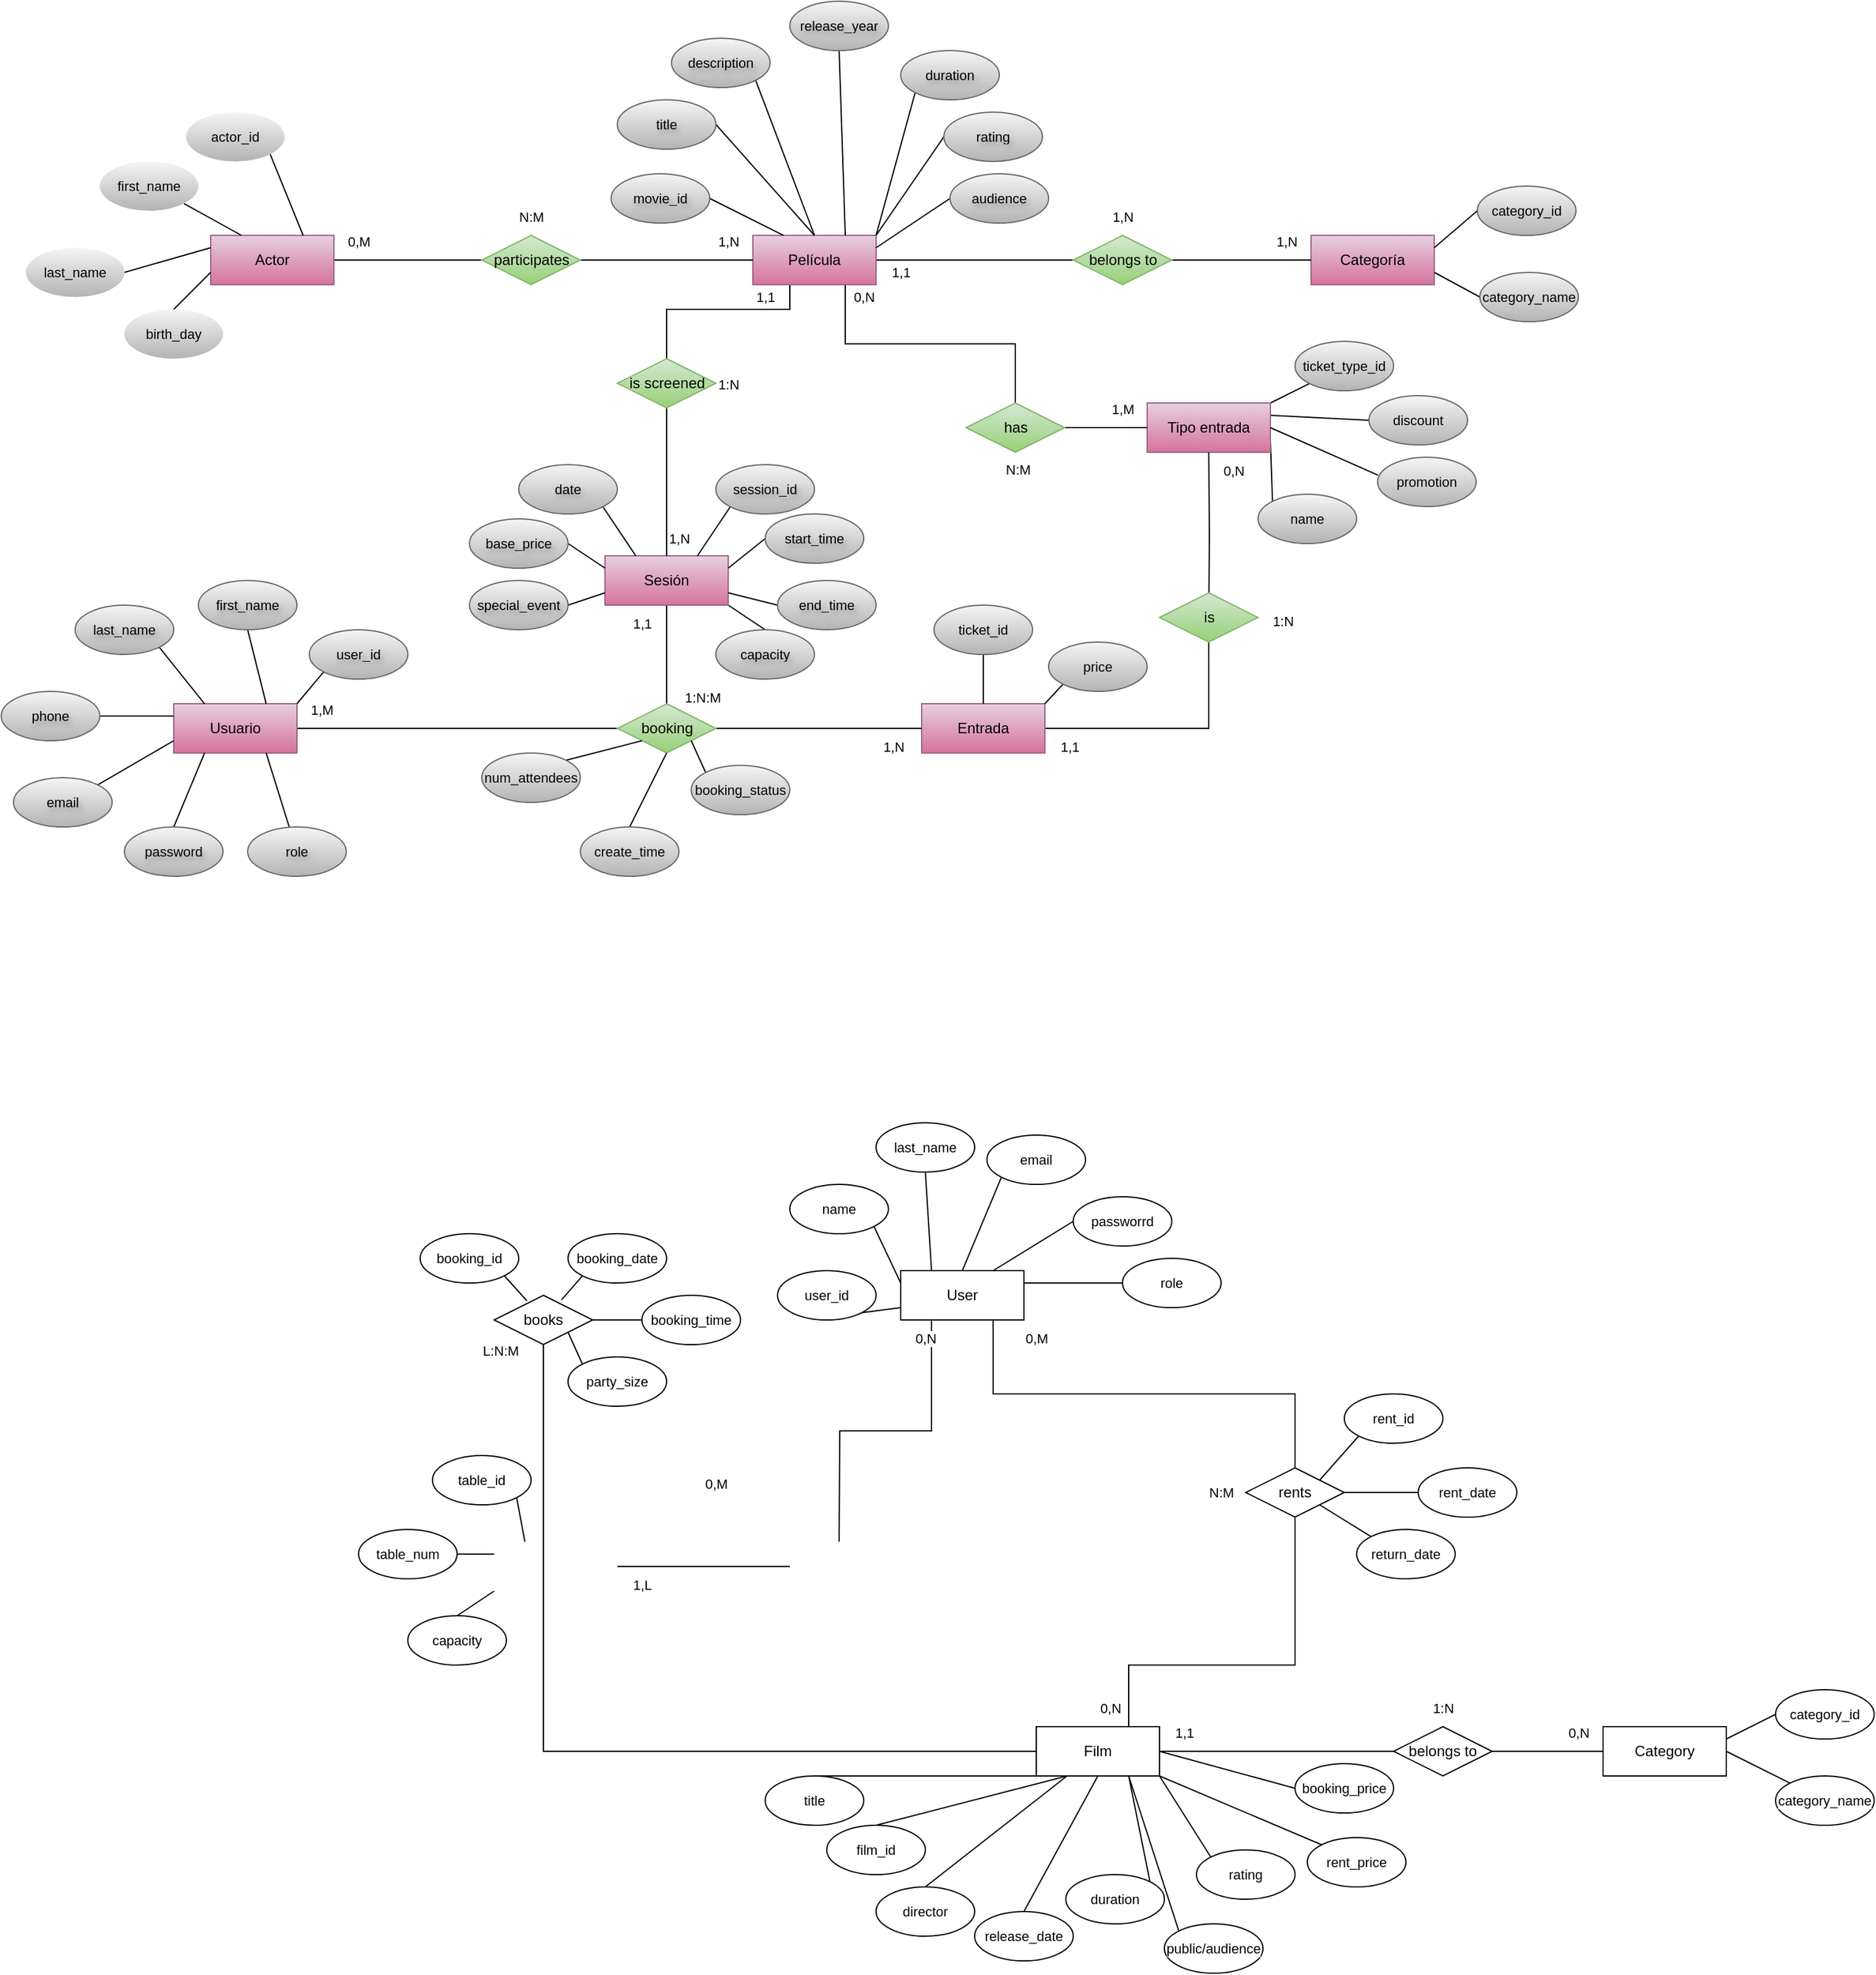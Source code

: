 <mxfile version="24.2.5" type="device" pages="2">
  <diagram name="Diagrama ER" id="ToUo1e7o76i7PXOI199l">
    <mxGraphModel dx="1877" dy="1832" grid="1" gridSize="10" guides="1" tooltips="1" connect="1" arrows="1" fold="1" page="1" pageScale="1" pageWidth="827" pageHeight="1169" math="0" shadow="0">
      <root>
        <mxCell id="0" />
        <mxCell id="1" parent="0" />
        <mxCell id="XPPeq6w_D0fQDMvxCAJi-54" style="edgeStyle=none;rounded=0;orthogonalLoop=1;jettySize=auto;html=1;exitX=1;exitY=0.25;exitDx=0;exitDy=0;entryX=0;entryY=0.5;entryDx=0;entryDy=0;strokeColor=default;align=center;verticalAlign=middle;fontFamily=Helvetica;fontSize=11;fontColor=default;labelBackgroundColor=default;endArrow=none;endFill=0;" parent="1" source="XPPeq6w_D0fQDMvxCAJi-2" target="XPPeq6w_D0fQDMvxCAJi-52" edge="1">
          <mxGeometry relative="1" as="geometry" />
        </mxCell>
        <mxCell id="XPPeq6w_D0fQDMvxCAJi-55" style="edgeStyle=none;rounded=0;orthogonalLoop=1;jettySize=auto;html=1;exitX=1;exitY=0.5;exitDx=0;exitDy=0;entryX=0;entryY=0;entryDx=0;entryDy=0;strokeColor=default;align=center;verticalAlign=middle;fontFamily=Helvetica;fontSize=11;fontColor=default;labelBackgroundColor=default;endArrow=none;endFill=0;" parent="1" source="XPPeq6w_D0fQDMvxCAJi-2" target="XPPeq6w_D0fQDMvxCAJi-51" edge="1">
          <mxGeometry relative="1" as="geometry" />
        </mxCell>
        <mxCell id="XPPeq6w_D0fQDMvxCAJi-2" value="Category" style="rounded=0;whiteSpace=wrap;html=1;" parent="1" vertex="1">
          <mxGeometry x="1010" y="490" width="100" height="40" as="geometry" />
        </mxCell>
        <mxCell id="XPPeq6w_D0fQDMvxCAJi-14" style="edgeStyle=orthogonalEdgeStyle;rounded=0;orthogonalLoop=1;jettySize=auto;html=1;exitX=1;exitY=0.5;exitDx=0;exitDy=0;entryX=0;entryY=0.5;entryDx=0;entryDy=0;strokeColor=default;align=center;verticalAlign=middle;fontFamily=Helvetica;fontSize=11;fontColor=default;labelBackgroundColor=default;endArrow=none;endFill=0;" parent="1" source="XPPeq6w_D0fQDMvxCAJi-3" target="XPPeq6w_D0fQDMvxCAJi-6" edge="1">
          <mxGeometry relative="1" as="geometry" />
        </mxCell>
        <mxCell id="XPPeq6w_D0fQDMvxCAJi-41" style="edgeStyle=none;rounded=0;orthogonalLoop=1;jettySize=auto;html=1;exitX=0.5;exitY=1;exitDx=0;exitDy=0;entryX=0.5;entryY=0;entryDx=0;entryDy=0;strokeColor=default;align=center;verticalAlign=middle;fontFamily=Helvetica;fontSize=11;fontColor=default;labelBackgroundColor=default;endArrow=none;endFill=0;" parent="1" source="XPPeq6w_D0fQDMvxCAJi-3" target="XPPeq6w_D0fQDMvxCAJi-32" edge="1">
          <mxGeometry relative="1" as="geometry" />
        </mxCell>
        <mxCell id="XPPeq6w_D0fQDMvxCAJi-75" style="edgeStyle=none;rounded=0;orthogonalLoop=1;jettySize=auto;html=1;exitX=1;exitY=1;exitDx=0;exitDy=0;entryX=0;entryY=0;entryDx=0;entryDy=0;strokeColor=default;align=center;verticalAlign=middle;fontFamily=Helvetica;fontSize=11;fontColor=default;labelBackgroundColor=default;endArrow=none;endFill=0;" parent="1" source="XPPeq6w_D0fQDMvxCAJi-3" target="XPPeq6w_D0fQDMvxCAJi-72" edge="1">
          <mxGeometry relative="1" as="geometry" />
        </mxCell>
        <mxCell id="XPPeq6w_D0fQDMvxCAJi-76" style="edgeStyle=none;rounded=0;orthogonalLoop=1;jettySize=auto;html=1;exitX=1;exitY=0.5;exitDx=0;exitDy=0;entryX=0;entryY=0.5;entryDx=0;entryDy=0;strokeColor=default;align=center;verticalAlign=middle;fontFamily=Helvetica;fontSize=11;fontColor=default;labelBackgroundColor=default;endArrow=none;endFill=0;" parent="1" source="XPPeq6w_D0fQDMvxCAJi-3" target="XPPeq6w_D0fQDMvxCAJi-73" edge="1">
          <mxGeometry relative="1" as="geometry" />
        </mxCell>
        <mxCell id="XPPeq6w_D0fQDMvxCAJi-3" value="Film" style="rounded=0;whiteSpace=wrap;html=1;" parent="1" vertex="1">
          <mxGeometry x="550" y="490" width="100" height="40" as="geometry" />
        </mxCell>
        <mxCell id="XPPeq6w_D0fQDMvxCAJi-13" style="edgeStyle=orthogonalEdgeStyle;rounded=0;orthogonalLoop=1;jettySize=auto;html=1;exitX=0.5;exitY=1;exitDx=0;exitDy=0;entryX=0.75;entryY=0;entryDx=0;entryDy=0;strokeColor=default;align=center;verticalAlign=middle;fontFamily=Helvetica;fontSize=11;fontColor=default;labelBackgroundColor=default;endArrow=none;endFill=0;" parent="1" source="XPPeq6w_D0fQDMvxCAJi-4" target="XPPeq6w_D0fQDMvxCAJi-3" edge="1">
          <mxGeometry relative="1" as="geometry">
            <Array as="points">
              <mxPoint x="760" y="440" />
              <mxPoint x="625" y="440" />
            </Array>
          </mxGeometry>
        </mxCell>
        <mxCell id="XPPeq6w_D0fQDMvxCAJi-59" style="edgeStyle=none;rounded=0;orthogonalLoop=1;jettySize=auto;html=1;exitX=1;exitY=0;exitDx=0;exitDy=0;entryX=0;entryY=1;entryDx=0;entryDy=0;strokeColor=default;align=center;verticalAlign=middle;fontFamily=Helvetica;fontSize=11;fontColor=default;labelBackgroundColor=default;endArrow=none;endFill=0;" parent="1" source="XPPeq6w_D0fQDMvxCAJi-4" target="XPPeq6w_D0fQDMvxCAJi-57" edge="1">
          <mxGeometry relative="1" as="geometry" />
        </mxCell>
        <mxCell id="XPPeq6w_D0fQDMvxCAJi-60" style="edgeStyle=none;rounded=0;orthogonalLoop=1;jettySize=auto;html=1;exitX=1;exitY=0.5;exitDx=0;exitDy=0;entryX=0;entryY=0.5;entryDx=0;entryDy=0;strokeColor=default;align=center;verticalAlign=middle;fontFamily=Helvetica;fontSize=11;fontColor=default;labelBackgroundColor=default;endArrow=none;endFill=0;" parent="1" source="XPPeq6w_D0fQDMvxCAJi-4" target="XPPeq6w_D0fQDMvxCAJi-56" edge="1">
          <mxGeometry relative="1" as="geometry" />
        </mxCell>
        <mxCell id="XPPeq6w_D0fQDMvxCAJi-61" style="edgeStyle=none;rounded=0;orthogonalLoop=1;jettySize=auto;html=1;exitX=1;exitY=1;exitDx=0;exitDy=0;entryX=0;entryY=0;entryDx=0;entryDy=0;strokeColor=default;align=center;verticalAlign=middle;fontFamily=Helvetica;fontSize=11;fontColor=default;labelBackgroundColor=default;endArrow=none;endFill=0;" parent="1" source="XPPeq6w_D0fQDMvxCAJi-4" target="XPPeq6w_D0fQDMvxCAJi-58" edge="1">
          <mxGeometry relative="1" as="geometry" />
        </mxCell>
        <mxCell id="XPPeq6w_D0fQDMvxCAJi-4" value="rents" style="rhombus;whiteSpace=wrap;html=1;" parent="1" vertex="1">
          <mxGeometry x="720" y="280" width="80" height="40" as="geometry" />
        </mxCell>
        <mxCell id="XPPeq6w_D0fQDMvxCAJi-9" style="edgeStyle=orthogonalEdgeStyle;rounded=0;orthogonalLoop=1;jettySize=auto;html=1;exitX=0.25;exitY=1;exitDx=0;exitDy=0;entryX=0.5;entryY=0;entryDx=0;entryDy=0;endArrow=none;endFill=0;" parent="1" source="XPPeq6w_D0fQDMvxCAJi-5" edge="1">
          <mxGeometry relative="1" as="geometry">
            <mxPoint x="390" y="340" as="targetPoint" />
          </mxGeometry>
        </mxCell>
        <mxCell id="XPPeq6w_D0fQDMvxCAJi-12" style="edgeStyle=orthogonalEdgeStyle;rounded=0;orthogonalLoop=1;jettySize=auto;html=1;exitX=0.75;exitY=1;exitDx=0;exitDy=0;entryX=0.5;entryY=0;entryDx=0;entryDy=0;strokeColor=default;align=center;verticalAlign=middle;fontFamily=Helvetica;fontSize=11;fontColor=default;labelBackgroundColor=default;endArrow=none;endFill=0;" parent="1" source="XPPeq6w_D0fQDMvxCAJi-5" target="XPPeq6w_D0fQDMvxCAJi-4" edge="1">
          <mxGeometry relative="1" as="geometry" />
        </mxCell>
        <mxCell id="XPPeq6w_D0fQDMvxCAJi-5" value="User" style="rounded=0;whiteSpace=wrap;html=1;" parent="1" vertex="1">
          <mxGeometry x="440" y="120" width="100" height="40" as="geometry" />
        </mxCell>
        <mxCell id="XPPeq6w_D0fQDMvxCAJi-15" style="edgeStyle=orthogonalEdgeStyle;rounded=0;orthogonalLoop=1;jettySize=auto;html=1;exitX=1;exitY=0.5;exitDx=0;exitDy=0;entryX=0;entryY=0.5;entryDx=0;entryDy=0;strokeColor=default;align=center;verticalAlign=middle;fontFamily=Helvetica;fontSize=11;fontColor=default;labelBackgroundColor=default;endArrow=none;endFill=0;" parent="1" source="XPPeq6w_D0fQDMvxCAJi-6" target="XPPeq6w_D0fQDMvxCAJi-2" edge="1">
          <mxGeometry relative="1" as="geometry" />
        </mxCell>
        <mxCell id="XPPeq6w_D0fQDMvxCAJi-6" value="belongs to" style="rhombus;whiteSpace=wrap;html=1;" parent="1" vertex="1">
          <mxGeometry x="840" y="490" width="80" height="40" as="geometry" />
        </mxCell>
        <mxCell id="XPPeq6w_D0fQDMvxCAJi-10" style="edgeStyle=orthogonalEdgeStyle;rounded=0;orthogonalLoop=1;jettySize=auto;html=1;exitX=0.5;exitY=1;exitDx=0;exitDy=0;entryX=0;entryY=0.5;entryDx=0;entryDy=0;endArrow=none;endFill=0;" parent="1" source="XPPeq6w_D0fQDMvxCAJi-7" target="XPPeq6w_D0fQDMvxCAJi-3" edge="1">
          <mxGeometry relative="1" as="geometry" />
        </mxCell>
        <mxCell id="XPPeq6w_D0fQDMvxCAJi-7" value="books" style="rhombus;whiteSpace=wrap;html=1;" parent="1" vertex="1">
          <mxGeometry x="110" y="140" width="80" height="40" as="geometry" />
        </mxCell>
        <mxCell id="XPPeq6w_D0fQDMvxCAJi-11" style="edgeStyle=orthogonalEdgeStyle;rounded=0;orthogonalLoop=1;jettySize=auto;html=1;exitX=1;exitY=0.5;exitDx=0;exitDy=0;entryX=0;entryY=0.5;entryDx=0;entryDy=0;strokeColor=default;align=center;verticalAlign=middle;fontFamily=Helvetica;fontSize=11;fontColor=default;labelBackgroundColor=default;endArrow=none;endFill=0;" parent="1" edge="1">
          <mxGeometry relative="1" as="geometry">
            <mxPoint x="210" y="360" as="sourcePoint" />
            <mxPoint x="350" y="360" as="targetPoint" />
          </mxGeometry>
        </mxCell>
        <mxCell id="XPPeq6w_D0fQDMvxCAJi-45" style="edgeStyle=none;rounded=0;orthogonalLoop=1;jettySize=auto;html=1;exitX=1;exitY=1;exitDx=0;exitDy=0;entryX=0;entryY=0.75;entryDx=0;entryDy=0;strokeColor=default;align=center;verticalAlign=middle;fontFamily=Helvetica;fontSize=11;fontColor=default;labelBackgroundColor=default;endArrow=none;endFill=0;" parent="1" source="XPPeq6w_D0fQDMvxCAJi-17" target="XPPeq6w_D0fQDMvxCAJi-5" edge="1">
          <mxGeometry relative="1" as="geometry" />
        </mxCell>
        <mxCell id="XPPeq6w_D0fQDMvxCAJi-17" value="user_id" style="ellipse;whiteSpace=wrap;html=1;fontFamily=Helvetica;fontSize=11;fontColor=default;labelBackgroundColor=default;" parent="1" vertex="1">
          <mxGeometry x="340" y="120" width="80" height="40" as="geometry" />
        </mxCell>
        <mxCell id="XPPeq6w_D0fQDMvxCAJi-48" style="edgeStyle=none;rounded=0;orthogonalLoop=1;jettySize=auto;html=1;exitX=0;exitY=1;exitDx=0;exitDy=0;entryX=0.5;entryY=0;entryDx=0;entryDy=0;strokeColor=default;align=center;verticalAlign=middle;fontFamily=Helvetica;fontSize=11;fontColor=default;labelBackgroundColor=default;endArrow=none;endFill=0;" parent="1" source="XPPeq6w_D0fQDMvxCAJi-18" target="XPPeq6w_D0fQDMvxCAJi-5" edge="1">
          <mxGeometry relative="1" as="geometry" />
        </mxCell>
        <mxCell id="XPPeq6w_D0fQDMvxCAJi-18" value="email" style="ellipse;whiteSpace=wrap;html=1;fontFamily=Helvetica;fontSize=11;fontColor=default;labelBackgroundColor=default;" parent="1" vertex="1">
          <mxGeometry x="510" y="10" width="80" height="40" as="geometry" />
        </mxCell>
        <mxCell id="XPPeq6w_D0fQDMvxCAJi-49" style="edgeStyle=none;rounded=0;orthogonalLoop=1;jettySize=auto;html=1;exitX=0;exitY=0.5;exitDx=0;exitDy=0;entryX=0.75;entryY=0;entryDx=0;entryDy=0;strokeColor=default;align=center;verticalAlign=middle;fontFamily=Helvetica;fontSize=11;fontColor=default;labelBackgroundColor=default;endArrow=none;endFill=0;" parent="1" source="XPPeq6w_D0fQDMvxCAJi-19" target="XPPeq6w_D0fQDMvxCAJi-5" edge="1">
          <mxGeometry relative="1" as="geometry" />
        </mxCell>
        <mxCell id="XPPeq6w_D0fQDMvxCAJi-19" value="passworrd" style="ellipse;whiteSpace=wrap;html=1;fontFamily=Helvetica;fontSize=11;fontColor=default;labelBackgroundColor=default;" parent="1" vertex="1">
          <mxGeometry x="580" y="60" width="80" height="40" as="geometry" />
        </mxCell>
        <mxCell id="XPPeq6w_D0fQDMvxCAJi-50" style="edgeStyle=none;rounded=0;orthogonalLoop=1;jettySize=auto;html=1;exitX=0;exitY=0.5;exitDx=0;exitDy=0;entryX=1;entryY=0.25;entryDx=0;entryDy=0;strokeColor=default;align=center;verticalAlign=middle;fontFamily=Helvetica;fontSize=11;fontColor=default;labelBackgroundColor=default;endArrow=none;endFill=0;" parent="1" source="XPPeq6w_D0fQDMvxCAJi-20" target="XPPeq6w_D0fQDMvxCAJi-5" edge="1">
          <mxGeometry relative="1" as="geometry" />
        </mxCell>
        <mxCell id="XPPeq6w_D0fQDMvxCAJi-20" value="role" style="ellipse;whiteSpace=wrap;html=1;fontFamily=Helvetica;fontSize=11;fontColor=default;labelBackgroundColor=default;" parent="1" vertex="1">
          <mxGeometry x="620" y="110" width="80" height="40" as="geometry" />
        </mxCell>
        <mxCell id="XPPeq6w_D0fQDMvxCAJi-47" style="edgeStyle=none;rounded=0;orthogonalLoop=1;jettySize=auto;html=1;exitX=0.5;exitY=1;exitDx=0;exitDy=0;entryX=0.25;entryY=0;entryDx=0;entryDy=0;strokeColor=default;align=center;verticalAlign=middle;fontFamily=Helvetica;fontSize=11;fontColor=default;labelBackgroundColor=default;endArrow=none;endFill=0;" parent="1" source="XPPeq6w_D0fQDMvxCAJi-22" target="XPPeq6w_D0fQDMvxCAJi-5" edge="1">
          <mxGeometry relative="1" as="geometry" />
        </mxCell>
        <mxCell id="XPPeq6w_D0fQDMvxCAJi-22" value="last_name" style="ellipse;whiteSpace=wrap;html=1;fontFamily=Helvetica;fontSize=11;fontColor=default;labelBackgroundColor=default;" parent="1" vertex="1">
          <mxGeometry x="420" width="80" height="40" as="geometry" />
        </mxCell>
        <mxCell id="XPPeq6w_D0fQDMvxCAJi-46" style="edgeStyle=none;rounded=0;orthogonalLoop=1;jettySize=auto;html=1;exitX=1;exitY=1;exitDx=0;exitDy=0;entryX=0;entryY=0.25;entryDx=0;entryDy=0;strokeColor=default;align=center;verticalAlign=middle;fontFamily=Helvetica;fontSize=11;fontColor=default;labelBackgroundColor=default;endArrow=none;endFill=0;" parent="1" source="XPPeq6w_D0fQDMvxCAJi-23" target="XPPeq6w_D0fQDMvxCAJi-5" edge="1">
          <mxGeometry relative="1" as="geometry" />
        </mxCell>
        <mxCell id="XPPeq6w_D0fQDMvxCAJi-23" value="name" style="ellipse;whiteSpace=wrap;html=1;fontFamily=Helvetica;fontSize=11;fontColor=default;labelBackgroundColor=default;" parent="1" vertex="1">
          <mxGeometry x="350" y="50" width="80" height="40" as="geometry" />
        </mxCell>
        <mxCell id="XPPeq6w_D0fQDMvxCAJi-43" style="edgeStyle=none;rounded=0;orthogonalLoop=1;jettySize=auto;html=1;exitX=1;exitY=0.5;exitDx=0;exitDy=0;entryX=0;entryY=0.25;entryDx=0;entryDy=0;strokeColor=default;align=center;verticalAlign=middle;fontFamily=Helvetica;fontSize=11;fontColor=default;labelBackgroundColor=default;endArrow=none;endFill=0;" parent="1" source="XPPeq6w_D0fQDMvxCAJi-24" edge="1">
          <mxGeometry relative="1" as="geometry">
            <mxPoint x="110" y="350" as="targetPoint" />
          </mxGeometry>
        </mxCell>
        <mxCell id="XPPeq6w_D0fQDMvxCAJi-24" value="table_num" style="ellipse;whiteSpace=wrap;html=1;fontFamily=Helvetica;fontSize=11;fontColor=default;labelBackgroundColor=default;" parent="1" vertex="1">
          <mxGeometry y="330" width="80" height="40" as="geometry" />
        </mxCell>
        <mxCell id="XPPeq6w_D0fQDMvxCAJi-44" style="edgeStyle=none;rounded=0;orthogonalLoop=1;jettySize=auto;html=1;exitX=0.5;exitY=0;exitDx=0;exitDy=0;entryX=0;entryY=1;entryDx=0;entryDy=0;strokeColor=default;align=center;verticalAlign=middle;fontFamily=Helvetica;fontSize=11;fontColor=default;labelBackgroundColor=default;endArrow=none;endFill=0;" parent="1" source="XPPeq6w_D0fQDMvxCAJi-25" edge="1">
          <mxGeometry relative="1" as="geometry">
            <mxPoint x="110" y="380" as="targetPoint" />
          </mxGeometry>
        </mxCell>
        <mxCell id="XPPeq6w_D0fQDMvxCAJi-25" value="capacity" style="ellipse;whiteSpace=wrap;html=1;fontFamily=Helvetica;fontSize=11;fontColor=default;labelBackgroundColor=default;" parent="1" vertex="1">
          <mxGeometry x="40" y="400" width="80" height="40" as="geometry" />
        </mxCell>
        <mxCell id="XPPeq6w_D0fQDMvxCAJi-42" style="edgeStyle=none;rounded=0;orthogonalLoop=1;jettySize=auto;html=1;exitX=1;exitY=1;exitDx=0;exitDy=0;entryX=0.25;entryY=0;entryDx=0;entryDy=0;strokeColor=default;align=center;verticalAlign=middle;fontFamily=Helvetica;fontSize=11;fontColor=default;labelBackgroundColor=default;endArrow=none;endFill=0;" parent="1" source="XPPeq6w_D0fQDMvxCAJi-26" edge="1">
          <mxGeometry relative="1" as="geometry">
            <mxPoint x="135" y="340" as="targetPoint" />
          </mxGeometry>
        </mxCell>
        <mxCell id="XPPeq6w_D0fQDMvxCAJi-26" value="table_id" style="ellipse;whiteSpace=wrap;html=1;fontFamily=Helvetica;fontSize=11;fontColor=default;labelBackgroundColor=default;" parent="1" vertex="1">
          <mxGeometry x="60" y="270" width="80" height="40" as="geometry" />
        </mxCell>
        <mxCell id="XPPeq6w_D0fQDMvxCAJi-35" style="edgeStyle=none;rounded=0;orthogonalLoop=1;jettySize=auto;html=1;exitX=0.5;exitY=0;exitDx=0;exitDy=0;entryX=0.25;entryY=1;entryDx=0;entryDy=0;strokeColor=default;align=center;verticalAlign=middle;fontFamily=Helvetica;fontSize=11;fontColor=default;labelBackgroundColor=default;endArrow=none;endFill=0;" parent="1" source="XPPeq6w_D0fQDMvxCAJi-27" target="XPPeq6w_D0fQDMvxCAJi-3" edge="1">
          <mxGeometry relative="1" as="geometry" />
        </mxCell>
        <mxCell id="XPPeq6w_D0fQDMvxCAJi-27" value="film_id" style="ellipse;whiteSpace=wrap;html=1;fontFamily=Helvetica;fontSize=11;fontColor=default;labelBackgroundColor=default;" parent="1" vertex="1">
          <mxGeometry x="380" y="570" width="80" height="40" as="geometry" />
        </mxCell>
        <mxCell id="XPPeq6w_D0fQDMvxCAJi-37" style="edgeStyle=none;rounded=0;orthogonalLoop=1;jettySize=auto;html=1;exitX=1;exitY=0;exitDx=0;exitDy=0;entryX=0.75;entryY=1;entryDx=0;entryDy=0;strokeColor=default;align=center;verticalAlign=middle;fontFamily=Helvetica;fontSize=11;fontColor=default;labelBackgroundColor=default;endArrow=none;endFill=0;" parent="1" source="XPPeq6w_D0fQDMvxCAJi-28" target="XPPeq6w_D0fQDMvxCAJi-3" edge="1">
          <mxGeometry relative="1" as="geometry" />
        </mxCell>
        <mxCell id="XPPeq6w_D0fQDMvxCAJi-28" value="duration" style="ellipse;whiteSpace=wrap;html=1;fontFamily=Helvetica;fontSize=11;fontColor=default;labelBackgroundColor=default;" parent="1" vertex="1">
          <mxGeometry x="574" y="610" width="80" height="40" as="geometry" />
        </mxCell>
        <mxCell id="XPPeq6w_D0fQDMvxCAJi-29" value="director" style="ellipse;whiteSpace=wrap;html=1;fontFamily=Helvetica;fontSize=11;fontColor=default;labelBackgroundColor=default;" parent="1" vertex="1">
          <mxGeometry x="420" y="620" width="80" height="40" as="geometry" />
        </mxCell>
        <mxCell id="XPPeq6w_D0fQDMvxCAJi-40" style="edgeStyle=none;rounded=0;orthogonalLoop=1;jettySize=auto;html=1;exitX=0;exitY=0;exitDx=0;exitDy=0;entryX=1;entryY=1;entryDx=0;entryDy=0;strokeColor=default;align=center;verticalAlign=middle;fontFamily=Helvetica;fontSize=11;fontColor=default;labelBackgroundColor=default;endArrow=none;endFill=0;" parent="1" source="XPPeq6w_D0fQDMvxCAJi-30" target="XPPeq6w_D0fQDMvxCAJi-3" edge="1">
          <mxGeometry relative="1" as="geometry" />
        </mxCell>
        <mxCell id="XPPeq6w_D0fQDMvxCAJi-30" value="rating" style="ellipse;whiteSpace=wrap;html=1;fontFamily=Helvetica;fontSize=11;fontColor=default;labelBackgroundColor=default;" parent="1" vertex="1">
          <mxGeometry x="680" y="590" width="80" height="40" as="geometry" />
        </mxCell>
        <mxCell id="XPPeq6w_D0fQDMvxCAJi-34" style="rounded=0;orthogonalLoop=1;jettySize=auto;html=1;exitX=0.5;exitY=0;exitDx=0;exitDy=0;entryX=0;entryY=1;entryDx=0;entryDy=0;strokeColor=default;align=center;verticalAlign=middle;fontFamily=Helvetica;fontSize=11;fontColor=default;labelBackgroundColor=default;endArrow=none;endFill=0;" parent="1" source="XPPeq6w_D0fQDMvxCAJi-31" target="XPPeq6w_D0fQDMvxCAJi-3" edge="1">
          <mxGeometry relative="1" as="geometry" />
        </mxCell>
        <mxCell id="XPPeq6w_D0fQDMvxCAJi-31" value="title" style="ellipse;whiteSpace=wrap;html=1;fontFamily=Helvetica;fontSize=11;fontColor=default;labelBackgroundColor=default;" parent="1" vertex="1">
          <mxGeometry x="330" y="530" width="80" height="40" as="geometry" />
        </mxCell>
        <mxCell id="XPPeq6w_D0fQDMvxCAJi-32" value="release_date" style="ellipse;whiteSpace=wrap;html=1;fontFamily=Helvetica;fontSize=11;fontColor=default;labelBackgroundColor=default;" parent="1" vertex="1">
          <mxGeometry x="500" y="640" width="80" height="40" as="geometry" />
        </mxCell>
        <mxCell id="XPPeq6w_D0fQDMvxCAJi-39" style="edgeStyle=none;rounded=0;orthogonalLoop=1;jettySize=auto;html=1;exitX=0;exitY=0;exitDx=0;exitDy=0;entryX=0.75;entryY=1;entryDx=0;entryDy=0;strokeColor=default;align=center;verticalAlign=middle;fontFamily=Helvetica;fontSize=11;fontColor=default;labelBackgroundColor=default;endArrow=none;endFill=0;" parent="1" source="XPPeq6w_D0fQDMvxCAJi-33" target="XPPeq6w_D0fQDMvxCAJi-3" edge="1">
          <mxGeometry relative="1" as="geometry" />
        </mxCell>
        <mxCell id="XPPeq6w_D0fQDMvxCAJi-33" value="public/audience" style="ellipse;whiteSpace=wrap;html=1;fontFamily=Helvetica;fontSize=11;fontColor=default;labelBackgroundColor=default;" parent="1" vertex="1">
          <mxGeometry x="654" y="650" width="80" height="40" as="geometry" />
        </mxCell>
        <mxCell id="XPPeq6w_D0fQDMvxCAJi-36" style="edgeStyle=none;rounded=0;orthogonalLoop=1;jettySize=auto;html=1;exitX=0.5;exitY=0;exitDx=0;exitDy=0;entryX=0.25;entryY=1;entryDx=0;entryDy=0;strokeColor=default;align=center;verticalAlign=middle;fontFamily=Helvetica;fontSize=11;fontColor=default;labelBackgroundColor=default;endArrow=none;endFill=0;" parent="1" source="XPPeq6w_D0fQDMvxCAJi-29" target="XPPeq6w_D0fQDMvxCAJi-3" edge="1">
          <mxGeometry relative="1" as="geometry" />
        </mxCell>
        <mxCell id="XPPeq6w_D0fQDMvxCAJi-51" value="category_name" style="ellipse;whiteSpace=wrap;html=1;fontFamily=Helvetica;fontSize=11;fontColor=default;labelBackgroundColor=default;" parent="1" vertex="1">
          <mxGeometry x="1150" y="530" width="80" height="40" as="geometry" />
        </mxCell>
        <mxCell id="XPPeq6w_D0fQDMvxCAJi-52" value="category_id" style="ellipse;whiteSpace=wrap;html=1;fontFamily=Helvetica;fontSize=11;fontColor=default;labelBackgroundColor=default;" parent="1" vertex="1">
          <mxGeometry x="1150" y="460" width="80" height="40" as="geometry" />
        </mxCell>
        <mxCell id="XPPeq6w_D0fQDMvxCAJi-56" value="rent_date" style="ellipse;whiteSpace=wrap;html=1;fontFamily=Helvetica;fontSize=11;fontColor=default;labelBackgroundColor=default;" parent="1" vertex="1">
          <mxGeometry x="860" y="280" width="80" height="40" as="geometry" />
        </mxCell>
        <mxCell id="XPPeq6w_D0fQDMvxCAJi-57" value="rent_id" style="ellipse;whiteSpace=wrap;html=1;fontFamily=Helvetica;fontSize=11;fontColor=default;labelBackgroundColor=default;" parent="1" vertex="1">
          <mxGeometry x="800" y="220" width="80" height="40" as="geometry" />
        </mxCell>
        <mxCell id="XPPeq6w_D0fQDMvxCAJi-58" value="return_date" style="ellipse;whiteSpace=wrap;html=1;fontFamily=Helvetica;fontSize=11;fontColor=default;labelBackgroundColor=default;" parent="1" vertex="1">
          <mxGeometry x="810" y="330" width="80" height="40" as="geometry" />
        </mxCell>
        <mxCell id="XPPeq6w_D0fQDMvxCAJi-62" value="booking_id" style="ellipse;whiteSpace=wrap;html=1;fontFamily=Helvetica;fontSize=11;fontColor=default;labelBackgroundColor=default;" parent="1" vertex="1">
          <mxGeometry x="50" y="90" width="80" height="40" as="geometry" />
        </mxCell>
        <mxCell id="XPPeq6w_D0fQDMvxCAJi-63" value="booking_date" style="ellipse;whiteSpace=wrap;html=1;fontFamily=Helvetica;fontSize=11;fontColor=default;labelBackgroundColor=default;" parent="1" vertex="1">
          <mxGeometry x="170" y="90" width="80" height="40" as="geometry" />
        </mxCell>
        <mxCell id="XPPeq6w_D0fQDMvxCAJi-68" style="edgeStyle=none;rounded=0;orthogonalLoop=1;jettySize=auto;html=1;exitX=0;exitY=0.5;exitDx=0;exitDy=0;entryX=1;entryY=0.5;entryDx=0;entryDy=0;strokeColor=default;align=center;verticalAlign=middle;fontFamily=Helvetica;fontSize=11;fontColor=default;labelBackgroundColor=default;endArrow=none;endFill=0;" parent="1" source="XPPeq6w_D0fQDMvxCAJi-64" target="XPPeq6w_D0fQDMvxCAJi-7" edge="1">
          <mxGeometry relative="1" as="geometry" />
        </mxCell>
        <mxCell id="XPPeq6w_D0fQDMvxCAJi-64" value="booking_time" style="ellipse;whiteSpace=wrap;html=1;fontFamily=Helvetica;fontSize=11;fontColor=default;labelBackgroundColor=default;" parent="1" vertex="1">
          <mxGeometry x="230" y="140" width="80" height="40" as="geometry" />
        </mxCell>
        <mxCell id="XPPeq6w_D0fQDMvxCAJi-69" style="edgeStyle=none;rounded=0;orthogonalLoop=1;jettySize=auto;html=1;exitX=0;exitY=0;exitDx=0;exitDy=0;entryX=1;entryY=1;entryDx=0;entryDy=0;strokeColor=default;align=center;verticalAlign=middle;fontFamily=Helvetica;fontSize=11;fontColor=default;labelBackgroundColor=default;endArrow=none;endFill=0;" parent="1" source="XPPeq6w_D0fQDMvxCAJi-65" target="XPPeq6w_D0fQDMvxCAJi-7" edge="1">
          <mxGeometry relative="1" as="geometry" />
        </mxCell>
        <mxCell id="XPPeq6w_D0fQDMvxCAJi-65" value="party_size" style="ellipse;whiteSpace=wrap;html=1;fontFamily=Helvetica;fontSize=11;fontColor=default;labelBackgroundColor=default;" parent="1" vertex="1">
          <mxGeometry x="170" y="190" width="80" height="40" as="geometry" />
        </mxCell>
        <mxCell id="XPPeq6w_D0fQDMvxCAJi-66" style="edgeStyle=none;rounded=0;orthogonalLoop=1;jettySize=auto;html=1;exitX=1;exitY=1;exitDx=0;exitDy=0;entryX=0.333;entryY=0.112;entryDx=0;entryDy=0;entryPerimeter=0;strokeColor=default;align=center;verticalAlign=middle;fontFamily=Helvetica;fontSize=11;fontColor=default;labelBackgroundColor=default;endArrow=none;endFill=0;" parent="1" source="XPPeq6w_D0fQDMvxCAJi-62" target="XPPeq6w_D0fQDMvxCAJi-7" edge="1">
          <mxGeometry relative="1" as="geometry" />
        </mxCell>
        <mxCell id="XPPeq6w_D0fQDMvxCAJi-67" style="edgeStyle=none;rounded=0;orthogonalLoop=1;jettySize=auto;html=1;exitX=0;exitY=1;exitDx=0;exitDy=0;entryX=0.683;entryY=0.096;entryDx=0;entryDy=0;entryPerimeter=0;strokeColor=default;align=center;verticalAlign=middle;fontFamily=Helvetica;fontSize=11;fontColor=default;labelBackgroundColor=default;endArrow=none;endFill=0;" parent="1" source="XPPeq6w_D0fQDMvxCAJi-63" target="XPPeq6w_D0fQDMvxCAJi-7" edge="1">
          <mxGeometry relative="1" as="geometry" />
        </mxCell>
        <mxCell id="XPPeq6w_D0fQDMvxCAJi-72" value="rent_price" style="ellipse;whiteSpace=wrap;html=1;fontFamily=Helvetica;fontSize=11;fontColor=default;labelBackgroundColor=default;" parent="1" vertex="1">
          <mxGeometry x="770" y="580" width="80" height="40" as="geometry" />
        </mxCell>
        <mxCell id="XPPeq6w_D0fQDMvxCAJi-73" value="booking_price" style="ellipse;whiteSpace=wrap;html=1;fontFamily=Helvetica;fontSize=11;fontColor=default;labelBackgroundColor=default;" parent="1" vertex="1">
          <mxGeometry x="760" y="520" width="80" height="40" as="geometry" />
        </mxCell>
        <mxCell id="XPPeq6w_D0fQDMvxCAJi-74" style="edgeStyle=none;rounded=0;orthogonalLoop=1;jettySize=auto;html=1;exitX=0.5;exitY=1;exitDx=0;exitDy=0;strokeColor=default;align=center;verticalAlign=middle;fontFamily=Helvetica;fontSize=11;fontColor=default;labelBackgroundColor=default;endArrow=none;endFill=0;" parent="1" source="XPPeq6w_D0fQDMvxCAJi-72" target="XPPeq6w_D0fQDMvxCAJi-72" edge="1">
          <mxGeometry relative="1" as="geometry" />
        </mxCell>
        <mxCell id="XPPeq6w_D0fQDMvxCAJi-77" value="0,N" style="text;html=1;align=center;verticalAlign=middle;resizable=0;points=[];autosize=1;strokeColor=none;fillColor=none;fontFamily=Helvetica;fontSize=11;fontColor=default;labelBackgroundColor=default;" parent="1" vertex="1">
          <mxGeometry x="970" y="480" width="40" height="30" as="geometry" />
        </mxCell>
        <mxCell id="XPPeq6w_D0fQDMvxCAJi-78" value="1,1" style="text;html=1;align=center;verticalAlign=middle;resizable=0;points=[];autosize=1;strokeColor=none;fillColor=none;fontFamily=Helvetica;fontSize=11;fontColor=default;labelBackgroundColor=default;" parent="1" vertex="1">
          <mxGeometry x="650" y="480" width="40" height="30" as="geometry" />
        </mxCell>
        <mxCell id="XPPeq6w_D0fQDMvxCAJi-79" value="1:N" style="text;html=1;align=center;verticalAlign=middle;resizable=0;points=[];autosize=1;strokeColor=none;fillColor=none;fontFamily=Helvetica;fontSize=11;fontColor=default;labelBackgroundColor=default;" parent="1" vertex="1">
          <mxGeometry x="860" y="460" width="40" height="30" as="geometry" />
        </mxCell>
        <mxCell id="XPPeq6w_D0fQDMvxCAJi-81" value="0,N" style="text;html=1;align=center;verticalAlign=middle;resizable=0;points=[];autosize=1;strokeColor=none;fillColor=none;fontFamily=Helvetica;fontSize=11;fontColor=default;labelBackgroundColor=default;" parent="1" vertex="1">
          <mxGeometry x="590" y="460" width="40" height="30" as="geometry" />
        </mxCell>
        <mxCell id="XPPeq6w_D0fQDMvxCAJi-82" value="0,M" style="text;html=1;align=center;verticalAlign=middle;resizable=0;points=[];autosize=1;strokeColor=none;fillColor=none;fontFamily=Helvetica;fontSize=11;fontColor=default;labelBackgroundColor=default;" parent="1" vertex="1">
          <mxGeometry x="530" y="160" width="40" height="30" as="geometry" />
        </mxCell>
        <mxCell id="XPPeq6w_D0fQDMvxCAJi-83" value="N:M" style="text;html=1;align=center;verticalAlign=middle;resizable=0;points=[];autosize=1;strokeColor=none;fillColor=none;fontFamily=Helvetica;fontSize=11;fontColor=default;labelBackgroundColor=default;" parent="1" vertex="1">
          <mxGeometry x="680" y="285" width="40" height="30" as="geometry" />
        </mxCell>
        <mxCell id="XPPeq6w_D0fQDMvxCAJi-85" value="0,N" style="text;html=1;align=center;verticalAlign=middle;resizable=0;points=[];autosize=1;strokeColor=none;fillColor=none;fontFamily=Helvetica;fontSize=11;fontColor=default;labelBackgroundColor=default;" parent="1" vertex="1">
          <mxGeometry x="440" y="160" width="40" height="30" as="geometry" />
        </mxCell>
        <mxCell id="XPPeq6w_D0fQDMvxCAJi-86" value="0,M" style="text;html=1;align=center;verticalAlign=middle;resizable=0;points=[];autosize=1;strokeColor=none;fillColor=none;fontFamily=Helvetica;fontSize=11;fontColor=default;labelBackgroundColor=default;" parent="1" vertex="1">
          <mxGeometry x="270" y="278" width="40" height="30" as="geometry" />
        </mxCell>
        <mxCell id="XPPeq6w_D0fQDMvxCAJi-87" value="1,L" style="text;html=1;align=center;verticalAlign=middle;resizable=0;points=[];autosize=1;strokeColor=none;fillColor=none;fontFamily=Helvetica;fontSize=11;fontColor=default;labelBackgroundColor=default;" parent="1" vertex="1">
          <mxGeometry x="210" y="360" width="40" height="30" as="geometry" />
        </mxCell>
        <mxCell id="XPPeq6w_D0fQDMvxCAJi-88" value="L:N:M" style="text;html=1;align=center;verticalAlign=middle;resizable=0;points=[];autosize=1;strokeColor=none;fillColor=none;fontFamily=Helvetica;fontSize=11;fontColor=default;labelBackgroundColor=default;" parent="1" vertex="1">
          <mxGeometry x="90" y="170" width="50" height="30" as="geometry" />
        </mxCell>
        <mxCell id="jInlbhaDvBcbjxejOoPd-102" style="edgeStyle=orthogonalEdgeStyle;rounded=0;orthogonalLoop=1;jettySize=auto;html=1;exitX=1;exitY=0.5;exitDx=0;exitDy=0;entryX=0.5;entryY=1;entryDx=0;entryDy=0;strokeColor=default;align=center;verticalAlign=middle;fontFamily=Helvetica;fontSize=11;fontColor=default;labelBackgroundColor=default;endArrow=none;endFill=0;" edge="1" parent="1" source="jInlbhaDvBcbjxejOoPd-1" target="jInlbhaDvBcbjxejOoPd-123">
          <mxGeometry relative="1" as="geometry">
            <mxPoint x="690" y="-370" as="targetPoint" />
          </mxGeometry>
        </mxCell>
        <mxCell id="jInlbhaDvBcbjxejOoPd-1" value="Entrada" style="rounded=0;whiteSpace=wrap;html=1;fillColor=#e6d0de;gradientColor=#d5739d;strokeColor=#996185;" vertex="1" parent="1">
          <mxGeometry x="457" y="-340" width="100" height="40" as="geometry" />
        </mxCell>
        <mxCell id="jInlbhaDvBcbjxejOoPd-93" style="edgeStyle=orthogonalEdgeStyle;rounded=0;orthogonalLoop=1;jettySize=auto;html=1;exitX=0.5;exitY=1;exitDx=0;exitDy=0;entryX=0.5;entryY=0;entryDx=0;entryDy=0;strokeColor=default;align=center;verticalAlign=middle;fontFamily=Helvetica;fontSize=11;fontColor=default;labelBackgroundColor=default;endArrow=none;endFill=0;" edge="1" parent="1" source="jInlbhaDvBcbjxejOoPd-3" target="jInlbhaDvBcbjxejOoPd-9">
          <mxGeometry relative="1" as="geometry" />
        </mxCell>
        <mxCell id="jInlbhaDvBcbjxejOoPd-115" style="edgeStyle=none;rounded=0;orthogonalLoop=1;jettySize=auto;html=1;exitX=1;exitY=1;exitDx=0;exitDy=0;entryX=0.5;entryY=0;entryDx=0;entryDy=0;strokeColor=default;align=center;verticalAlign=middle;fontFamily=Helvetica;fontSize=11;fontColor=default;labelBackgroundColor=default;endArrow=none;endFill=0;" edge="1" parent="1" source="jInlbhaDvBcbjxejOoPd-3" target="jInlbhaDvBcbjxejOoPd-114">
          <mxGeometry relative="1" as="geometry" />
        </mxCell>
        <mxCell id="jInlbhaDvBcbjxejOoPd-3" value="Sesión" style="rounded=0;whiteSpace=wrap;html=1;fillColor=#e6d0de;gradientColor=#d5739d;strokeColor=#996185;" vertex="1" parent="1">
          <mxGeometry x="200" y="-460" width="100" height="40" as="geometry" />
        </mxCell>
        <mxCell id="jInlbhaDvBcbjxejOoPd-109" style="edgeStyle=none;rounded=0;orthogonalLoop=1;jettySize=auto;html=1;exitX=1;exitY=0;exitDx=0;exitDy=0;entryX=0;entryY=1;entryDx=0;entryDy=0;strokeColor=default;align=center;verticalAlign=middle;fontFamily=Helvetica;fontSize=11;fontColor=default;labelBackgroundColor=default;endArrow=none;endFill=0;" edge="1" parent="1" source="jInlbhaDvBcbjxejOoPd-4" target="jInlbhaDvBcbjxejOoPd-104">
          <mxGeometry relative="1" as="geometry" />
        </mxCell>
        <mxCell id="jInlbhaDvBcbjxejOoPd-110" style="edgeStyle=none;rounded=0;orthogonalLoop=1;jettySize=auto;html=1;exitX=1;exitY=0.25;exitDx=0;exitDy=0;entryX=0;entryY=0.5;entryDx=0;entryDy=0;strokeColor=default;align=center;verticalAlign=middle;fontFamily=Helvetica;fontSize=11;fontColor=default;labelBackgroundColor=default;endArrow=none;endFill=0;" edge="1" parent="1" source="jInlbhaDvBcbjxejOoPd-4" target="jInlbhaDvBcbjxejOoPd-105">
          <mxGeometry relative="1" as="geometry" />
        </mxCell>
        <mxCell id="jInlbhaDvBcbjxejOoPd-112" style="edgeStyle=none;rounded=0;orthogonalLoop=1;jettySize=auto;html=1;exitX=1;exitY=0.75;exitDx=0;exitDy=0;entryX=0;entryY=0;entryDx=0;entryDy=0;strokeColor=default;align=center;verticalAlign=middle;fontFamily=Helvetica;fontSize=11;fontColor=default;labelBackgroundColor=default;endArrow=none;endFill=0;" edge="1" parent="1" source="jInlbhaDvBcbjxejOoPd-4" target="jInlbhaDvBcbjxejOoPd-106">
          <mxGeometry relative="1" as="geometry" />
        </mxCell>
        <mxCell id="jInlbhaDvBcbjxejOoPd-4" value="Tipo entrada" style="rounded=0;whiteSpace=wrap;html=1;fillColor=#e6d0de;gradientColor=#d5739d;strokeColor=#996185;" vertex="1" parent="1">
          <mxGeometry x="640" y="-584" width="100" height="40" as="geometry" />
        </mxCell>
        <mxCell id="jInlbhaDvBcbjxejOoPd-5" value="Categoría" style="rounded=0;whiteSpace=wrap;html=1;fillColor=#e6d0de;gradientColor=#d5739d;strokeColor=#996185;" vertex="1" parent="1">
          <mxGeometry x="773" y="-720" width="100" height="40" as="geometry" />
        </mxCell>
        <mxCell id="jInlbhaDvBcbjxejOoPd-16" style="edgeStyle=orthogonalEdgeStyle;rounded=0;orthogonalLoop=1;jettySize=auto;html=1;exitX=1;exitY=0.5;exitDx=0;exitDy=0;entryX=0;entryY=0.5;entryDx=0;entryDy=0;strokeColor=default;align=center;verticalAlign=middle;fontFamily=Helvetica;fontSize=11;fontColor=default;labelBackgroundColor=default;endArrow=none;endFill=0;" edge="1" parent="1" source="jInlbhaDvBcbjxejOoPd-6" target="jInlbhaDvBcbjxejOoPd-11">
          <mxGeometry relative="1" as="geometry" />
        </mxCell>
        <mxCell id="jInlbhaDvBcbjxejOoPd-18" style="edgeStyle=orthogonalEdgeStyle;rounded=0;orthogonalLoop=1;jettySize=auto;html=1;exitX=0.5;exitY=1;exitDx=0;exitDy=0;entryX=0.5;entryY=0;entryDx=0;entryDy=0;strokeColor=default;align=center;verticalAlign=middle;fontFamily=Helvetica;fontSize=11;fontColor=default;labelBackgroundColor=default;endArrow=none;endFill=0;" edge="1" parent="1" source="jInlbhaDvBcbjxejOoPd-6" target="jInlbhaDvBcbjxejOoPd-10">
          <mxGeometry relative="1" as="geometry">
            <Array as="points">
              <mxPoint x="350" y="-680" />
              <mxPoint x="350" y="-660" />
              <mxPoint x="250" y="-660" />
            </Array>
          </mxGeometry>
        </mxCell>
        <mxCell id="jInlbhaDvBcbjxejOoPd-99" style="edgeStyle=orthogonalEdgeStyle;rounded=0;orthogonalLoop=1;jettySize=auto;html=1;exitX=0.75;exitY=1;exitDx=0;exitDy=0;entryX=0.5;entryY=0;entryDx=0;entryDy=0;strokeColor=default;align=center;verticalAlign=middle;fontFamily=Helvetica;fontSize=11;fontColor=default;labelBackgroundColor=default;endArrow=none;endFill=0;" edge="1" parent="1" source="jInlbhaDvBcbjxejOoPd-6" target="jInlbhaDvBcbjxejOoPd-29">
          <mxGeometry relative="1" as="geometry" />
        </mxCell>
        <mxCell id="jInlbhaDvBcbjxejOoPd-6" value="Película" style="rounded=0;whiteSpace=wrap;html=1;fillColor=#e6d0de;gradientColor=#d5739d;strokeColor=#996185;" vertex="1" parent="1">
          <mxGeometry x="320" y="-720" width="100" height="40" as="geometry" />
        </mxCell>
        <mxCell id="jInlbhaDvBcbjxejOoPd-116" style="edgeStyle=orthogonalEdgeStyle;rounded=0;orthogonalLoop=1;jettySize=auto;html=1;exitX=1;exitY=0.5;exitDx=0;exitDy=0;entryX=0;entryY=0.5;entryDx=0;entryDy=0;strokeColor=default;align=center;verticalAlign=middle;fontFamily=Helvetica;fontSize=11;fontColor=default;labelBackgroundColor=default;endArrow=none;endFill=0;" edge="1" parent="1" source="jInlbhaDvBcbjxejOoPd-7" target="jInlbhaDvBcbjxejOoPd-9">
          <mxGeometry relative="1" as="geometry" />
        </mxCell>
        <mxCell id="jInlbhaDvBcbjxejOoPd-7" value="Usuario" style="rounded=0;whiteSpace=wrap;html=1;fillColor=#e6d0de;strokeColor=#996185;gradientColor=#d5739d;" vertex="1" parent="1">
          <mxGeometry x="-150" y="-340" width="100" height="40" as="geometry" />
        </mxCell>
        <mxCell id="jInlbhaDvBcbjxejOoPd-83" style="edgeStyle=none;rounded=0;orthogonalLoop=1;jettySize=auto;html=1;exitX=1;exitY=0.5;exitDx=0;exitDy=0;entryX=0;entryY=0.5;entryDx=0;entryDy=0;strokeColor=default;align=center;verticalAlign=middle;fontFamily=Helvetica;fontSize=11;fontColor=default;labelBackgroundColor=default;endArrow=none;endFill=0;" edge="1" parent="1" source="jInlbhaDvBcbjxejOoPd-8" target="jInlbhaDvBcbjxejOoPd-12">
          <mxGeometry relative="1" as="geometry" />
        </mxCell>
        <mxCell id="jInlbhaDvBcbjxejOoPd-8" value="Actor" style="rounded=0;whiteSpace=wrap;html=1;fillColor=#e6d0de;gradientColor=#d5739d;strokeColor=#996185;" vertex="1" parent="1">
          <mxGeometry x="-120" y="-720" width="100" height="40" as="geometry" />
        </mxCell>
        <mxCell id="jInlbhaDvBcbjxejOoPd-32" style="edgeStyle=orthogonalEdgeStyle;rounded=0;orthogonalLoop=1;jettySize=auto;html=1;exitX=1;exitY=0.5;exitDx=0;exitDy=0;entryX=0;entryY=0.5;entryDx=0;entryDy=0;strokeColor=default;align=center;verticalAlign=middle;fontFamily=Helvetica;fontSize=11;fontColor=default;labelBackgroundColor=default;endArrow=none;endFill=0;" edge="1" parent="1" source="jInlbhaDvBcbjxejOoPd-9" target="jInlbhaDvBcbjxejOoPd-1">
          <mxGeometry relative="1" as="geometry" />
        </mxCell>
        <mxCell id="jInlbhaDvBcbjxejOoPd-9" value="booking" style="rhombus;html=1;fillColor=#d5e8d4;gradientColor=#97d077;strokeColor=#82b366;fontColor=#000000;" vertex="1" parent="1">
          <mxGeometry x="210" y="-340" width="80" height="40" as="geometry" />
        </mxCell>
        <mxCell id="jInlbhaDvBcbjxejOoPd-19" style="edgeStyle=orthogonalEdgeStyle;rounded=0;orthogonalLoop=1;jettySize=auto;html=1;exitX=0.5;exitY=1;exitDx=0;exitDy=0;entryX=0.5;entryY=0;entryDx=0;entryDy=0;strokeColor=default;align=center;verticalAlign=middle;fontFamily=Helvetica;fontSize=11;fontColor=default;labelBackgroundColor=default;endArrow=none;endFill=0;" edge="1" parent="1" source="jInlbhaDvBcbjxejOoPd-10" target="jInlbhaDvBcbjxejOoPd-3">
          <mxGeometry relative="1" as="geometry">
            <mxPoint x="250" y="-540" as="sourcePoint" />
          </mxGeometry>
        </mxCell>
        <mxCell id="jInlbhaDvBcbjxejOoPd-10" value="is screened" style="rhombus;html=1;fillColor=#d5e8d4;gradientColor=#97d077;strokeColor=#82b366;fontColor=#000000;" vertex="1" parent="1">
          <mxGeometry x="210" y="-620" width="80" height="40" as="geometry" />
        </mxCell>
        <mxCell id="jInlbhaDvBcbjxejOoPd-17" style="edgeStyle=orthogonalEdgeStyle;rounded=0;orthogonalLoop=1;jettySize=auto;html=1;exitX=1;exitY=0.5;exitDx=0;exitDy=0;entryX=0;entryY=0.5;entryDx=0;entryDy=0;strokeColor=default;align=center;verticalAlign=middle;fontFamily=Helvetica;fontSize=11;fontColor=default;labelBackgroundColor=default;endArrow=none;endFill=0;" edge="1" parent="1" source="jInlbhaDvBcbjxejOoPd-11" target="jInlbhaDvBcbjxejOoPd-5">
          <mxGeometry relative="1" as="geometry" />
        </mxCell>
        <mxCell id="jInlbhaDvBcbjxejOoPd-11" value="belongs to" style="rhombus;html=1;fillColor=#d5e8d4;gradientColor=#97d077;strokeColor=#82b366;fontColor=#000000;" vertex="1" parent="1">
          <mxGeometry x="580" y="-720" width="80" height="40" as="geometry" />
        </mxCell>
        <mxCell id="jInlbhaDvBcbjxejOoPd-15" style="edgeStyle=orthogonalEdgeStyle;rounded=0;orthogonalLoop=1;jettySize=auto;html=1;exitX=1;exitY=0.5;exitDx=0;exitDy=0;entryX=0;entryY=0.5;entryDx=0;entryDy=0;strokeColor=default;align=center;verticalAlign=middle;fontFamily=Helvetica;fontSize=11;fontColor=default;labelBackgroundColor=default;endArrow=none;endFill=0;" edge="1" parent="1" source="jInlbhaDvBcbjxejOoPd-12" target="jInlbhaDvBcbjxejOoPd-6">
          <mxGeometry relative="1" as="geometry" />
        </mxCell>
        <mxCell id="jInlbhaDvBcbjxejOoPd-12" value="participates" style="rhombus;html=1;fillColor=#d5e8d4;gradientColor=#97d077;strokeColor=#82b366;fontColor=#000000;" vertex="1" parent="1">
          <mxGeometry x="100" y="-720" width="80" height="40" as="geometry" />
        </mxCell>
        <mxCell id="jInlbhaDvBcbjxejOoPd-41" style="rounded=0;orthogonalLoop=1;jettySize=auto;html=1;exitX=1;exitY=1;exitDx=0;exitDy=0;entryX=0.75;entryY=0;entryDx=0;entryDy=0;strokeColor=default;align=center;verticalAlign=middle;fontFamily=Helvetica;fontSize=11;fontColor=default;labelBackgroundColor=default;endArrow=none;endFill=0;" edge="1" parent="1" source="jInlbhaDvBcbjxejOoPd-25" target="jInlbhaDvBcbjxejOoPd-8">
          <mxGeometry relative="1" as="geometry" />
        </mxCell>
        <mxCell id="jInlbhaDvBcbjxejOoPd-25" value="actor_id" style="ellipse;whiteSpace=wrap;html=1;fontFamily=Helvetica;fontSize=11;labelBackgroundColor=none;fillColor=#f5f5f5;gradientColor=#b3b3b3;strokeColor=none;fontColor=#000000;" vertex="1" parent="1">
          <mxGeometry x="-140" y="-820" width="80" height="40" as="geometry" />
        </mxCell>
        <mxCell id="jInlbhaDvBcbjxejOoPd-44" style="edgeStyle=none;rounded=0;orthogonalLoop=1;jettySize=auto;html=1;exitX=0.5;exitY=0;exitDx=0;exitDy=0;entryX=0;entryY=0.75;entryDx=0;entryDy=0;strokeColor=default;align=center;verticalAlign=middle;fontFamily=Helvetica;fontSize=11;fontColor=default;labelBackgroundColor=default;endArrow=none;endFill=0;" edge="1" parent="1" source="jInlbhaDvBcbjxejOoPd-26" target="jInlbhaDvBcbjxejOoPd-8">
          <mxGeometry relative="1" as="geometry" />
        </mxCell>
        <mxCell id="jInlbhaDvBcbjxejOoPd-26" value="birth_day" style="ellipse;whiteSpace=wrap;html=1;fontFamily=Helvetica;fontSize=11;labelBackgroundColor=none;fillColor=#f5f5f5;gradientColor=#b3b3b3;strokeColor=none;fontColor=#000000;" vertex="1" parent="1">
          <mxGeometry x="-190" y="-660" width="80" height="40" as="geometry" />
        </mxCell>
        <mxCell id="jInlbhaDvBcbjxejOoPd-43" style="edgeStyle=none;rounded=0;orthogonalLoop=1;jettySize=auto;html=1;exitX=1;exitY=0.5;exitDx=0;exitDy=0;entryX=0;entryY=0.25;entryDx=0;entryDy=0;strokeColor=default;align=center;verticalAlign=middle;fontFamily=Helvetica;fontSize=11;fontColor=default;labelBackgroundColor=default;endArrow=none;endFill=0;" edge="1" parent="1" source="jInlbhaDvBcbjxejOoPd-27" target="jInlbhaDvBcbjxejOoPd-8">
          <mxGeometry relative="1" as="geometry" />
        </mxCell>
        <mxCell id="jInlbhaDvBcbjxejOoPd-27" value="last_name" style="ellipse;whiteSpace=wrap;html=1;fontFamily=Helvetica;fontSize=11;labelBackgroundColor=none;fillColor=#f5f5f5;gradientColor=#b3b3b3;strokeColor=none;fontColor=#000000;" vertex="1" parent="1">
          <mxGeometry x="-270" y="-710" width="80" height="40" as="geometry" />
        </mxCell>
        <mxCell id="jInlbhaDvBcbjxejOoPd-42" style="edgeStyle=none;rounded=0;orthogonalLoop=1;jettySize=auto;html=1;exitX=1;exitY=1;exitDx=0;exitDy=0;entryX=0.25;entryY=0;entryDx=0;entryDy=0;strokeColor=default;align=center;verticalAlign=middle;fontFamily=Helvetica;fontSize=11;fontColor=default;labelBackgroundColor=default;endArrow=none;endFill=0;" edge="1" parent="1" source="jInlbhaDvBcbjxejOoPd-28" target="jInlbhaDvBcbjxejOoPd-8">
          <mxGeometry relative="1" as="geometry" />
        </mxCell>
        <mxCell id="jInlbhaDvBcbjxejOoPd-28" value="first_name" style="ellipse;whiteSpace=wrap;html=1;fontFamily=Helvetica;fontSize=11;labelBackgroundColor=none;fillColor=#f5f5f5;gradientColor=#b3b3b3;strokeColor=none;fontColor=#000000;" vertex="1" parent="1">
          <mxGeometry x="-210" y="-780" width="80" height="40" as="geometry" />
        </mxCell>
        <mxCell id="jInlbhaDvBcbjxejOoPd-35" style="edgeStyle=orthogonalEdgeStyle;rounded=0;orthogonalLoop=1;jettySize=auto;html=1;exitX=1;exitY=0.5;exitDx=0;exitDy=0;entryX=0;entryY=0.5;entryDx=0;entryDy=0;strokeColor=default;align=center;verticalAlign=middle;fontFamily=Helvetica;fontSize=11;fontColor=default;labelBackgroundColor=default;endArrow=none;endFill=0;" edge="1" parent="1" source="jInlbhaDvBcbjxejOoPd-29" target="jInlbhaDvBcbjxejOoPd-4">
          <mxGeometry relative="1" as="geometry" />
        </mxCell>
        <mxCell id="jInlbhaDvBcbjxejOoPd-29" value="has" style="rhombus;html=1;fillColor=#d5e8d4;gradientColor=#97d077;strokeColor=#82b366;fontColor=#000000;" vertex="1" parent="1">
          <mxGeometry x="493" y="-584" width="80" height="40" as="geometry" />
        </mxCell>
        <mxCell id="jInlbhaDvBcbjxejOoPd-150" style="edgeStyle=none;rounded=0;orthogonalLoop=1;jettySize=auto;html=1;exitX=0;exitY=1;exitDx=0;exitDy=0;entryX=1;entryY=0;entryDx=0;entryDy=0;strokeColor=default;align=center;verticalAlign=middle;fontFamily=Helvetica;fontSize=11;fontColor=default;labelBackgroundColor=default;endArrow=none;endFill=0;" edge="1" parent="1" source="jInlbhaDvBcbjxejOoPd-36" target="jInlbhaDvBcbjxejOoPd-7">
          <mxGeometry relative="1" as="geometry" />
        </mxCell>
        <mxCell id="jInlbhaDvBcbjxejOoPd-36" value="user_id" style="ellipse;whiteSpace=wrap;html=1;fontFamily=Helvetica;fontSize=11;labelBackgroundColor=none;textShadow=1;fillColor=#f5f5f5;gradientColor=#b3b3b3;strokeColor=#666666;fontColor=#000000;" vertex="1" parent="1">
          <mxGeometry x="-40" y="-400" width="80" height="40" as="geometry" />
        </mxCell>
        <mxCell id="jInlbhaDvBcbjxejOoPd-151" style="edgeStyle=none;rounded=0;orthogonalLoop=1;jettySize=auto;html=1;exitX=0.5;exitY=1;exitDx=0;exitDy=0;entryX=0.75;entryY=0;entryDx=0;entryDy=0;strokeColor=default;align=center;verticalAlign=middle;fontFamily=Helvetica;fontSize=11;fontColor=default;labelBackgroundColor=default;endArrow=none;endFill=0;" edge="1" parent="1" source="jInlbhaDvBcbjxejOoPd-37" target="jInlbhaDvBcbjxejOoPd-7">
          <mxGeometry relative="1" as="geometry" />
        </mxCell>
        <mxCell id="jInlbhaDvBcbjxejOoPd-37" value="first_name" style="ellipse;whiteSpace=wrap;html=1;fontFamily=Helvetica;fontSize=11;labelBackgroundColor=none;textShadow=1;fillColor=#f5f5f5;gradientColor=#b3b3b3;strokeColor=#666666;fontColor=#000000;" vertex="1" parent="1">
          <mxGeometry x="-130" y="-440" width="80" height="40" as="geometry" />
        </mxCell>
        <mxCell id="jInlbhaDvBcbjxejOoPd-152" style="edgeStyle=none;rounded=0;orthogonalLoop=1;jettySize=auto;html=1;exitX=1;exitY=1;exitDx=0;exitDy=0;entryX=0.25;entryY=0;entryDx=0;entryDy=0;strokeColor=default;align=center;verticalAlign=middle;fontFamily=Helvetica;fontSize=11;fontColor=default;labelBackgroundColor=default;endArrow=none;endFill=0;" edge="1" parent="1" source="jInlbhaDvBcbjxejOoPd-38" target="jInlbhaDvBcbjxejOoPd-7">
          <mxGeometry relative="1" as="geometry" />
        </mxCell>
        <mxCell id="jInlbhaDvBcbjxejOoPd-38" value="last_name" style="ellipse;whiteSpace=wrap;html=1;fontFamily=Helvetica;fontSize=11;labelBackgroundColor=none;textShadow=1;fillColor=#f5f5f5;gradientColor=#b3b3b3;strokeColor=#666666;fontColor=#000000;" vertex="1" parent="1">
          <mxGeometry x="-230" y="-420" width="80" height="40" as="geometry" />
        </mxCell>
        <mxCell id="jInlbhaDvBcbjxejOoPd-154" style="edgeStyle=none;rounded=0;orthogonalLoop=1;jettySize=auto;html=1;exitX=1;exitY=0;exitDx=0;exitDy=0;entryX=0;entryY=0.75;entryDx=0;entryDy=0;strokeColor=default;align=center;verticalAlign=middle;fontFamily=Helvetica;fontSize=11;fontColor=default;labelBackgroundColor=default;endArrow=none;endFill=0;" edge="1" parent="1" source="jInlbhaDvBcbjxejOoPd-39" target="jInlbhaDvBcbjxejOoPd-7">
          <mxGeometry relative="1" as="geometry" />
        </mxCell>
        <mxCell id="jInlbhaDvBcbjxejOoPd-39" value="email" style="ellipse;whiteSpace=wrap;html=1;fontFamily=Helvetica;fontSize=11;labelBackgroundColor=none;textShadow=1;fillColor=#f5f5f5;gradientColor=#b3b3b3;strokeColor=#666666;fontColor=#000000;" vertex="1" parent="1">
          <mxGeometry x="-280" y="-280" width="80" height="40" as="geometry" />
        </mxCell>
        <mxCell id="jInlbhaDvBcbjxejOoPd-153" style="edgeStyle=none;rounded=0;orthogonalLoop=1;jettySize=auto;html=1;exitX=1;exitY=0.5;exitDx=0;exitDy=0;entryX=0;entryY=0.25;entryDx=0;entryDy=0;strokeColor=default;align=center;verticalAlign=middle;fontFamily=Helvetica;fontSize=11;fontColor=default;labelBackgroundColor=default;endArrow=none;endFill=0;" edge="1" parent="1" source="jInlbhaDvBcbjxejOoPd-40" target="jInlbhaDvBcbjxejOoPd-7">
          <mxGeometry relative="1" as="geometry" />
        </mxCell>
        <mxCell id="jInlbhaDvBcbjxejOoPd-40" value="phone" style="ellipse;whiteSpace=wrap;html=1;fontFamily=Helvetica;fontSize=11;labelBackgroundColor=none;textShadow=1;fillColor=#f5f5f5;gradientColor=#b3b3b3;strokeColor=#666666;fontColor=#000000;" vertex="1" parent="1">
          <mxGeometry x="-290" y="-350" width="80" height="40" as="geometry" />
        </mxCell>
        <mxCell id="jInlbhaDvBcbjxejOoPd-155" style="edgeStyle=none;rounded=0;orthogonalLoop=1;jettySize=auto;html=1;exitX=0.5;exitY=0;exitDx=0;exitDy=0;entryX=0.25;entryY=1;entryDx=0;entryDy=0;strokeColor=default;align=center;verticalAlign=middle;fontFamily=Helvetica;fontSize=11;fontColor=default;labelBackgroundColor=default;endArrow=none;endFill=0;" edge="1" parent="1" source="jInlbhaDvBcbjxejOoPd-50" target="jInlbhaDvBcbjxejOoPd-7">
          <mxGeometry relative="1" as="geometry" />
        </mxCell>
        <mxCell id="jInlbhaDvBcbjxejOoPd-50" value="password" style="ellipse;whiteSpace=wrap;html=1;fontFamily=Helvetica;fontSize=11;labelBackgroundColor=none;textShadow=1;fillColor=#f5f5f5;gradientColor=#b3b3b3;strokeColor=#666666;fontColor=#000000;" vertex="1" parent="1">
          <mxGeometry x="-190" y="-240" width="80" height="40" as="geometry" />
        </mxCell>
        <mxCell id="jInlbhaDvBcbjxejOoPd-156" style="edgeStyle=none;rounded=0;orthogonalLoop=1;jettySize=auto;html=1;entryX=0.75;entryY=1;entryDx=0;entryDy=0;strokeColor=default;align=center;verticalAlign=middle;fontFamily=Helvetica;fontSize=11;fontColor=default;labelBackgroundColor=default;endArrow=none;endFill=0;" edge="1" parent="1" source="jInlbhaDvBcbjxejOoPd-51" target="jInlbhaDvBcbjxejOoPd-7">
          <mxGeometry relative="1" as="geometry" />
        </mxCell>
        <mxCell id="jInlbhaDvBcbjxejOoPd-51" value="role" style="ellipse;whiteSpace=wrap;html=1;fontFamily=Helvetica;fontSize=11;labelBackgroundColor=none;textShadow=1;fillColor=#f5f5f5;gradientColor=#b3b3b3;strokeColor=#666666;fontColor=#000000;" vertex="1" parent="1">
          <mxGeometry x="-90" y="-240" width="80" height="40" as="geometry" />
        </mxCell>
        <mxCell id="jInlbhaDvBcbjxejOoPd-68" style="edgeStyle=none;rounded=0;orthogonalLoop=1;jettySize=auto;html=1;exitX=1;exitY=0.5;exitDx=0;exitDy=0;entryX=0;entryY=0.75;entryDx=0;entryDy=0;strokeColor=default;align=center;verticalAlign=middle;fontFamily=Helvetica;fontSize=11;fontColor=default;labelBackgroundColor=default;endArrow=none;endFill=0;" edge="1" parent="1" source="jInlbhaDvBcbjxejOoPd-59" target="jInlbhaDvBcbjxejOoPd-3">
          <mxGeometry relative="1" as="geometry" />
        </mxCell>
        <mxCell id="jInlbhaDvBcbjxejOoPd-59" value="special_event" style="ellipse;whiteSpace=wrap;html=1;fontFamily=Helvetica;fontSize=11;labelBackgroundColor=none;textShadow=1;fillColor=#f5f5f5;gradientColor=#b3b3b3;strokeColor=#666666;fontColor=#000000;" vertex="1" parent="1">
          <mxGeometry x="90" y="-440" width="80" height="40" as="geometry" />
        </mxCell>
        <mxCell id="jInlbhaDvBcbjxejOoPd-67" style="edgeStyle=none;rounded=0;orthogonalLoop=1;jettySize=auto;html=1;exitX=1;exitY=0.5;exitDx=0;exitDy=0;entryX=0;entryY=0.25;entryDx=0;entryDy=0;strokeColor=default;align=center;verticalAlign=middle;fontFamily=Helvetica;fontSize=11;fontColor=default;labelBackgroundColor=default;endArrow=none;endFill=0;" edge="1" parent="1" source="jInlbhaDvBcbjxejOoPd-60" target="jInlbhaDvBcbjxejOoPd-3">
          <mxGeometry relative="1" as="geometry" />
        </mxCell>
        <mxCell id="jInlbhaDvBcbjxejOoPd-60" value="base_price" style="ellipse;whiteSpace=wrap;html=1;fontFamily=Helvetica;fontSize=11;labelBackgroundColor=none;textShadow=1;fillColor=#f5f5f5;gradientColor=#b3b3b3;strokeColor=#666666;fontColor=#000000;" vertex="1" parent="1">
          <mxGeometry x="90" y="-490" width="80" height="40" as="geometry" />
        </mxCell>
        <mxCell id="jInlbhaDvBcbjxejOoPd-66" style="edgeStyle=none;rounded=0;orthogonalLoop=1;jettySize=auto;html=1;exitX=1;exitY=1;exitDx=0;exitDy=0;entryX=0.25;entryY=0;entryDx=0;entryDy=0;strokeColor=default;align=center;verticalAlign=middle;fontFamily=Helvetica;fontSize=11;fontColor=default;labelBackgroundColor=default;endArrow=none;endFill=0;" edge="1" parent="1" source="jInlbhaDvBcbjxejOoPd-61" target="jInlbhaDvBcbjxejOoPd-3">
          <mxGeometry relative="1" as="geometry" />
        </mxCell>
        <mxCell id="jInlbhaDvBcbjxejOoPd-61" value="date" style="ellipse;whiteSpace=wrap;html=1;fontFamily=Helvetica;fontSize=11;labelBackgroundColor=none;textShadow=1;fillColor=#f5f5f5;gradientColor=#b3b3b3;strokeColor=#666666;fontColor=#000000;" vertex="1" parent="1">
          <mxGeometry x="130" y="-534" width="80" height="40" as="geometry" />
        </mxCell>
        <mxCell id="jInlbhaDvBcbjxejOoPd-71" style="edgeStyle=none;rounded=0;orthogonalLoop=1;jettySize=auto;html=1;exitX=0;exitY=0.5;exitDx=0;exitDy=0;entryX=1;entryY=0.75;entryDx=0;entryDy=0;strokeColor=default;align=center;verticalAlign=middle;fontFamily=Helvetica;fontSize=11;fontColor=default;labelBackgroundColor=default;endArrow=none;endFill=0;" edge="1" parent="1" source="jInlbhaDvBcbjxejOoPd-62" target="jInlbhaDvBcbjxejOoPd-3">
          <mxGeometry relative="1" as="geometry" />
        </mxCell>
        <mxCell id="jInlbhaDvBcbjxejOoPd-62" value="end_time" style="ellipse;whiteSpace=wrap;html=1;fontFamily=Helvetica;fontSize=11;labelBackgroundColor=none;textShadow=1;fillColor=#f5f5f5;gradientColor=#b3b3b3;strokeColor=#666666;fontColor=#000000;" vertex="1" parent="1">
          <mxGeometry x="340" y="-440" width="80" height="40" as="geometry" />
        </mxCell>
        <mxCell id="jInlbhaDvBcbjxejOoPd-70" style="edgeStyle=none;rounded=0;orthogonalLoop=1;jettySize=auto;html=1;exitX=0;exitY=0.5;exitDx=0;exitDy=0;entryX=1;entryY=0.25;entryDx=0;entryDy=0;strokeColor=default;align=center;verticalAlign=middle;fontFamily=Helvetica;fontSize=11;fontColor=default;labelBackgroundColor=default;endArrow=none;endFill=0;" edge="1" parent="1" source="jInlbhaDvBcbjxejOoPd-63" target="jInlbhaDvBcbjxejOoPd-3">
          <mxGeometry relative="1" as="geometry" />
        </mxCell>
        <mxCell id="jInlbhaDvBcbjxejOoPd-63" value="start_time" style="ellipse;whiteSpace=wrap;html=1;fontFamily=Helvetica;fontSize=11;labelBackgroundColor=none;textShadow=1;fillColor=#f5f5f5;gradientColor=#b3b3b3;strokeColor=#666666;fontColor=#000000;" vertex="1" parent="1">
          <mxGeometry x="330" y="-494" width="80" height="40" as="geometry" />
        </mxCell>
        <mxCell id="jInlbhaDvBcbjxejOoPd-69" style="edgeStyle=none;rounded=0;orthogonalLoop=1;jettySize=auto;html=1;exitX=0;exitY=1;exitDx=0;exitDy=0;entryX=0.75;entryY=0;entryDx=0;entryDy=0;strokeColor=default;align=center;verticalAlign=middle;fontFamily=Helvetica;fontSize=11;fontColor=default;labelBackgroundColor=default;endArrow=none;endFill=0;" edge="1" parent="1" source="jInlbhaDvBcbjxejOoPd-64" target="jInlbhaDvBcbjxejOoPd-3">
          <mxGeometry relative="1" as="geometry" />
        </mxCell>
        <mxCell id="jInlbhaDvBcbjxejOoPd-64" value="session_id" style="ellipse;whiteSpace=wrap;html=1;fontFamily=Helvetica;fontSize=11;labelBackgroundColor=none;textShadow=1;fillColor=#f5f5f5;gradientColor=#b3b3b3;strokeColor=#666666;fontColor=#000000;" vertex="1" parent="1">
          <mxGeometry x="290" y="-534" width="80" height="40" as="geometry" />
        </mxCell>
        <mxCell id="jInlbhaDvBcbjxejOoPd-74" style="edgeStyle=none;rounded=0;orthogonalLoop=1;jettySize=auto;html=1;exitX=0;exitY=0.5;exitDx=0;exitDy=0;entryX=1;entryY=0.25;entryDx=0;entryDy=0;strokeColor=default;align=center;verticalAlign=middle;fontFamily=Helvetica;fontSize=11;fontColor=default;labelBackgroundColor=default;endArrow=none;endFill=0;" edge="1" parent="1" source="jInlbhaDvBcbjxejOoPd-72" target="jInlbhaDvBcbjxejOoPd-5">
          <mxGeometry relative="1" as="geometry" />
        </mxCell>
        <mxCell id="jInlbhaDvBcbjxejOoPd-72" value="category_id" style="ellipse;whiteSpace=wrap;html=1;fontFamily=Helvetica;fontSize=11;labelBackgroundColor=none;fillColor=#f5f5f5;gradientColor=#b3b3b3;strokeColor=#666666;fontColor=#000000;" vertex="1" parent="1">
          <mxGeometry x="908" y="-760" width="80" height="40" as="geometry" />
        </mxCell>
        <mxCell id="jInlbhaDvBcbjxejOoPd-75" style="edgeStyle=none;rounded=0;orthogonalLoop=1;jettySize=auto;html=1;exitX=0;exitY=0.5;exitDx=0;exitDy=0;entryX=1;entryY=0.75;entryDx=0;entryDy=0;strokeColor=default;align=center;verticalAlign=middle;fontFamily=Helvetica;fontSize=11;fontColor=default;labelBackgroundColor=default;endArrow=none;endFill=0;" edge="1" parent="1" source="jInlbhaDvBcbjxejOoPd-73" target="jInlbhaDvBcbjxejOoPd-5">
          <mxGeometry relative="1" as="geometry" />
        </mxCell>
        <mxCell id="jInlbhaDvBcbjxejOoPd-73" value="category_name" style="ellipse;whiteSpace=wrap;html=1;fontFamily=Helvetica;fontSize=11;labelBackgroundColor=none;fillColor=#f5f5f5;gradientColor=#b3b3b3;strokeColor=#666666;fontColor=#000000;" vertex="1" parent="1">
          <mxGeometry x="910" y="-690" width="80" height="40" as="geometry" />
        </mxCell>
        <mxCell id="jInlbhaDvBcbjxejOoPd-87" style="edgeStyle=none;rounded=0;orthogonalLoop=1;jettySize=auto;html=1;exitX=1;exitY=1;exitDx=0;exitDy=0;entryX=0.5;entryY=0;entryDx=0;entryDy=0;strokeColor=default;align=center;verticalAlign=middle;fontFamily=Helvetica;fontSize=11;fontColor=default;labelBackgroundColor=default;endArrow=none;endFill=0;" edge="1" parent="1" source="jInlbhaDvBcbjxejOoPd-76" target="jInlbhaDvBcbjxejOoPd-6">
          <mxGeometry relative="1" as="geometry" />
        </mxCell>
        <mxCell id="jInlbhaDvBcbjxejOoPd-76" value="description" style="ellipse;whiteSpace=wrap;html=1;fontFamily=Helvetica;fontSize=11;labelBackgroundColor=none;textShadow=1;fillColor=#f5f5f5;gradientColor=#b3b3b3;strokeColor=#666666;fontColor=#000000;" vertex="1" parent="1">
          <mxGeometry x="254" y="-880" width="80" height="40" as="geometry" />
        </mxCell>
        <mxCell id="jInlbhaDvBcbjxejOoPd-88" style="edgeStyle=none;rounded=0;orthogonalLoop=1;jettySize=auto;html=1;exitX=0.5;exitY=1;exitDx=0;exitDy=0;entryX=0.75;entryY=0;entryDx=0;entryDy=0;strokeColor=default;align=center;verticalAlign=middle;fontFamily=Helvetica;fontSize=11;fontColor=default;labelBackgroundColor=default;endArrow=none;endFill=0;" edge="1" parent="1" source="jInlbhaDvBcbjxejOoPd-77" target="jInlbhaDvBcbjxejOoPd-6">
          <mxGeometry relative="1" as="geometry" />
        </mxCell>
        <mxCell id="jInlbhaDvBcbjxejOoPd-77" value="release_year" style="ellipse;whiteSpace=wrap;html=1;fontFamily=Helvetica;fontSize=11;labelBackgroundColor=none;textShadow=1;fillColor=#f5f5f5;gradientColor=#b3b3b3;strokeColor=#666666;fontColor=#000000;" vertex="1" parent="1">
          <mxGeometry x="350" y="-910" width="80" height="40" as="geometry" />
        </mxCell>
        <mxCell id="jInlbhaDvBcbjxejOoPd-86" style="edgeStyle=none;rounded=0;orthogonalLoop=1;jettySize=auto;html=1;exitX=1;exitY=0.5;exitDx=0;exitDy=0;entryX=0.5;entryY=0;entryDx=0;entryDy=0;strokeColor=default;align=center;verticalAlign=middle;fontFamily=Helvetica;fontSize=11;fontColor=default;labelBackgroundColor=default;endArrow=none;endFill=0;" edge="1" parent="1" source="jInlbhaDvBcbjxejOoPd-78" target="jInlbhaDvBcbjxejOoPd-6">
          <mxGeometry relative="1" as="geometry" />
        </mxCell>
        <mxCell id="jInlbhaDvBcbjxejOoPd-78" value="title" style="ellipse;whiteSpace=wrap;html=1;fontFamily=Helvetica;fontSize=11;labelBackgroundColor=none;textShadow=1;fillColor=#f5f5f5;gradientColor=#b3b3b3;strokeColor=#666666;fontColor=#000000;" vertex="1" parent="1">
          <mxGeometry x="210" y="-830" width="80" height="40" as="geometry" />
        </mxCell>
        <mxCell id="jInlbhaDvBcbjxejOoPd-85" style="edgeStyle=none;rounded=0;orthogonalLoop=1;jettySize=auto;html=1;exitX=1;exitY=0.5;exitDx=0;exitDy=0;entryX=0.25;entryY=0;entryDx=0;entryDy=0;strokeColor=default;align=center;verticalAlign=middle;fontFamily=Helvetica;fontSize=11;fontColor=default;labelBackgroundColor=default;endArrow=none;endFill=0;" edge="1" parent="1" source="jInlbhaDvBcbjxejOoPd-79" target="jInlbhaDvBcbjxejOoPd-6">
          <mxGeometry relative="1" as="geometry" />
        </mxCell>
        <mxCell id="jInlbhaDvBcbjxejOoPd-79" value="movie_id" style="ellipse;whiteSpace=wrap;html=1;fontFamily=Helvetica;fontSize=11;labelBackgroundColor=none;textShadow=1;fillColor=#f5f5f5;gradientColor=#b3b3b3;strokeColor=#666666;fontColor=#000000;" vertex="1" parent="1">
          <mxGeometry x="205" y="-770" width="80" height="40" as="geometry" />
        </mxCell>
        <mxCell id="jInlbhaDvBcbjxejOoPd-89" style="edgeStyle=none;rounded=0;orthogonalLoop=1;jettySize=auto;html=1;exitX=0;exitY=1;exitDx=0;exitDy=0;entryX=1;entryY=0;entryDx=0;entryDy=0;strokeColor=default;align=center;verticalAlign=middle;fontFamily=Helvetica;fontSize=11;fontColor=default;labelBackgroundColor=default;endArrow=none;endFill=0;" edge="1" parent="1" source="jInlbhaDvBcbjxejOoPd-80" target="jInlbhaDvBcbjxejOoPd-6">
          <mxGeometry relative="1" as="geometry" />
        </mxCell>
        <mxCell id="jInlbhaDvBcbjxejOoPd-80" value="duration" style="ellipse;whiteSpace=wrap;html=1;fontFamily=Helvetica;fontSize=11;labelBackgroundColor=none;textShadow=1;fillColor=#f5f5f5;gradientColor=#b3b3b3;strokeColor=#666666;fontColor=#000000;" vertex="1" parent="1">
          <mxGeometry x="440" y="-870" width="80" height="40" as="geometry" />
        </mxCell>
        <mxCell id="jInlbhaDvBcbjxejOoPd-90" style="edgeStyle=none;rounded=0;orthogonalLoop=1;jettySize=auto;html=1;exitX=0;exitY=0.5;exitDx=0;exitDy=0;strokeColor=default;align=center;verticalAlign=middle;fontFamily=Helvetica;fontSize=11;fontColor=default;labelBackgroundColor=default;endArrow=none;endFill=0;" edge="1" parent="1" source="jInlbhaDvBcbjxejOoPd-81">
          <mxGeometry relative="1" as="geometry">
            <mxPoint x="420" y="-720" as="targetPoint" />
          </mxGeometry>
        </mxCell>
        <mxCell id="jInlbhaDvBcbjxejOoPd-81" value="rating" style="ellipse;whiteSpace=wrap;html=1;fontFamily=Helvetica;fontSize=11;labelBackgroundColor=none;textShadow=1;fillColor=#f5f5f5;gradientColor=#b3b3b3;strokeColor=#666666;fontColor=#000000;" vertex="1" parent="1">
          <mxGeometry x="475" y="-820" width="80" height="40" as="geometry" />
        </mxCell>
        <mxCell id="jInlbhaDvBcbjxejOoPd-91" style="edgeStyle=none;rounded=0;orthogonalLoop=1;jettySize=auto;html=1;exitX=0;exitY=0.5;exitDx=0;exitDy=0;entryX=1;entryY=0.25;entryDx=0;entryDy=0;strokeColor=default;align=center;verticalAlign=middle;fontFamily=Helvetica;fontSize=11;fontColor=default;labelBackgroundColor=default;endArrow=none;endFill=0;" edge="1" parent="1" source="jInlbhaDvBcbjxejOoPd-82" target="jInlbhaDvBcbjxejOoPd-6">
          <mxGeometry relative="1" as="geometry" />
        </mxCell>
        <mxCell id="jInlbhaDvBcbjxejOoPd-82" value="audience" style="ellipse;whiteSpace=wrap;html=1;fontFamily=Helvetica;fontSize=11;labelBackgroundColor=none;textShadow=1;fillColor=#f5f5f5;gradientColor=#b3b3b3;strokeColor=#666666;fontColor=#000000;" vertex="1" parent="1">
          <mxGeometry x="480" y="-770" width="80" height="40" as="geometry" />
        </mxCell>
        <mxCell id="jInlbhaDvBcbjxejOoPd-96" style="edgeStyle=none;rounded=0;orthogonalLoop=1;jettySize=auto;html=1;exitX=0.5;exitY=1;exitDx=0;exitDy=0;entryX=0.5;entryY=0;entryDx=0;entryDy=0;strokeColor=default;align=center;verticalAlign=middle;fontFamily=Helvetica;fontSize=11;fontColor=default;labelBackgroundColor=default;endArrow=none;endFill=0;" edge="1" parent="1" source="jInlbhaDvBcbjxejOoPd-94" target="jInlbhaDvBcbjxejOoPd-1">
          <mxGeometry relative="1" as="geometry" />
        </mxCell>
        <mxCell id="jInlbhaDvBcbjxejOoPd-94" value="ticket_id" style="ellipse;whiteSpace=wrap;html=1;fontFamily=Helvetica;fontSize=11;labelBackgroundColor=none;fillColor=#f5f5f5;gradientColor=#b3b3b3;strokeColor=#666666;fontColor=#000000;" vertex="1" parent="1">
          <mxGeometry x="467" y="-420" width="80" height="40" as="geometry" />
        </mxCell>
        <mxCell id="jInlbhaDvBcbjxejOoPd-97" style="edgeStyle=none;rounded=0;orthogonalLoop=1;jettySize=auto;html=1;exitX=0;exitY=1;exitDx=0;exitDy=0;entryX=1;entryY=0;entryDx=0;entryDy=0;strokeColor=default;align=center;verticalAlign=middle;fontFamily=Helvetica;fontSize=11;fontColor=default;labelBackgroundColor=default;endArrow=none;endFill=0;" edge="1" parent="1" source="jInlbhaDvBcbjxejOoPd-95" target="jInlbhaDvBcbjxejOoPd-1">
          <mxGeometry relative="1" as="geometry" />
        </mxCell>
        <mxCell id="jInlbhaDvBcbjxejOoPd-95" value="price" style="ellipse;whiteSpace=wrap;html=1;fontFamily=Helvetica;fontSize=11;labelBackgroundColor=none;fillColor=#f5f5f5;gradientColor=#b3b3b3;strokeColor=#666666;fontColor=#000000;" vertex="1" parent="1">
          <mxGeometry x="560" y="-390" width="80" height="40" as="geometry" />
        </mxCell>
        <mxCell id="jInlbhaDvBcbjxejOoPd-103" style="edgeStyle=orthogonalEdgeStyle;rounded=0;orthogonalLoop=1;jettySize=auto;html=1;exitX=0.5;exitY=0;exitDx=0;exitDy=0;entryX=0.5;entryY=1;entryDx=0;entryDy=0;strokeColor=default;align=center;verticalAlign=middle;fontFamily=Helvetica;fontSize=11;fontColor=default;labelBackgroundColor=default;endArrow=none;endFill=0;" edge="1" parent="1" target="jInlbhaDvBcbjxejOoPd-4">
          <mxGeometry relative="1" as="geometry">
            <mxPoint x="690" y="-410" as="sourcePoint" />
          </mxGeometry>
        </mxCell>
        <mxCell id="jInlbhaDvBcbjxejOoPd-104" value="ticket_type_id" style="ellipse;whiteSpace=wrap;html=1;fontFamily=Helvetica;fontSize=11;labelBackgroundColor=none;fillColor=#f5f5f5;gradientColor=#b3b3b3;strokeColor=#666666;fontColor=#000000;" vertex="1" parent="1">
          <mxGeometry x="760" y="-634" width="80" height="40" as="geometry" />
        </mxCell>
        <mxCell id="jInlbhaDvBcbjxejOoPd-105" value="discount" style="ellipse;whiteSpace=wrap;html=1;fontFamily=Helvetica;fontSize=11;labelBackgroundColor=none;fillColor=#f5f5f5;gradientColor=#b3b3b3;strokeColor=#666666;fontColor=#000000;" vertex="1" parent="1">
          <mxGeometry x="820" y="-590" width="80" height="40" as="geometry" />
        </mxCell>
        <mxCell id="jInlbhaDvBcbjxejOoPd-106" value="name" style="ellipse;whiteSpace=wrap;html=1;fontFamily=Helvetica;fontSize=11;labelBackgroundColor=none;fillColor=#f5f5f5;gradientColor=#b3b3b3;strokeColor=#666666;fontColor=#000000;" vertex="1" parent="1">
          <mxGeometry x="730" y="-510" width="80" height="40" as="geometry" />
        </mxCell>
        <mxCell id="jInlbhaDvBcbjxejOoPd-107" value="promotion" style="ellipse;whiteSpace=wrap;html=1;fontFamily=Helvetica;fontSize=11;labelBackgroundColor=none;fillColor=#f5f5f5;gradientColor=#b3b3b3;strokeColor=#666666;fontColor=#000000;" vertex="1" parent="1">
          <mxGeometry x="827" y="-540" width="80" height="40" as="geometry" />
        </mxCell>
        <mxCell id="jInlbhaDvBcbjxejOoPd-111" style="edgeStyle=none;rounded=0;orthogonalLoop=1;jettySize=auto;html=1;exitX=1;exitY=0.5;exitDx=0;exitDy=0;entryX=0.004;entryY=0.363;entryDx=0;entryDy=0;entryPerimeter=0;strokeColor=default;align=center;verticalAlign=middle;fontFamily=Helvetica;fontSize=11;fontColor=default;labelBackgroundColor=default;endArrow=none;endFill=0;" edge="1" parent="1" source="jInlbhaDvBcbjxejOoPd-4" target="jInlbhaDvBcbjxejOoPd-107">
          <mxGeometry relative="1" as="geometry" />
        </mxCell>
        <mxCell id="jInlbhaDvBcbjxejOoPd-114" value="capacity" style="ellipse;whiteSpace=wrap;html=1;fontFamily=Helvetica;fontSize=11;labelBackgroundColor=none;textShadow=1;fillColor=#f5f5f5;gradientColor=#b3b3b3;strokeColor=#666666;fontColor=#000000;" vertex="1" parent="1">
          <mxGeometry x="290" y="-400" width="80" height="40" as="geometry" />
        </mxCell>
        <mxCell id="jInlbhaDvBcbjxejOoPd-120" style="edgeStyle=none;rounded=0;orthogonalLoop=1;jettySize=auto;html=1;exitX=1;exitY=0;exitDx=0;exitDy=0;entryX=0;entryY=1;entryDx=0;entryDy=0;strokeColor=default;align=center;verticalAlign=middle;fontFamily=Helvetica;fontSize=11;fontColor=default;labelBackgroundColor=default;endArrow=none;endFill=0;" edge="1" parent="1" source="jInlbhaDvBcbjxejOoPd-117" target="jInlbhaDvBcbjxejOoPd-9">
          <mxGeometry relative="1" as="geometry" />
        </mxCell>
        <mxCell id="jInlbhaDvBcbjxejOoPd-117" value="num_attendees" style="ellipse;whiteSpace=wrap;html=1;fontFamily=Helvetica;fontSize=11;labelBackgroundColor=none;fillColor=#f5f5f5;gradientColor=#b3b3b3;strokeColor=#666666;fontColor=#000000;" vertex="1" parent="1">
          <mxGeometry x="100" y="-300" width="80" height="40" as="geometry" />
        </mxCell>
        <mxCell id="jInlbhaDvBcbjxejOoPd-121" style="edgeStyle=none;rounded=0;orthogonalLoop=1;jettySize=auto;html=1;exitX=0.5;exitY=0;exitDx=0;exitDy=0;entryX=0.5;entryY=1;entryDx=0;entryDy=0;strokeColor=default;align=center;verticalAlign=middle;fontFamily=Helvetica;fontSize=11;fontColor=default;labelBackgroundColor=default;endArrow=none;endFill=0;" edge="1" parent="1" source="jInlbhaDvBcbjxejOoPd-118" target="jInlbhaDvBcbjxejOoPd-9">
          <mxGeometry relative="1" as="geometry" />
        </mxCell>
        <mxCell id="jInlbhaDvBcbjxejOoPd-118" value="create_time" style="ellipse;whiteSpace=wrap;html=1;fontFamily=Helvetica;fontSize=11;labelBackgroundColor=none;fillColor=#f5f5f5;gradientColor=#b3b3b3;strokeColor=#666666;fontColor=#000000;labelBorderColor=none;" vertex="1" parent="1">
          <mxGeometry x="180" y="-240" width="80" height="40" as="geometry" />
        </mxCell>
        <mxCell id="jInlbhaDvBcbjxejOoPd-122" style="edgeStyle=none;rounded=0;orthogonalLoop=1;jettySize=auto;html=1;exitX=0;exitY=0;exitDx=0;exitDy=0;entryX=1;entryY=1;entryDx=0;entryDy=0;strokeColor=default;align=center;verticalAlign=middle;fontFamily=Helvetica;fontSize=11;fontColor=default;labelBackgroundColor=default;endArrow=none;endFill=0;" edge="1" parent="1" source="jInlbhaDvBcbjxejOoPd-119" target="jInlbhaDvBcbjxejOoPd-9">
          <mxGeometry relative="1" as="geometry" />
        </mxCell>
        <mxCell id="jInlbhaDvBcbjxejOoPd-119" value="booking_status" style="ellipse;whiteSpace=wrap;html=1;fontFamily=Helvetica;fontSize=11;labelBackgroundColor=none;fillColor=#f5f5f5;gradientColor=#b3b3b3;strokeColor=#666666;fontColor=#000000;" vertex="1" parent="1">
          <mxGeometry x="270" y="-290" width="80" height="40" as="geometry" />
        </mxCell>
        <mxCell id="jInlbhaDvBcbjxejOoPd-123" value="is" style="rhombus;html=1;fillColor=#d5e8d4;gradientColor=#97d077;strokeColor=#82b366;fontColor=#000000;" vertex="1" parent="1">
          <mxGeometry x="650" y="-430" width="80" height="40" as="geometry" />
        </mxCell>
        <mxCell id="jInlbhaDvBcbjxejOoPd-134" value="1,N" style="text;html=1;align=center;verticalAlign=middle;resizable=0;points=[];autosize=1;strokeColor=none;fillColor=none;fontFamily=Helvetica;fontSize=11;fontColor=default;labelBackgroundColor=default;" vertex="1" parent="1">
          <mxGeometry x="280" y="-730" width="40" height="30" as="geometry" />
        </mxCell>
        <mxCell id="jInlbhaDvBcbjxejOoPd-136" value="0,M" style="text;html=1;align=center;verticalAlign=middle;resizable=0;points=[];autosize=1;strokeColor=none;fillColor=none;fontFamily=Helvetica;fontSize=11;fontColor=default;labelBackgroundColor=default;" vertex="1" parent="1">
          <mxGeometry x="-20" y="-730" width="40" height="30" as="geometry" />
        </mxCell>
        <mxCell id="jInlbhaDvBcbjxejOoPd-137" value="N:M" style="text;html=1;align=center;verticalAlign=middle;resizable=0;points=[];autosize=1;strokeColor=none;fillColor=none;fontFamily=Helvetica;fontSize=11;fontColor=default;labelBackgroundColor=default;" vertex="1" parent="1">
          <mxGeometry x="120" y="-750" width="40" height="30" as="geometry" />
        </mxCell>
        <mxCell id="jInlbhaDvBcbjxejOoPd-138" value="1,N" style="text;html=1;align=center;verticalAlign=middle;resizable=0;points=[];autosize=1;strokeColor=none;fillColor=none;fontFamily=Helvetica;fontSize=11;fontColor=default;labelBackgroundColor=default;" vertex="1" parent="1">
          <mxGeometry x="733" y="-730" width="40" height="30" as="geometry" />
        </mxCell>
        <mxCell id="jInlbhaDvBcbjxejOoPd-139" value="1,1" style="text;html=1;align=center;verticalAlign=middle;resizable=0;points=[];autosize=1;strokeColor=none;fillColor=none;fontFamily=Helvetica;fontSize=11;fontColor=default;labelBackgroundColor=default;" vertex="1" parent="1">
          <mxGeometry x="420" y="-705" width="40" height="30" as="geometry" />
        </mxCell>
        <mxCell id="jInlbhaDvBcbjxejOoPd-140" value="1,N" style="text;html=1;align=center;verticalAlign=middle;resizable=0;points=[];autosize=1;strokeColor=none;fillColor=none;fontFamily=Helvetica;fontSize=11;fontColor=default;labelBackgroundColor=default;" vertex="1" parent="1">
          <mxGeometry x="600" y="-750" width="40" height="30" as="geometry" />
        </mxCell>
        <mxCell id="jInlbhaDvBcbjxejOoPd-141" value="0,N" style="text;html=1;align=center;verticalAlign=middle;resizable=0;points=[];autosize=1;strokeColor=none;fillColor=none;fontFamily=Helvetica;fontSize=11;fontColor=default;labelBackgroundColor=default;" vertex="1" parent="1">
          <mxGeometry x="390" y="-685" width="40" height="30" as="geometry" />
        </mxCell>
        <mxCell id="jInlbhaDvBcbjxejOoPd-142" value="1,M" style="text;html=1;align=center;verticalAlign=middle;resizable=0;points=[];autosize=1;strokeColor=none;fillColor=none;fontFamily=Helvetica;fontSize=11;fontColor=default;labelBackgroundColor=default;" vertex="1" parent="1">
          <mxGeometry x="600" y="-594" width="40" height="30" as="geometry" />
        </mxCell>
        <mxCell id="jInlbhaDvBcbjxejOoPd-143" value="N:M" style="text;html=1;align=center;verticalAlign=middle;resizable=0;points=[];autosize=1;strokeColor=none;fillColor=none;fontFamily=Helvetica;fontSize=11;fontColor=default;labelBackgroundColor=default;" vertex="1" parent="1">
          <mxGeometry x="515" y="-545" width="40" height="30" as="geometry" />
        </mxCell>
        <mxCell id="jInlbhaDvBcbjxejOoPd-144" value="0,N" style="text;html=1;align=center;verticalAlign=middle;resizable=0;points=[];autosize=1;strokeColor=none;fillColor=none;fontFamily=Helvetica;fontSize=11;fontColor=default;labelBackgroundColor=default;" vertex="1" parent="1">
          <mxGeometry x="690" y="-544" width="40" height="30" as="geometry" />
        </mxCell>
        <mxCell id="jInlbhaDvBcbjxejOoPd-147" value="1,1" style="text;html=1;align=center;verticalAlign=middle;resizable=0;points=[];autosize=1;strokeColor=none;fillColor=none;fontFamily=Helvetica;fontSize=11;fontColor=default;labelBackgroundColor=default;" vertex="1" parent="1">
          <mxGeometry x="557" y="-320" width="40" height="30" as="geometry" />
        </mxCell>
        <mxCell id="jInlbhaDvBcbjxejOoPd-148" value="1:N" style="text;html=1;align=center;verticalAlign=middle;resizable=0;points=[];autosize=1;strokeColor=none;fillColor=none;fontFamily=Helvetica;fontSize=11;fontColor=default;labelBackgroundColor=default;" vertex="1" parent="1">
          <mxGeometry x="730" y="-422" width="40" height="30" as="geometry" />
        </mxCell>
        <mxCell id="jInlbhaDvBcbjxejOoPd-157" value="1,1" style="text;html=1;align=center;verticalAlign=middle;resizable=0;points=[];autosize=1;strokeColor=none;fillColor=none;fontFamily=Helvetica;fontSize=11;fontColor=default;labelBackgroundColor=default;" vertex="1" parent="1">
          <mxGeometry x="210" y="-420" width="40" height="30" as="geometry" />
        </mxCell>
        <mxCell id="jInlbhaDvBcbjxejOoPd-158" value="1,N" style="text;html=1;align=center;verticalAlign=middle;resizable=0;points=[];autosize=1;strokeColor=none;fillColor=none;fontFamily=Helvetica;fontSize=11;fontColor=default;labelBackgroundColor=default;" vertex="1" parent="1">
          <mxGeometry x="414" y="-320" width="40" height="30" as="geometry" />
        </mxCell>
        <mxCell id="jInlbhaDvBcbjxejOoPd-159" value="1,M" style="text;html=1;align=center;verticalAlign=middle;resizable=0;points=[];autosize=1;strokeColor=none;fillColor=none;fontFamily=Helvetica;fontSize=11;fontColor=default;labelBackgroundColor=default;" vertex="1" parent="1">
          <mxGeometry x="-50" y="-350" width="40" height="30" as="geometry" />
        </mxCell>
        <mxCell id="jInlbhaDvBcbjxejOoPd-161" value="1:N:M" style="text;html=1;align=center;verticalAlign=middle;resizable=0;points=[];autosize=1;strokeColor=none;fillColor=none;fontFamily=Helvetica;fontSize=11;fontColor=default;labelBackgroundColor=default;" vertex="1" parent="1">
          <mxGeometry x="254" y="-360" width="50" height="30" as="geometry" />
        </mxCell>
        <mxCell id="NiA4bCl86h2SILjnA8Vn-1" value="1,1" style="text;html=1;align=center;verticalAlign=middle;resizable=0;points=[];autosize=1;strokeColor=none;fillColor=none;fontFamily=Helvetica;fontSize=11;fontColor=default;labelBackgroundColor=default;" vertex="1" parent="1">
          <mxGeometry x="310" y="-685" width="40" height="30" as="geometry" />
        </mxCell>
        <mxCell id="NiA4bCl86h2SILjnA8Vn-2" value="1,N" style="text;html=1;align=center;verticalAlign=middle;resizable=0;points=[];autosize=1;strokeColor=none;fillColor=none;fontFamily=Helvetica;fontSize=11;fontColor=default;labelBackgroundColor=default;" vertex="1" parent="1">
          <mxGeometry x="240" y="-489" width="40" height="30" as="geometry" />
        </mxCell>
        <mxCell id="NiA4bCl86h2SILjnA8Vn-3" value="1:N" style="text;html=1;align=center;verticalAlign=middle;resizable=0;points=[];autosize=1;strokeColor=none;fillColor=none;fontFamily=Helvetica;fontSize=11;fontColor=default;labelBackgroundColor=default;" vertex="1" parent="1">
          <mxGeometry x="280" y="-614" width="40" height="30" as="geometry" />
        </mxCell>
      </root>
    </mxGraphModel>
  </diagram>
  <diagram id="8dUOORflL5_v3gE2nFEH" name="Diagrama Relacional">
    <mxGraphModel dx="1782" dy="603" grid="1" gridSize="10" guides="1" tooltips="1" connect="1" arrows="1" fold="1" page="1" pageScale="1" pageWidth="827" pageHeight="1169" math="0" shadow="0">
      <root>
        <mxCell id="0" />
        <mxCell id="1" parent="0" />
        <mxCell id="afVFzmdNXn7L-h3tlXC3-1" value="&lt;font&gt;actors&lt;/font&gt;" style="shape=table;startSize=30;container=1;collapsible=1;childLayout=tableLayout;fixedRows=1;rowLines=0;fontStyle=1;align=center;resizeLast=1;html=1;fontFamily=Helvetica;fontSize=11;labelBackgroundColor=none;fillColor=#e6d0de;strokeColor=#996185;gradientColor=#d5739d;fontColor=#000000;" vertex="1" parent="1">
          <mxGeometry x="140" y="160" width="180" height="150" as="geometry" />
        </mxCell>
        <mxCell id="afVFzmdNXn7L-h3tlXC3-2" value="" style="shape=tableRow;horizontal=0;startSize=0;swimlaneHead=0;swimlaneBody=0;fillColor=none;collapsible=0;dropTarget=0;points=[[0,0.5],[1,0.5]];portConstraint=eastwest;top=0;left=0;right=0;bottom=1;fontFamily=Helvetica;fontSize=11;fontColor=default;labelBackgroundColor=default;" vertex="1" parent="afVFzmdNXn7L-h3tlXC3-1">
          <mxGeometry y="30" width="180" height="30" as="geometry" />
        </mxCell>
        <mxCell id="afVFzmdNXn7L-h3tlXC3-3" value="PK" style="shape=partialRectangle;connectable=0;fillColor=none;top=0;left=0;bottom=0;right=0;fontStyle=1;overflow=hidden;whiteSpace=wrap;html=1;fontFamily=Helvetica;fontSize=11;fontColor=default;labelBackgroundColor=default;" vertex="1" parent="afVFzmdNXn7L-h3tlXC3-2">
          <mxGeometry width="30" height="30" as="geometry">
            <mxRectangle width="30" height="30" as="alternateBounds" />
          </mxGeometry>
        </mxCell>
        <mxCell id="afVFzmdNXn7L-h3tlXC3-4" value="actor_id" style="shape=partialRectangle;connectable=0;fillColor=none;top=0;left=0;bottom=0;right=0;align=left;spacingLeft=6;fontStyle=5;overflow=hidden;whiteSpace=wrap;html=1;fontFamily=Helvetica;fontSize=11;fontColor=default;labelBackgroundColor=default;" vertex="1" parent="afVFzmdNXn7L-h3tlXC3-2">
          <mxGeometry x="30" width="150" height="30" as="geometry">
            <mxRectangle width="150" height="30" as="alternateBounds" />
          </mxGeometry>
        </mxCell>
        <mxCell id="afVFzmdNXn7L-h3tlXC3-5" value="" style="shape=tableRow;horizontal=0;startSize=0;swimlaneHead=0;swimlaneBody=0;fillColor=none;collapsible=0;dropTarget=0;points=[[0,0.5],[1,0.5]];portConstraint=eastwest;top=0;left=0;right=0;bottom=0;fontFamily=Helvetica;fontSize=11;fontColor=default;labelBackgroundColor=default;" vertex="1" parent="afVFzmdNXn7L-h3tlXC3-1">
          <mxGeometry y="60" width="180" height="30" as="geometry" />
        </mxCell>
        <mxCell id="afVFzmdNXn7L-h3tlXC3-6" value="" style="shape=partialRectangle;connectable=0;fillColor=none;top=0;left=0;bottom=0;right=0;editable=1;overflow=hidden;whiteSpace=wrap;html=1;fontFamily=Helvetica;fontSize=11;fontColor=default;labelBackgroundColor=default;" vertex="1" parent="afVFzmdNXn7L-h3tlXC3-5">
          <mxGeometry width="30" height="30" as="geometry">
            <mxRectangle width="30" height="30" as="alternateBounds" />
          </mxGeometry>
        </mxCell>
        <mxCell id="afVFzmdNXn7L-h3tlXC3-7" value="first_name" style="shape=partialRectangle;connectable=0;fillColor=none;top=0;left=0;bottom=0;right=0;align=left;spacingLeft=6;overflow=hidden;whiteSpace=wrap;html=1;fontFamily=Helvetica;fontSize=11;fontColor=default;labelBackgroundColor=default;" vertex="1" parent="afVFzmdNXn7L-h3tlXC3-5">
          <mxGeometry x="30" width="150" height="30" as="geometry">
            <mxRectangle width="150" height="30" as="alternateBounds" />
          </mxGeometry>
        </mxCell>
        <mxCell id="afVFzmdNXn7L-h3tlXC3-8" value="" style="shape=tableRow;horizontal=0;startSize=0;swimlaneHead=0;swimlaneBody=0;fillColor=none;collapsible=0;dropTarget=0;points=[[0,0.5],[1,0.5]];portConstraint=eastwest;top=0;left=0;right=0;bottom=0;fontFamily=Helvetica;fontSize=11;fontColor=default;labelBackgroundColor=default;" vertex="1" parent="afVFzmdNXn7L-h3tlXC3-1">
          <mxGeometry y="90" width="180" height="30" as="geometry" />
        </mxCell>
        <mxCell id="afVFzmdNXn7L-h3tlXC3-9" value="" style="shape=partialRectangle;connectable=0;fillColor=none;top=0;left=0;bottom=0;right=0;editable=1;overflow=hidden;whiteSpace=wrap;html=1;fontFamily=Helvetica;fontSize=11;fontColor=default;labelBackgroundColor=default;" vertex="1" parent="afVFzmdNXn7L-h3tlXC3-8">
          <mxGeometry width="30" height="30" as="geometry">
            <mxRectangle width="30" height="30" as="alternateBounds" />
          </mxGeometry>
        </mxCell>
        <mxCell id="afVFzmdNXn7L-h3tlXC3-10" value="last_name" style="shape=partialRectangle;connectable=0;fillColor=none;top=0;left=0;bottom=0;right=0;align=left;spacingLeft=6;overflow=hidden;whiteSpace=wrap;html=1;fontFamily=Helvetica;fontSize=11;fontColor=default;labelBackgroundColor=default;" vertex="1" parent="afVFzmdNXn7L-h3tlXC3-8">
          <mxGeometry x="30" width="150" height="30" as="geometry">
            <mxRectangle width="150" height="30" as="alternateBounds" />
          </mxGeometry>
        </mxCell>
        <mxCell id="afVFzmdNXn7L-h3tlXC3-11" value="" style="shape=tableRow;horizontal=0;startSize=0;swimlaneHead=0;swimlaneBody=0;fillColor=none;collapsible=0;dropTarget=0;points=[[0,0.5],[1,0.5]];portConstraint=eastwest;top=0;left=0;right=0;bottom=0;fontFamily=Helvetica;fontSize=11;fontColor=default;labelBackgroundColor=default;" vertex="1" parent="afVFzmdNXn7L-h3tlXC3-1">
          <mxGeometry y="120" width="180" height="30" as="geometry" />
        </mxCell>
        <mxCell id="afVFzmdNXn7L-h3tlXC3-12" value="" style="shape=partialRectangle;connectable=0;fillColor=none;top=0;left=0;bottom=0;right=0;editable=1;overflow=hidden;whiteSpace=wrap;html=1;fontFamily=Helvetica;fontSize=11;fontColor=default;labelBackgroundColor=default;" vertex="1" parent="afVFzmdNXn7L-h3tlXC3-11">
          <mxGeometry width="30" height="30" as="geometry">
            <mxRectangle width="30" height="30" as="alternateBounds" />
          </mxGeometry>
        </mxCell>
        <mxCell id="afVFzmdNXn7L-h3tlXC3-13" value="birth_year" style="shape=partialRectangle;connectable=0;fillColor=none;top=0;left=0;bottom=0;right=0;align=left;spacingLeft=6;overflow=hidden;whiteSpace=wrap;html=1;fontFamily=Helvetica;fontSize=11;fontColor=default;labelBackgroundColor=default;" vertex="1" parent="afVFzmdNXn7L-h3tlXC3-11">
          <mxGeometry x="30" width="150" height="30" as="geometry">
            <mxRectangle width="150" height="30" as="alternateBounds" />
          </mxGeometry>
        </mxCell>
        <mxCell id="afVFzmdNXn7L-h3tlXC3-14" value="movie_actor" style="shape=table;startSize=30;container=1;collapsible=1;childLayout=tableLayout;fixedRows=1;rowLines=0;fontStyle=1;align=center;resizeLast=1;html=1;whiteSpace=wrap;fontFamily=Helvetica;fontSize=11;labelBackgroundColor=none;fillColor=#f5f5f5;gradientColor=#b3b3b3;strokeColor=#666666;fontColor=#000000;" vertex="1" parent="1">
          <mxGeometry x="414" y="170" width="180" height="90" as="geometry" />
        </mxCell>
        <mxCell id="afVFzmdNXn7L-h3tlXC3-15" value="" style="shape=tableRow;horizontal=0;startSize=0;swimlaneHead=0;swimlaneBody=0;fillColor=none;collapsible=0;dropTarget=0;points=[[0,0.5],[1,0.5]];portConstraint=eastwest;top=0;left=0;right=0;bottom=0;html=1;fontFamily=Helvetica;fontSize=11;fontColor=default;labelBackgroundColor=default;" vertex="1" parent="afVFzmdNXn7L-h3tlXC3-14">
          <mxGeometry y="30" width="180" height="30" as="geometry" />
        </mxCell>
        <mxCell id="afVFzmdNXn7L-h3tlXC3-16" value="PK,FK1" style="shape=partialRectangle;connectable=0;fillColor=none;top=0;left=0;bottom=0;right=0;fontStyle=1;overflow=hidden;html=1;whiteSpace=wrap;fontFamily=Helvetica;fontSize=11;fontColor=default;labelBackgroundColor=default;" vertex="1" parent="afVFzmdNXn7L-h3tlXC3-15">
          <mxGeometry width="60" height="30" as="geometry">
            <mxRectangle width="60" height="30" as="alternateBounds" />
          </mxGeometry>
        </mxCell>
        <mxCell id="afVFzmdNXn7L-h3tlXC3-17" value="movie_id" style="shape=partialRectangle;connectable=0;fillColor=none;top=0;left=0;bottom=0;right=0;align=left;spacingLeft=6;fontStyle=5;overflow=hidden;html=1;whiteSpace=wrap;fontFamily=Helvetica;fontSize=11;fontColor=default;labelBackgroundColor=default;" vertex="1" parent="afVFzmdNXn7L-h3tlXC3-15">
          <mxGeometry x="60" width="120" height="30" as="geometry">
            <mxRectangle width="120" height="30" as="alternateBounds" />
          </mxGeometry>
        </mxCell>
        <mxCell id="afVFzmdNXn7L-h3tlXC3-18" value="" style="shape=tableRow;horizontal=0;startSize=0;swimlaneHead=0;swimlaneBody=0;fillColor=none;collapsible=0;dropTarget=0;points=[[0,0.5],[1,0.5]];portConstraint=eastwest;top=0;left=0;right=0;bottom=1;html=1;fontFamily=Helvetica;fontSize=11;fontColor=default;labelBackgroundColor=default;" vertex="1" parent="afVFzmdNXn7L-h3tlXC3-14">
          <mxGeometry y="60" width="180" height="30" as="geometry" />
        </mxCell>
        <mxCell id="afVFzmdNXn7L-h3tlXC3-19" value="PK,FK2" style="shape=partialRectangle;connectable=0;fillColor=none;top=0;left=0;bottom=0;right=0;fontStyle=1;overflow=hidden;html=1;whiteSpace=wrap;fontFamily=Helvetica;fontSize=11;fontColor=default;labelBackgroundColor=default;" vertex="1" parent="afVFzmdNXn7L-h3tlXC3-18">
          <mxGeometry width="60" height="30" as="geometry">
            <mxRectangle width="60" height="30" as="alternateBounds" />
          </mxGeometry>
        </mxCell>
        <mxCell id="afVFzmdNXn7L-h3tlXC3-20" value="actor_id" style="shape=partialRectangle;connectable=0;fillColor=none;top=0;left=0;bottom=0;right=0;align=left;spacingLeft=6;fontStyle=5;overflow=hidden;html=1;whiteSpace=wrap;fontFamily=Helvetica;fontSize=11;fontColor=default;labelBackgroundColor=default;" vertex="1" parent="afVFzmdNXn7L-h3tlXC3-18">
          <mxGeometry x="60" width="120" height="30" as="geometry">
            <mxRectangle width="120" height="30" as="alternateBounds" />
          </mxGeometry>
        </mxCell>
        <mxCell id="OPuJwQvYKzDzkSxWwjT_-14" value="movies" style="shape=table;startSize=30;container=1;collapsible=1;childLayout=tableLayout;fixedRows=1;rowLines=0;fontStyle=1;align=center;resizeLast=1;html=1;fontFamily=Helvetica;fontSize=11;labelBackgroundColor=none;fillColor=#e6d0de;gradientColor=#d5739d;strokeColor=#996185;fontColor=#000000;" vertex="1" parent="1">
          <mxGeometry x="700" y="170" width="180" height="270" as="geometry" />
        </mxCell>
        <mxCell id="OPuJwQvYKzDzkSxWwjT_-15" value="" style="shape=tableRow;horizontal=0;startSize=0;swimlaneHead=0;swimlaneBody=0;fillColor=none;collapsible=0;dropTarget=0;points=[[0,0.5],[1,0.5]];portConstraint=eastwest;top=0;left=0;right=0;bottom=1;fontFamily=Helvetica;fontSize=11;fontColor=default;labelBackgroundColor=default;" vertex="1" parent="OPuJwQvYKzDzkSxWwjT_-14">
          <mxGeometry y="30" width="180" height="30" as="geometry" />
        </mxCell>
        <mxCell id="OPuJwQvYKzDzkSxWwjT_-16" value="PK" style="shape=partialRectangle;connectable=0;fillColor=none;top=0;left=0;bottom=0;right=0;fontStyle=1;overflow=hidden;whiteSpace=wrap;html=1;fontFamily=Helvetica;fontSize=11;fontColor=default;labelBackgroundColor=default;" vertex="1" parent="OPuJwQvYKzDzkSxWwjT_-15">
          <mxGeometry width="40" height="30" as="geometry">
            <mxRectangle width="40" height="30" as="alternateBounds" />
          </mxGeometry>
        </mxCell>
        <mxCell id="OPuJwQvYKzDzkSxWwjT_-17" value="movie_id" style="shape=partialRectangle;connectable=0;fillColor=none;top=0;left=0;bottom=0;right=0;align=left;spacingLeft=6;fontStyle=5;overflow=hidden;whiteSpace=wrap;html=1;fontFamily=Helvetica;fontSize=11;fontColor=default;labelBackgroundColor=default;" vertex="1" parent="OPuJwQvYKzDzkSxWwjT_-15">
          <mxGeometry x="40" width="140" height="30" as="geometry">
            <mxRectangle width="140" height="30" as="alternateBounds" />
          </mxGeometry>
        </mxCell>
        <mxCell id="VlLNdkpogBj7AHGRqvhM-16" value="" style="shape=tableRow;horizontal=0;startSize=0;swimlaneHead=0;swimlaneBody=0;fillColor=none;collapsible=0;dropTarget=0;points=[[0,0.5],[1,0.5]];portConstraint=eastwest;top=0;left=0;right=0;bottom=0;fontFamily=Helvetica;fontSize=11;fontColor=default;labelBackgroundColor=default;" vertex="1" parent="OPuJwQvYKzDzkSxWwjT_-14">
          <mxGeometry y="60" width="180" height="30" as="geometry" />
        </mxCell>
        <mxCell id="VlLNdkpogBj7AHGRqvhM-17" value="FK" style="shape=partialRectangle;connectable=0;fillColor=none;top=0;left=0;bottom=0;right=0;fontStyle=0;overflow=hidden;whiteSpace=wrap;html=1;fontFamily=Helvetica;fontSize=11;fontColor=default;labelBackgroundColor=default;" vertex="1" parent="VlLNdkpogBj7AHGRqvhM-16">
          <mxGeometry width="40" height="30" as="geometry">
            <mxRectangle width="40" height="30" as="alternateBounds" />
          </mxGeometry>
        </mxCell>
        <mxCell id="VlLNdkpogBj7AHGRqvhM-18" value="category_id" style="shape=partialRectangle;connectable=0;fillColor=none;top=0;left=0;bottom=0;right=0;align=left;spacingLeft=6;fontStyle=0;overflow=hidden;whiteSpace=wrap;html=1;fontFamily=Helvetica;fontSize=11;fontColor=default;labelBackgroundColor=default;" vertex="1" parent="VlLNdkpogBj7AHGRqvhM-16">
          <mxGeometry x="40" width="140" height="30" as="geometry">
            <mxRectangle width="140" height="30" as="alternateBounds" />
          </mxGeometry>
        </mxCell>
        <mxCell id="OPuJwQvYKzDzkSxWwjT_-8" value="" style="shape=tableRow;horizontal=0;startSize=0;swimlaneHead=0;swimlaneBody=0;fillColor=none;collapsible=0;dropTarget=0;points=[[0,0.5],[1,0.5]];portConstraint=eastwest;top=0;left=0;right=0;bottom=0;html=1;fontFamily=Helvetica;fontSize=11;fontColor=default;labelBackgroundColor=default;" vertex="1" parent="OPuJwQvYKzDzkSxWwjT_-14">
          <mxGeometry y="90" width="180" height="30" as="geometry" />
        </mxCell>
        <mxCell id="OPuJwQvYKzDzkSxWwjT_-9" value="" style="shape=partialRectangle;connectable=0;fillColor=none;top=0;left=0;bottom=0;right=0;editable=1;overflow=hidden;html=1;whiteSpace=wrap;fontFamily=Helvetica;fontSize=11;fontColor=default;labelBackgroundColor=default;" vertex="1" parent="OPuJwQvYKzDzkSxWwjT_-8">
          <mxGeometry width="40" height="30" as="geometry">
            <mxRectangle width="40" height="30" as="alternateBounds" />
          </mxGeometry>
        </mxCell>
        <mxCell id="OPuJwQvYKzDzkSxWwjT_-10" value="title" style="shape=partialRectangle;connectable=0;fillColor=none;top=0;left=0;bottom=0;right=0;align=left;spacingLeft=6;overflow=hidden;html=1;whiteSpace=wrap;fontFamily=Helvetica;fontSize=11;fontColor=default;labelBackgroundColor=default;" vertex="1" parent="OPuJwQvYKzDzkSxWwjT_-8">
          <mxGeometry x="40" width="140" height="30" as="geometry">
            <mxRectangle width="140" height="30" as="alternateBounds" />
          </mxGeometry>
        </mxCell>
        <mxCell id="OPuJwQvYKzDzkSxWwjT_-11" value="" style="shape=tableRow;horizontal=0;startSize=0;swimlaneHead=0;swimlaneBody=0;fillColor=none;collapsible=0;dropTarget=0;points=[[0,0.5],[1,0.5]];portConstraint=eastwest;top=0;left=0;right=0;bottom=0;html=1;fontFamily=Helvetica;fontSize=11;fontColor=default;labelBackgroundColor=default;" vertex="1" parent="OPuJwQvYKzDzkSxWwjT_-14">
          <mxGeometry y="120" width="180" height="30" as="geometry" />
        </mxCell>
        <mxCell id="OPuJwQvYKzDzkSxWwjT_-12" value="" style="shape=partialRectangle;connectable=0;fillColor=none;top=0;left=0;bottom=0;right=0;editable=1;overflow=hidden;html=1;whiteSpace=wrap;fontFamily=Helvetica;fontSize=11;fontColor=default;labelBackgroundColor=default;" vertex="1" parent="OPuJwQvYKzDzkSxWwjT_-11">
          <mxGeometry width="40" height="30" as="geometry">
            <mxRectangle width="40" height="30" as="alternateBounds" />
          </mxGeometry>
        </mxCell>
        <mxCell id="OPuJwQvYKzDzkSxWwjT_-13" value="description" style="shape=partialRectangle;connectable=0;fillColor=none;top=0;left=0;bottom=0;right=0;align=left;spacingLeft=6;overflow=hidden;html=1;whiteSpace=wrap;fontFamily=Helvetica;fontSize=11;fontColor=default;labelBackgroundColor=default;" vertex="1" parent="OPuJwQvYKzDzkSxWwjT_-11">
          <mxGeometry x="40" width="140" height="30" as="geometry">
            <mxRectangle width="140" height="30" as="alternateBounds" />
          </mxGeometry>
        </mxCell>
        <mxCell id="OPuJwQvYKzDzkSxWwjT_-18" value="" style="shape=tableRow;horizontal=0;startSize=0;swimlaneHead=0;swimlaneBody=0;fillColor=none;collapsible=0;dropTarget=0;points=[[0,0.5],[1,0.5]];portConstraint=eastwest;top=0;left=0;right=0;bottom=0;fontFamily=Helvetica;fontSize=11;fontColor=default;labelBackgroundColor=default;" vertex="1" parent="OPuJwQvYKzDzkSxWwjT_-14">
          <mxGeometry y="150" width="180" height="30" as="geometry" />
        </mxCell>
        <mxCell id="OPuJwQvYKzDzkSxWwjT_-19" value="" style="shape=partialRectangle;connectable=0;fillColor=none;top=0;left=0;bottom=0;right=0;editable=1;overflow=hidden;whiteSpace=wrap;html=1;fontFamily=Helvetica;fontSize=11;fontColor=default;labelBackgroundColor=default;" vertex="1" parent="OPuJwQvYKzDzkSxWwjT_-18">
          <mxGeometry width="40" height="30" as="geometry">
            <mxRectangle width="40" height="30" as="alternateBounds" />
          </mxGeometry>
        </mxCell>
        <mxCell id="OPuJwQvYKzDzkSxWwjT_-20" value="release_year" style="shape=partialRectangle;connectable=0;fillColor=none;top=0;left=0;bottom=0;right=0;align=left;spacingLeft=6;overflow=hidden;whiteSpace=wrap;html=1;fontFamily=Helvetica;fontSize=11;fontColor=default;labelBackgroundColor=default;" vertex="1" parent="OPuJwQvYKzDzkSxWwjT_-18">
          <mxGeometry x="40" width="140" height="30" as="geometry">
            <mxRectangle width="140" height="30" as="alternateBounds" />
          </mxGeometry>
        </mxCell>
        <mxCell id="OPuJwQvYKzDzkSxWwjT_-21" value="" style="shape=tableRow;horizontal=0;startSize=0;swimlaneHead=0;swimlaneBody=0;fillColor=none;collapsible=0;dropTarget=0;points=[[0,0.5],[1,0.5]];portConstraint=eastwest;top=0;left=0;right=0;bottom=0;fontFamily=Helvetica;fontSize=11;fontColor=default;labelBackgroundColor=default;" vertex="1" parent="OPuJwQvYKzDzkSxWwjT_-14">
          <mxGeometry y="180" width="180" height="30" as="geometry" />
        </mxCell>
        <mxCell id="OPuJwQvYKzDzkSxWwjT_-22" value="" style="shape=partialRectangle;connectable=0;fillColor=none;top=0;left=0;bottom=0;right=0;editable=1;overflow=hidden;whiteSpace=wrap;html=1;fontFamily=Helvetica;fontSize=11;fontColor=default;labelBackgroundColor=default;" vertex="1" parent="OPuJwQvYKzDzkSxWwjT_-21">
          <mxGeometry width="40" height="30" as="geometry">
            <mxRectangle width="40" height="30" as="alternateBounds" />
          </mxGeometry>
        </mxCell>
        <mxCell id="OPuJwQvYKzDzkSxWwjT_-23" value="duration" style="shape=partialRectangle;connectable=0;fillColor=none;top=0;left=0;bottom=0;right=0;align=left;spacingLeft=6;overflow=hidden;whiteSpace=wrap;html=1;fontFamily=Helvetica;fontSize=11;fontColor=default;labelBackgroundColor=default;" vertex="1" parent="OPuJwQvYKzDzkSxWwjT_-21">
          <mxGeometry x="40" width="140" height="30" as="geometry">
            <mxRectangle width="140" height="30" as="alternateBounds" />
          </mxGeometry>
        </mxCell>
        <mxCell id="OPuJwQvYKzDzkSxWwjT_-24" value="" style="shape=tableRow;horizontal=0;startSize=0;swimlaneHead=0;swimlaneBody=0;fillColor=none;collapsible=0;dropTarget=0;points=[[0,0.5],[1,0.5]];portConstraint=eastwest;top=0;left=0;right=0;bottom=0;fontFamily=Helvetica;fontSize=11;fontColor=default;labelBackgroundColor=default;" vertex="1" parent="OPuJwQvYKzDzkSxWwjT_-14">
          <mxGeometry y="210" width="180" height="30" as="geometry" />
        </mxCell>
        <mxCell id="OPuJwQvYKzDzkSxWwjT_-25" value="" style="shape=partialRectangle;connectable=0;fillColor=none;top=0;left=0;bottom=0;right=0;editable=1;overflow=hidden;whiteSpace=wrap;html=1;fontFamily=Helvetica;fontSize=11;fontColor=default;labelBackgroundColor=default;" vertex="1" parent="OPuJwQvYKzDzkSxWwjT_-24">
          <mxGeometry width="40" height="30" as="geometry">
            <mxRectangle width="40" height="30" as="alternateBounds" />
          </mxGeometry>
        </mxCell>
        <mxCell id="OPuJwQvYKzDzkSxWwjT_-26" value="rating" style="shape=partialRectangle;connectable=0;fillColor=none;top=0;left=0;bottom=0;right=0;align=left;spacingLeft=6;overflow=hidden;whiteSpace=wrap;html=1;fontFamily=Helvetica;fontSize=11;fontColor=default;labelBackgroundColor=default;" vertex="1" parent="OPuJwQvYKzDzkSxWwjT_-24">
          <mxGeometry x="40" width="140" height="30" as="geometry">
            <mxRectangle width="140" height="30" as="alternateBounds" />
          </mxGeometry>
        </mxCell>
        <mxCell id="OPuJwQvYKzDzkSxWwjT_-105" value="" style="shape=tableRow;horizontal=0;startSize=0;swimlaneHead=0;swimlaneBody=0;fillColor=none;collapsible=0;dropTarget=0;points=[[0,0.5],[1,0.5]];portConstraint=eastwest;top=0;left=0;right=0;bottom=0;fontFamily=Helvetica;fontSize=11;fontColor=default;labelBackgroundColor=default;" vertex="1" parent="OPuJwQvYKzDzkSxWwjT_-14">
          <mxGeometry y="240" width="180" height="30" as="geometry" />
        </mxCell>
        <mxCell id="OPuJwQvYKzDzkSxWwjT_-106" value="" style="shape=partialRectangle;connectable=0;fillColor=none;top=0;left=0;bottom=0;right=0;editable=1;overflow=hidden;fontFamily=Helvetica;fontSize=11;fontColor=default;labelBackgroundColor=default;" vertex="1" parent="OPuJwQvYKzDzkSxWwjT_-105">
          <mxGeometry width="40" height="30" as="geometry">
            <mxRectangle width="40" height="30" as="alternateBounds" />
          </mxGeometry>
        </mxCell>
        <mxCell id="OPuJwQvYKzDzkSxWwjT_-107" value="audience" style="shape=partialRectangle;connectable=0;fillColor=none;top=0;left=0;bottom=0;right=0;align=left;spacingLeft=6;overflow=hidden;fontFamily=Helvetica;fontSize=11;fontColor=default;labelBackgroundColor=default;" vertex="1" parent="OPuJwQvYKzDzkSxWwjT_-105">
          <mxGeometry x="40" width="140" height="30" as="geometry">
            <mxRectangle width="140" height="30" as="alternateBounds" />
          </mxGeometry>
        </mxCell>
        <mxCell id="OPuJwQvYKzDzkSxWwjT_-27" value="categories" style="shape=table;startSize=30;container=1;collapsible=1;childLayout=tableLayout;fixedRows=1;rowLines=0;fontStyle=1;align=center;resizeLast=1;html=1;fontFamily=Helvetica;fontSize=11;labelBackgroundColor=none;fillColor=#e6d0de;gradientColor=#d5739d;strokeColor=#996185;fontColor=#000000;" vertex="1" parent="1">
          <mxGeometry x="1020" y="160" width="180" height="90" as="geometry" />
        </mxCell>
        <mxCell id="OPuJwQvYKzDzkSxWwjT_-28" value="" style="shape=tableRow;horizontal=0;startSize=0;swimlaneHead=0;swimlaneBody=0;fillColor=none;collapsible=0;dropTarget=0;points=[[0,0.5],[1,0.5]];portConstraint=eastwest;top=0;left=0;right=0;bottom=1;fontFamily=Helvetica;fontSize=11;fontColor=default;labelBackgroundColor=default;" vertex="1" parent="OPuJwQvYKzDzkSxWwjT_-27">
          <mxGeometry y="30" width="180" height="30" as="geometry" />
        </mxCell>
        <mxCell id="OPuJwQvYKzDzkSxWwjT_-29" value="PK" style="shape=partialRectangle;connectable=0;fillColor=none;top=0;left=0;bottom=0;right=0;fontStyle=1;overflow=hidden;whiteSpace=wrap;html=1;fontFamily=Helvetica;fontSize=11;fontColor=default;labelBackgroundColor=default;" vertex="1" parent="OPuJwQvYKzDzkSxWwjT_-28">
          <mxGeometry width="30" height="30" as="geometry">
            <mxRectangle width="30" height="30" as="alternateBounds" />
          </mxGeometry>
        </mxCell>
        <mxCell id="OPuJwQvYKzDzkSxWwjT_-30" value="category_id" style="shape=partialRectangle;connectable=0;fillColor=none;top=0;left=0;bottom=0;right=0;align=left;spacingLeft=6;fontStyle=5;overflow=hidden;whiteSpace=wrap;html=1;fontFamily=Helvetica;fontSize=11;fontColor=default;labelBackgroundColor=default;" vertex="1" parent="OPuJwQvYKzDzkSxWwjT_-28">
          <mxGeometry x="30" width="150" height="30" as="geometry">
            <mxRectangle width="150" height="30" as="alternateBounds" />
          </mxGeometry>
        </mxCell>
        <mxCell id="OPuJwQvYKzDzkSxWwjT_-31" value="" style="shape=tableRow;horizontal=0;startSize=0;swimlaneHead=0;swimlaneBody=0;fillColor=none;collapsible=0;dropTarget=0;points=[[0,0.5],[1,0.5]];portConstraint=eastwest;top=0;left=0;right=0;bottom=0;fontFamily=Helvetica;fontSize=11;fontColor=default;labelBackgroundColor=default;" vertex="1" parent="OPuJwQvYKzDzkSxWwjT_-27">
          <mxGeometry y="60" width="180" height="30" as="geometry" />
        </mxCell>
        <mxCell id="OPuJwQvYKzDzkSxWwjT_-32" value="" style="shape=partialRectangle;connectable=0;fillColor=none;top=0;left=0;bottom=0;right=0;editable=1;overflow=hidden;whiteSpace=wrap;html=1;fontFamily=Helvetica;fontSize=11;fontColor=default;labelBackgroundColor=default;" vertex="1" parent="OPuJwQvYKzDzkSxWwjT_-31">
          <mxGeometry width="30" height="30" as="geometry">
            <mxRectangle width="30" height="30" as="alternateBounds" />
          </mxGeometry>
        </mxCell>
        <mxCell id="OPuJwQvYKzDzkSxWwjT_-33" value="name" style="shape=partialRectangle;connectable=0;fillColor=none;top=0;left=0;bottom=0;right=0;align=left;spacingLeft=6;overflow=hidden;whiteSpace=wrap;html=1;fontFamily=Helvetica;fontSize=11;fontColor=default;labelBackgroundColor=default;" vertex="1" parent="OPuJwQvYKzDzkSxWwjT_-31">
          <mxGeometry x="30" width="150" height="30" as="geometry">
            <mxRectangle width="150" height="30" as="alternateBounds" />
          </mxGeometry>
        </mxCell>
        <mxCell id="OPuJwQvYKzDzkSxWwjT_-40" value="sessions" style="shape=table;startSize=30;container=1;collapsible=1;childLayout=tableLayout;fixedRows=1;rowLines=0;fontStyle=1;align=center;resizeLast=1;html=1;fontFamily=Helvetica;fontSize=11;labelBackgroundColor=none;fillColor=#e6d0de;gradientColor=#d5739d;strokeColor=#996185;fontColor=#000000;" vertex="1" parent="1">
          <mxGeometry x="420" y="430" width="180" height="270" as="geometry" />
        </mxCell>
        <mxCell id="OPuJwQvYKzDzkSxWwjT_-41" value="" style="shape=tableRow;horizontal=0;startSize=0;swimlaneHead=0;swimlaneBody=0;fillColor=none;collapsible=0;dropTarget=0;points=[[0,0.5],[1,0.5]];portConstraint=eastwest;top=0;left=0;right=0;bottom=1;fontFamily=Helvetica;fontSize=11;fontColor=default;labelBackgroundColor=default;" vertex="1" parent="OPuJwQvYKzDzkSxWwjT_-40">
          <mxGeometry y="30" width="180" height="30" as="geometry" />
        </mxCell>
        <mxCell id="OPuJwQvYKzDzkSxWwjT_-42" value="PK" style="shape=partialRectangle;connectable=0;fillColor=none;top=0;left=0;bottom=0;right=0;fontStyle=1;overflow=hidden;whiteSpace=wrap;html=1;fontFamily=Helvetica;fontSize=11;fontColor=default;labelBackgroundColor=default;" vertex="1" parent="OPuJwQvYKzDzkSxWwjT_-41">
          <mxGeometry width="30" height="30" as="geometry">
            <mxRectangle width="30" height="30" as="alternateBounds" />
          </mxGeometry>
        </mxCell>
        <mxCell id="OPuJwQvYKzDzkSxWwjT_-43" value="session_id" style="shape=partialRectangle;connectable=0;fillColor=none;top=0;left=0;bottom=0;right=0;align=left;spacingLeft=6;fontStyle=5;overflow=hidden;whiteSpace=wrap;html=1;fontFamily=Helvetica;fontSize=11;fontColor=default;labelBackgroundColor=default;" vertex="1" parent="OPuJwQvYKzDzkSxWwjT_-41">
          <mxGeometry x="30" width="150" height="30" as="geometry">
            <mxRectangle width="150" height="30" as="alternateBounds" />
          </mxGeometry>
        </mxCell>
        <mxCell id="VlLNdkpogBj7AHGRqvhM-13" value="" style="shape=tableRow;horizontal=0;startSize=0;swimlaneHead=0;swimlaneBody=0;fillColor=none;collapsible=0;dropTarget=0;points=[[0,0.5],[1,0.5]];portConstraint=eastwest;top=0;left=0;right=0;bottom=0;fontFamily=Helvetica;fontSize=11;fontColor=default;labelBackgroundColor=default;" vertex="1" parent="OPuJwQvYKzDzkSxWwjT_-40">
          <mxGeometry y="60" width="180" height="30" as="geometry" />
        </mxCell>
        <mxCell id="VlLNdkpogBj7AHGRqvhM-14" value="FK" style="shape=partialRectangle;connectable=0;fillColor=none;top=0;left=0;bottom=0;right=0;fontStyle=0;overflow=hidden;whiteSpace=wrap;html=1;fontFamily=Helvetica;fontSize=11;fontColor=default;labelBackgroundColor=default;" vertex="1" parent="VlLNdkpogBj7AHGRqvhM-13">
          <mxGeometry width="30" height="30" as="geometry">
            <mxRectangle width="30" height="30" as="alternateBounds" />
          </mxGeometry>
        </mxCell>
        <mxCell id="VlLNdkpogBj7AHGRqvhM-15" value="movie_id" style="shape=partialRectangle;connectable=0;fillColor=none;top=0;left=0;bottom=0;right=0;align=left;spacingLeft=6;fontStyle=0;overflow=hidden;whiteSpace=wrap;html=1;fontFamily=Helvetica;fontSize=11;fontColor=default;labelBackgroundColor=default;" vertex="1" parent="VlLNdkpogBj7AHGRqvhM-13">
          <mxGeometry x="30" width="150" height="30" as="geometry">
            <mxRectangle width="150" height="30" as="alternateBounds" />
          </mxGeometry>
        </mxCell>
        <mxCell id="OPuJwQvYKzDzkSxWwjT_-44" value="" style="shape=tableRow;horizontal=0;startSize=0;swimlaneHead=0;swimlaneBody=0;fillColor=none;collapsible=0;dropTarget=0;points=[[0,0.5],[1,0.5]];portConstraint=eastwest;top=0;left=0;right=0;bottom=0;fontFamily=Helvetica;fontSize=11;fontColor=default;labelBackgroundColor=default;" vertex="1" parent="OPuJwQvYKzDzkSxWwjT_-40">
          <mxGeometry y="90" width="180" height="30" as="geometry" />
        </mxCell>
        <mxCell id="OPuJwQvYKzDzkSxWwjT_-45" value="" style="shape=partialRectangle;connectable=0;fillColor=none;top=0;left=0;bottom=0;right=0;editable=1;overflow=hidden;whiteSpace=wrap;html=1;fontFamily=Helvetica;fontSize=11;fontColor=default;labelBackgroundColor=default;" vertex="1" parent="OPuJwQvYKzDzkSxWwjT_-44">
          <mxGeometry width="30" height="30" as="geometry">
            <mxRectangle width="30" height="30" as="alternateBounds" />
          </mxGeometry>
        </mxCell>
        <mxCell id="OPuJwQvYKzDzkSxWwjT_-46" value="start_time" style="shape=partialRectangle;connectable=0;fillColor=none;top=0;left=0;bottom=0;right=0;align=left;spacingLeft=6;overflow=hidden;whiteSpace=wrap;html=1;fontFamily=Helvetica;fontSize=11;fontColor=default;labelBackgroundColor=default;" vertex="1" parent="OPuJwQvYKzDzkSxWwjT_-44">
          <mxGeometry x="30" width="150" height="30" as="geometry">
            <mxRectangle width="150" height="30" as="alternateBounds" />
          </mxGeometry>
        </mxCell>
        <mxCell id="OPuJwQvYKzDzkSxWwjT_-47" value="" style="shape=tableRow;horizontal=0;startSize=0;swimlaneHead=0;swimlaneBody=0;fillColor=none;collapsible=0;dropTarget=0;points=[[0,0.5],[1,0.5]];portConstraint=eastwest;top=0;left=0;right=0;bottom=0;fontFamily=Helvetica;fontSize=11;fontColor=default;labelBackgroundColor=default;" vertex="1" parent="OPuJwQvYKzDzkSxWwjT_-40">
          <mxGeometry y="120" width="180" height="30" as="geometry" />
        </mxCell>
        <mxCell id="OPuJwQvYKzDzkSxWwjT_-48" value="" style="shape=partialRectangle;connectable=0;fillColor=none;top=0;left=0;bottom=0;right=0;editable=1;overflow=hidden;whiteSpace=wrap;html=1;fontFamily=Helvetica;fontSize=11;fontColor=default;labelBackgroundColor=default;" vertex="1" parent="OPuJwQvYKzDzkSxWwjT_-47">
          <mxGeometry width="30" height="30" as="geometry">
            <mxRectangle width="30" height="30" as="alternateBounds" />
          </mxGeometry>
        </mxCell>
        <mxCell id="OPuJwQvYKzDzkSxWwjT_-49" value="end_time" style="shape=partialRectangle;connectable=0;fillColor=none;top=0;left=0;bottom=0;right=0;align=left;spacingLeft=6;overflow=hidden;whiteSpace=wrap;html=1;fontFamily=Helvetica;fontSize=11;fontColor=default;labelBackgroundColor=default;" vertex="1" parent="OPuJwQvYKzDzkSxWwjT_-47">
          <mxGeometry x="30" width="150" height="30" as="geometry">
            <mxRectangle width="150" height="30" as="alternateBounds" />
          </mxGeometry>
        </mxCell>
        <mxCell id="OPuJwQvYKzDzkSxWwjT_-50" value="" style="shape=tableRow;horizontal=0;startSize=0;swimlaneHead=0;swimlaneBody=0;fillColor=none;collapsible=0;dropTarget=0;points=[[0,0.5],[1,0.5]];portConstraint=eastwest;top=0;left=0;right=0;bottom=0;fontFamily=Helvetica;fontSize=11;fontColor=default;labelBackgroundColor=default;" vertex="1" parent="OPuJwQvYKzDzkSxWwjT_-40">
          <mxGeometry y="150" width="180" height="30" as="geometry" />
        </mxCell>
        <mxCell id="OPuJwQvYKzDzkSxWwjT_-51" value="" style="shape=partialRectangle;connectable=0;fillColor=none;top=0;left=0;bottom=0;right=0;editable=1;overflow=hidden;whiteSpace=wrap;html=1;fontFamily=Helvetica;fontSize=11;fontColor=default;labelBackgroundColor=default;" vertex="1" parent="OPuJwQvYKzDzkSxWwjT_-50">
          <mxGeometry width="30" height="30" as="geometry">
            <mxRectangle width="30" height="30" as="alternateBounds" />
          </mxGeometry>
        </mxCell>
        <mxCell id="OPuJwQvYKzDzkSxWwjT_-52" value="date" style="shape=partialRectangle;connectable=0;fillColor=none;top=0;left=0;bottom=0;right=0;align=left;spacingLeft=6;overflow=hidden;whiteSpace=wrap;html=1;fontFamily=Helvetica;fontSize=11;fontColor=default;labelBackgroundColor=default;" vertex="1" parent="OPuJwQvYKzDzkSxWwjT_-50">
          <mxGeometry x="30" width="150" height="30" as="geometry">
            <mxRectangle width="150" height="30" as="alternateBounds" />
          </mxGeometry>
        </mxCell>
        <mxCell id="VlLNdkpogBj7AHGRqvhM-1" value="" style="shape=tableRow;horizontal=0;startSize=0;swimlaneHead=0;swimlaneBody=0;fillColor=none;collapsible=0;dropTarget=0;points=[[0,0.5],[1,0.5]];portConstraint=eastwest;top=0;left=0;right=0;bottom=0;fontFamily=Helvetica;fontSize=11;fontColor=default;labelBackgroundColor=default;" vertex="1" parent="OPuJwQvYKzDzkSxWwjT_-40">
          <mxGeometry y="180" width="180" height="30" as="geometry" />
        </mxCell>
        <mxCell id="VlLNdkpogBj7AHGRqvhM-2" value="" style="shape=partialRectangle;connectable=0;fillColor=none;top=0;left=0;bottom=0;right=0;editable=1;overflow=hidden;fontFamily=Helvetica;fontSize=11;fontColor=default;labelBackgroundColor=default;" vertex="1" parent="VlLNdkpogBj7AHGRqvhM-1">
          <mxGeometry width="30" height="30" as="geometry">
            <mxRectangle width="30" height="30" as="alternateBounds" />
          </mxGeometry>
        </mxCell>
        <mxCell id="VlLNdkpogBj7AHGRqvhM-3" value="base_price" style="shape=partialRectangle;connectable=0;fillColor=none;top=0;left=0;bottom=0;right=0;align=left;spacingLeft=6;overflow=hidden;fontFamily=Helvetica;fontSize=11;fontColor=default;labelBackgroundColor=default;" vertex="1" parent="VlLNdkpogBj7AHGRqvhM-1">
          <mxGeometry x="30" width="150" height="30" as="geometry">
            <mxRectangle width="150" height="30" as="alternateBounds" />
          </mxGeometry>
        </mxCell>
        <mxCell id="VlLNdkpogBj7AHGRqvhM-7" value="" style="shape=tableRow;horizontal=0;startSize=0;swimlaneHead=0;swimlaneBody=0;fillColor=none;collapsible=0;dropTarget=0;points=[[0,0.5],[1,0.5]];portConstraint=eastwest;top=0;left=0;right=0;bottom=0;fontFamily=Helvetica;fontSize=11;fontColor=default;labelBackgroundColor=default;" vertex="1" parent="OPuJwQvYKzDzkSxWwjT_-40">
          <mxGeometry y="210" width="180" height="30" as="geometry" />
        </mxCell>
        <mxCell id="VlLNdkpogBj7AHGRqvhM-8" value="" style="shape=partialRectangle;connectable=0;fillColor=none;top=0;left=0;bottom=0;right=0;editable=1;overflow=hidden;fontFamily=Helvetica;fontSize=11;fontColor=default;labelBackgroundColor=default;" vertex="1" parent="VlLNdkpogBj7AHGRqvhM-7">
          <mxGeometry width="30" height="30" as="geometry">
            <mxRectangle width="30" height="30" as="alternateBounds" />
          </mxGeometry>
        </mxCell>
        <mxCell id="VlLNdkpogBj7AHGRqvhM-9" value="special_event" style="shape=partialRectangle;connectable=0;fillColor=none;top=0;left=0;bottom=0;right=0;align=left;spacingLeft=6;overflow=hidden;fontFamily=Helvetica;fontSize=11;fontColor=default;labelBackgroundColor=default;" vertex="1" parent="VlLNdkpogBj7AHGRqvhM-7">
          <mxGeometry x="30" width="150" height="30" as="geometry">
            <mxRectangle width="150" height="30" as="alternateBounds" />
          </mxGeometry>
        </mxCell>
        <mxCell id="VlLNdkpogBj7AHGRqvhM-10" value="" style="shape=tableRow;horizontal=0;startSize=0;swimlaneHead=0;swimlaneBody=0;fillColor=none;collapsible=0;dropTarget=0;points=[[0,0.5],[1,0.5]];portConstraint=eastwest;top=0;left=0;right=0;bottom=0;fontFamily=Helvetica;fontSize=11;fontColor=default;labelBackgroundColor=default;" vertex="1" parent="OPuJwQvYKzDzkSxWwjT_-40">
          <mxGeometry y="240" width="180" height="30" as="geometry" />
        </mxCell>
        <mxCell id="VlLNdkpogBj7AHGRqvhM-11" value="" style="shape=partialRectangle;connectable=0;fillColor=none;top=0;left=0;bottom=0;right=0;editable=1;overflow=hidden;fontFamily=Helvetica;fontSize=11;fontColor=default;labelBackgroundColor=default;" vertex="1" parent="VlLNdkpogBj7AHGRqvhM-10">
          <mxGeometry width="30" height="30" as="geometry">
            <mxRectangle width="30" height="30" as="alternateBounds" />
          </mxGeometry>
        </mxCell>
        <mxCell id="VlLNdkpogBj7AHGRqvhM-12" value="capacity" style="shape=partialRectangle;connectable=0;fillColor=none;top=0;left=0;bottom=0;right=0;align=left;spacingLeft=6;overflow=hidden;fontFamily=Helvetica;fontSize=11;fontColor=default;labelBackgroundColor=default;" vertex="1" parent="VlLNdkpogBj7AHGRqvhM-10">
          <mxGeometry x="30" width="150" height="30" as="geometry">
            <mxRectangle width="150" height="30" as="alternateBounds" />
          </mxGeometry>
        </mxCell>
        <mxCell id="OPuJwQvYKzDzkSxWwjT_-53" value="users" style="shape=table;startSize=30;container=1;collapsible=1;childLayout=tableLayout;fixedRows=1;rowLines=0;fontStyle=1;align=center;resizeLast=1;html=1;fontFamily=Helvetica;fontSize=11;labelBackgroundColor=none;fillColor=#e6d0de;gradientColor=#d5739d;strokeColor=#996185;fontColor=#000000;" vertex="1" parent="1">
          <mxGeometry x="-110" y="800" width="180" height="180" as="geometry" />
        </mxCell>
        <mxCell id="OPuJwQvYKzDzkSxWwjT_-54" value="" style="shape=tableRow;horizontal=0;startSize=0;swimlaneHead=0;swimlaneBody=0;fillColor=none;collapsible=0;dropTarget=0;points=[[0,0.5],[1,0.5]];portConstraint=eastwest;top=0;left=0;right=0;bottom=1;fontFamily=Helvetica;fontSize=11;fontColor=default;labelBackgroundColor=default;" vertex="1" parent="OPuJwQvYKzDzkSxWwjT_-53">
          <mxGeometry y="30" width="180" height="30" as="geometry" />
        </mxCell>
        <mxCell id="OPuJwQvYKzDzkSxWwjT_-55" value="PK" style="shape=partialRectangle;connectable=0;fillColor=none;top=0;left=0;bottom=0;right=0;fontStyle=1;overflow=hidden;whiteSpace=wrap;html=1;fontFamily=Helvetica;fontSize=11;fontColor=default;labelBackgroundColor=default;" vertex="1" parent="OPuJwQvYKzDzkSxWwjT_-54">
          <mxGeometry width="30" height="30" as="geometry">
            <mxRectangle width="30" height="30" as="alternateBounds" />
          </mxGeometry>
        </mxCell>
        <mxCell id="OPuJwQvYKzDzkSxWwjT_-56" value="user_id" style="shape=partialRectangle;connectable=0;fillColor=none;top=0;left=0;bottom=0;right=0;align=left;spacingLeft=6;fontStyle=5;overflow=hidden;whiteSpace=wrap;html=1;fontFamily=Helvetica;fontSize=11;fontColor=default;labelBackgroundColor=default;" vertex="1" parent="OPuJwQvYKzDzkSxWwjT_-54">
          <mxGeometry x="30" width="150" height="30" as="geometry">
            <mxRectangle width="150" height="30" as="alternateBounds" />
          </mxGeometry>
        </mxCell>
        <mxCell id="OPuJwQvYKzDzkSxWwjT_-57" value="" style="shape=tableRow;horizontal=0;startSize=0;swimlaneHead=0;swimlaneBody=0;fillColor=none;collapsible=0;dropTarget=0;points=[[0,0.5],[1,0.5]];portConstraint=eastwest;top=0;left=0;right=0;bottom=0;fontFamily=Helvetica;fontSize=11;fontColor=default;labelBackgroundColor=default;" vertex="1" parent="OPuJwQvYKzDzkSxWwjT_-53">
          <mxGeometry y="60" width="180" height="30" as="geometry" />
        </mxCell>
        <mxCell id="OPuJwQvYKzDzkSxWwjT_-58" value="" style="shape=partialRectangle;connectable=0;fillColor=none;top=0;left=0;bottom=0;right=0;editable=1;overflow=hidden;whiteSpace=wrap;html=1;fontFamily=Helvetica;fontSize=11;fontColor=default;labelBackgroundColor=default;" vertex="1" parent="OPuJwQvYKzDzkSxWwjT_-57">
          <mxGeometry width="30" height="30" as="geometry">
            <mxRectangle width="30" height="30" as="alternateBounds" />
          </mxGeometry>
        </mxCell>
        <mxCell id="OPuJwQvYKzDzkSxWwjT_-59" value="first_name" style="shape=partialRectangle;connectable=0;fillColor=none;top=0;left=0;bottom=0;right=0;align=left;spacingLeft=6;overflow=hidden;whiteSpace=wrap;html=1;fontFamily=Helvetica;fontSize=11;fontColor=default;labelBackgroundColor=default;" vertex="1" parent="OPuJwQvYKzDzkSxWwjT_-57">
          <mxGeometry x="30" width="150" height="30" as="geometry">
            <mxRectangle width="150" height="30" as="alternateBounds" />
          </mxGeometry>
        </mxCell>
        <mxCell id="OPuJwQvYKzDzkSxWwjT_-60" value="" style="shape=tableRow;horizontal=0;startSize=0;swimlaneHead=0;swimlaneBody=0;fillColor=none;collapsible=0;dropTarget=0;points=[[0,0.5],[1,0.5]];portConstraint=eastwest;top=0;left=0;right=0;bottom=0;fontFamily=Helvetica;fontSize=11;fontColor=default;labelBackgroundColor=default;" vertex="1" parent="OPuJwQvYKzDzkSxWwjT_-53">
          <mxGeometry y="90" width="180" height="30" as="geometry" />
        </mxCell>
        <mxCell id="OPuJwQvYKzDzkSxWwjT_-61" value="" style="shape=partialRectangle;connectable=0;fillColor=none;top=0;left=0;bottom=0;right=0;editable=1;overflow=hidden;whiteSpace=wrap;html=1;fontFamily=Helvetica;fontSize=11;fontColor=default;labelBackgroundColor=default;" vertex="1" parent="OPuJwQvYKzDzkSxWwjT_-60">
          <mxGeometry width="30" height="30" as="geometry">
            <mxRectangle width="30" height="30" as="alternateBounds" />
          </mxGeometry>
        </mxCell>
        <mxCell id="OPuJwQvYKzDzkSxWwjT_-62" value="last_name" style="shape=partialRectangle;connectable=0;fillColor=none;top=0;left=0;bottom=0;right=0;align=left;spacingLeft=6;overflow=hidden;whiteSpace=wrap;html=1;fontFamily=Helvetica;fontSize=11;fontColor=default;labelBackgroundColor=default;" vertex="1" parent="OPuJwQvYKzDzkSxWwjT_-60">
          <mxGeometry x="30" width="150" height="30" as="geometry">
            <mxRectangle width="150" height="30" as="alternateBounds" />
          </mxGeometry>
        </mxCell>
        <mxCell id="OPuJwQvYKzDzkSxWwjT_-63" value="" style="shape=tableRow;horizontal=0;startSize=0;swimlaneHead=0;swimlaneBody=0;fillColor=none;collapsible=0;dropTarget=0;points=[[0,0.5],[1,0.5]];portConstraint=eastwest;top=0;left=0;right=0;bottom=0;fontFamily=Helvetica;fontSize=11;fontColor=default;labelBackgroundColor=default;" vertex="1" parent="OPuJwQvYKzDzkSxWwjT_-53">
          <mxGeometry y="120" width="180" height="30" as="geometry" />
        </mxCell>
        <mxCell id="OPuJwQvYKzDzkSxWwjT_-64" value="" style="shape=partialRectangle;connectable=0;fillColor=none;top=0;left=0;bottom=0;right=0;editable=1;overflow=hidden;whiteSpace=wrap;html=1;fontFamily=Helvetica;fontSize=11;fontColor=default;labelBackgroundColor=default;" vertex="1" parent="OPuJwQvYKzDzkSxWwjT_-63">
          <mxGeometry width="30" height="30" as="geometry">
            <mxRectangle width="30" height="30" as="alternateBounds" />
          </mxGeometry>
        </mxCell>
        <mxCell id="OPuJwQvYKzDzkSxWwjT_-65" value="email" style="shape=partialRectangle;connectable=0;fillColor=none;top=0;left=0;bottom=0;right=0;align=left;spacingLeft=6;overflow=hidden;whiteSpace=wrap;html=1;fontFamily=Helvetica;fontSize=11;fontColor=default;labelBackgroundColor=default;" vertex="1" parent="OPuJwQvYKzDzkSxWwjT_-63">
          <mxGeometry x="30" width="150" height="30" as="geometry">
            <mxRectangle width="150" height="30" as="alternateBounds" />
          </mxGeometry>
        </mxCell>
        <mxCell id="zunylc29rO-E0bTqYJOi-5" value="" style="shape=tableRow;horizontal=0;startSize=0;swimlaneHead=0;swimlaneBody=0;fillColor=none;collapsible=0;dropTarget=0;points=[[0,0.5],[1,0.5]];portConstraint=eastwest;top=0;left=0;right=0;bottom=0;fontFamily=Helvetica;fontSize=11;fontColor=default;labelBackgroundColor=default;" vertex="1" parent="OPuJwQvYKzDzkSxWwjT_-53">
          <mxGeometry y="150" width="180" height="30" as="geometry" />
        </mxCell>
        <mxCell id="zunylc29rO-E0bTqYJOi-6" value="" style="shape=partialRectangle;connectable=0;fillColor=none;top=0;left=0;bottom=0;right=0;editable=1;overflow=hidden;fontFamily=Helvetica;fontSize=11;fontColor=default;labelBackgroundColor=default;" vertex="1" parent="zunylc29rO-E0bTqYJOi-5">
          <mxGeometry width="30" height="30" as="geometry">
            <mxRectangle width="30" height="30" as="alternateBounds" />
          </mxGeometry>
        </mxCell>
        <mxCell id="zunylc29rO-E0bTqYJOi-7" value="phone" style="shape=partialRectangle;connectable=0;fillColor=none;top=0;left=0;bottom=0;right=0;align=left;spacingLeft=6;overflow=hidden;fontFamily=Helvetica;fontSize=11;fontColor=default;labelBackgroundColor=default;" vertex="1" parent="zunylc29rO-E0bTqYJOi-5">
          <mxGeometry x="30" width="150" height="30" as="geometry">
            <mxRectangle width="150" height="30" as="alternateBounds" />
          </mxGeometry>
        </mxCell>
        <mxCell id="OPuJwQvYKzDzkSxWwjT_-66" value="bookings" style="shape=table;startSize=30;container=1;collapsible=1;childLayout=tableLayout;fixedRows=1;rowLines=0;fontStyle=1;align=center;resizeLast=1;html=1;fontFamily=Helvetica;fontSize=11;labelBackgroundColor=none;fillColor=#f5f5f5;gradientColor=#b3b3b3;strokeColor=#666666;fontColor=#000000;" vertex="1" parent="1">
          <mxGeometry x="180" y="740" width="180" height="210" as="geometry" />
        </mxCell>
        <mxCell id="OPuJwQvYKzDzkSxWwjT_-67" value="" style="shape=tableRow;horizontal=0;startSize=0;swimlaneHead=0;swimlaneBody=0;fillColor=none;collapsible=0;dropTarget=0;points=[[0,0.5],[1,0.5]];portConstraint=eastwest;top=0;left=0;right=0;bottom=1;fontFamily=Helvetica;fontSize=11;fontColor=default;labelBackgroundColor=default;" vertex="1" parent="OPuJwQvYKzDzkSxWwjT_-66">
          <mxGeometry y="30" width="180" height="30" as="geometry" />
        </mxCell>
        <mxCell id="OPuJwQvYKzDzkSxWwjT_-68" value="PK" style="shape=partialRectangle;connectable=0;fillColor=none;top=0;left=0;bottom=0;right=0;fontStyle=1;overflow=hidden;whiteSpace=wrap;html=1;fontFamily=Helvetica;fontSize=11;fontColor=default;labelBackgroundColor=default;" vertex="1" parent="OPuJwQvYKzDzkSxWwjT_-67">
          <mxGeometry width="30" height="30" as="geometry">
            <mxRectangle width="30" height="30" as="alternateBounds" />
          </mxGeometry>
        </mxCell>
        <mxCell id="OPuJwQvYKzDzkSxWwjT_-69" value="booking_id" style="shape=partialRectangle;connectable=0;fillColor=none;top=0;left=0;bottom=0;right=0;align=left;spacingLeft=6;fontStyle=5;overflow=hidden;whiteSpace=wrap;html=1;fontFamily=Helvetica;fontSize=11;fontColor=default;labelBackgroundColor=default;" vertex="1" parent="OPuJwQvYKzDzkSxWwjT_-67">
          <mxGeometry x="30" width="150" height="30" as="geometry">
            <mxRectangle width="150" height="30" as="alternateBounds" />
          </mxGeometry>
        </mxCell>
        <mxCell id="zunylc29rO-E0bTqYJOi-9" value="" style="shape=tableRow;horizontal=0;startSize=0;swimlaneHead=0;swimlaneBody=0;fillColor=none;collapsible=0;dropTarget=0;points=[[0,0.5],[1,0.5]];portConstraint=eastwest;top=0;left=0;right=0;bottom=0;fontFamily=Helvetica;fontSize=11;fontColor=default;labelBackgroundColor=default;" vertex="1" parent="OPuJwQvYKzDzkSxWwjT_-66">
          <mxGeometry y="60" width="180" height="30" as="geometry" />
        </mxCell>
        <mxCell id="zunylc29rO-E0bTqYJOi-10" value="FK" style="shape=partialRectangle;connectable=0;fillColor=none;top=0;left=0;bottom=0;right=0;fontStyle=0;overflow=hidden;whiteSpace=wrap;html=1;fontFamily=Helvetica;fontSize=11;fontColor=default;labelBackgroundColor=default;" vertex="1" parent="zunylc29rO-E0bTqYJOi-9">
          <mxGeometry width="30" height="30" as="geometry">
            <mxRectangle width="30" height="30" as="alternateBounds" />
          </mxGeometry>
        </mxCell>
        <mxCell id="zunylc29rO-E0bTqYJOi-11" value="session_id" style="shape=partialRectangle;connectable=0;fillColor=none;top=0;left=0;bottom=0;right=0;align=left;spacingLeft=6;fontStyle=0;overflow=hidden;whiteSpace=wrap;html=1;fontFamily=Helvetica;fontSize=11;fontColor=default;labelBackgroundColor=default;" vertex="1" parent="zunylc29rO-E0bTqYJOi-9">
          <mxGeometry x="30" width="150" height="30" as="geometry">
            <mxRectangle width="150" height="30" as="alternateBounds" />
          </mxGeometry>
        </mxCell>
        <mxCell id="zunylc29rO-E0bTqYJOi-12" value="" style="shape=tableRow;horizontal=0;startSize=0;swimlaneHead=0;swimlaneBody=0;fillColor=none;collapsible=0;dropTarget=0;points=[[0,0.5],[1,0.5]];portConstraint=eastwest;top=0;left=0;right=0;bottom=0;fontFamily=Helvetica;fontSize=11;fontColor=default;labelBackgroundColor=default;" vertex="1" parent="OPuJwQvYKzDzkSxWwjT_-66">
          <mxGeometry y="90" width="180" height="30" as="geometry" />
        </mxCell>
        <mxCell id="zunylc29rO-E0bTqYJOi-13" value="FK" style="shape=partialRectangle;connectable=0;fillColor=none;top=0;left=0;bottom=0;right=0;fontStyle=0;overflow=hidden;whiteSpace=wrap;html=1;fontFamily=Helvetica;fontSize=11;fontColor=default;labelBackgroundColor=default;" vertex="1" parent="zunylc29rO-E0bTqYJOi-12">
          <mxGeometry width="30" height="30" as="geometry">
            <mxRectangle width="30" height="30" as="alternateBounds" />
          </mxGeometry>
        </mxCell>
        <mxCell id="zunylc29rO-E0bTqYJOi-14" value="user_id" style="shape=partialRectangle;connectable=0;fillColor=none;top=0;left=0;bottom=0;right=0;align=left;spacingLeft=6;fontStyle=0;overflow=hidden;whiteSpace=wrap;html=1;fontFamily=Helvetica;fontSize=11;fontColor=default;labelBackgroundColor=default;" vertex="1" parent="zunylc29rO-E0bTqYJOi-12">
          <mxGeometry x="30" width="150" height="30" as="geometry">
            <mxRectangle width="150" height="30" as="alternateBounds" />
          </mxGeometry>
        </mxCell>
        <mxCell id="OPuJwQvYKzDzkSxWwjT_-70" value="" style="shape=tableRow;horizontal=0;startSize=0;swimlaneHead=0;swimlaneBody=0;fillColor=none;collapsible=0;dropTarget=0;points=[[0,0.5],[1,0.5]];portConstraint=eastwest;top=0;left=0;right=0;bottom=0;fontFamily=Helvetica;fontSize=11;fontColor=default;labelBackgroundColor=default;" vertex="1" parent="OPuJwQvYKzDzkSxWwjT_-66">
          <mxGeometry y="120" width="180" height="30" as="geometry" />
        </mxCell>
        <mxCell id="OPuJwQvYKzDzkSxWwjT_-71" value="" style="shape=partialRectangle;connectable=0;fillColor=none;top=0;left=0;bottom=0;right=0;editable=1;overflow=hidden;whiteSpace=wrap;html=1;fontFamily=Helvetica;fontSize=11;fontColor=default;labelBackgroundColor=default;" vertex="1" parent="OPuJwQvYKzDzkSxWwjT_-70">
          <mxGeometry width="30" height="30" as="geometry">
            <mxRectangle width="30" height="30" as="alternateBounds" />
          </mxGeometry>
        </mxCell>
        <mxCell id="OPuJwQvYKzDzkSxWwjT_-72" value="create_time" style="shape=partialRectangle;connectable=0;fillColor=none;top=0;left=0;bottom=0;right=0;align=left;spacingLeft=6;overflow=hidden;whiteSpace=wrap;html=1;fontFamily=Helvetica;fontSize=11;fontColor=default;labelBackgroundColor=default;" vertex="1" parent="OPuJwQvYKzDzkSxWwjT_-70">
          <mxGeometry x="30" width="150" height="30" as="geometry">
            <mxRectangle width="150" height="30" as="alternateBounds" />
          </mxGeometry>
        </mxCell>
        <mxCell id="OPuJwQvYKzDzkSxWwjT_-73" value="" style="shape=tableRow;horizontal=0;startSize=0;swimlaneHead=0;swimlaneBody=0;fillColor=none;collapsible=0;dropTarget=0;points=[[0,0.5],[1,0.5]];portConstraint=eastwest;top=0;left=0;right=0;bottom=0;fontFamily=Helvetica;fontSize=11;fontColor=default;labelBackgroundColor=default;" vertex="1" parent="OPuJwQvYKzDzkSxWwjT_-66">
          <mxGeometry y="150" width="180" height="30" as="geometry" />
        </mxCell>
        <mxCell id="OPuJwQvYKzDzkSxWwjT_-74" value="" style="shape=partialRectangle;connectable=0;fillColor=none;top=0;left=0;bottom=0;right=0;editable=1;overflow=hidden;whiteSpace=wrap;html=1;fontFamily=Helvetica;fontSize=11;fontColor=default;labelBackgroundColor=default;" vertex="1" parent="OPuJwQvYKzDzkSxWwjT_-73">
          <mxGeometry width="30" height="30" as="geometry">
            <mxRectangle width="30" height="30" as="alternateBounds" />
          </mxGeometry>
        </mxCell>
        <mxCell id="OPuJwQvYKzDzkSxWwjT_-75" value="booking_status" style="shape=partialRectangle;connectable=0;fillColor=none;top=0;left=0;bottom=0;right=0;align=left;spacingLeft=6;overflow=hidden;whiteSpace=wrap;html=1;fontFamily=Helvetica;fontSize=11;fontColor=default;labelBackgroundColor=default;" vertex="1" parent="OPuJwQvYKzDzkSxWwjT_-73">
          <mxGeometry x="30" width="150" height="30" as="geometry">
            <mxRectangle width="150" height="30" as="alternateBounds" />
          </mxGeometry>
        </mxCell>
        <mxCell id="OPuJwQvYKzDzkSxWwjT_-76" value="" style="shape=tableRow;horizontal=0;startSize=0;swimlaneHead=0;swimlaneBody=0;fillColor=none;collapsible=0;dropTarget=0;points=[[0,0.5],[1,0.5]];portConstraint=eastwest;top=0;left=0;right=0;bottom=0;fontFamily=Helvetica;fontSize=11;fontColor=default;labelBackgroundColor=default;" vertex="1" parent="OPuJwQvYKzDzkSxWwjT_-66">
          <mxGeometry y="180" width="180" height="30" as="geometry" />
        </mxCell>
        <mxCell id="OPuJwQvYKzDzkSxWwjT_-77" value="" style="shape=partialRectangle;connectable=0;fillColor=none;top=0;left=0;bottom=0;right=0;editable=1;overflow=hidden;whiteSpace=wrap;html=1;fontFamily=Helvetica;fontSize=11;fontColor=default;labelBackgroundColor=default;" vertex="1" parent="OPuJwQvYKzDzkSxWwjT_-76">
          <mxGeometry width="30" height="30" as="geometry">
            <mxRectangle width="30" height="30" as="alternateBounds" />
          </mxGeometry>
        </mxCell>
        <mxCell id="OPuJwQvYKzDzkSxWwjT_-78" value="num_attendees" style="shape=partialRectangle;connectable=0;fillColor=none;top=0;left=0;bottom=0;right=0;align=left;spacingLeft=6;overflow=hidden;whiteSpace=wrap;html=1;fontFamily=Helvetica;fontSize=11;fontColor=default;labelBackgroundColor=default;" vertex="1" parent="OPuJwQvYKzDzkSxWwjT_-76">
          <mxGeometry x="30" width="150" height="30" as="geometry">
            <mxRectangle width="150" height="30" as="alternateBounds" />
          </mxGeometry>
        </mxCell>
        <mxCell id="OPuJwQvYKzDzkSxWwjT_-79" value="tickets" style="shape=table;startSize=30;container=1;collapsible=1;childLayout=tableLayout;fixedRows=1;rowLines=0;fontStyle=1;align=center;resizeLast=1;html=1;fontFamily=Helvetica;fontSize=11;labelBackgroundColor=none;fillColor=#e6d0de;gradientColor=#d5739d;strokeColor=#996185;fontColor=#000000;" vertex="1" parent="1">
          <mxGeometry x="510" y="780" width="180" height="150" as="geometry" />
        </mxCell>
        <mxCell id="OPuJwQvYKzDzkSxWwjT_-80" value="" style="shape=tableRow;horizontal=0;startSize=0;swimlaneHead=0;swimlaneBody=0;fillColor=none;collapsible=0;dropTarget=0;points=[[0,0.5],[1,0.5]];portConstraint=eastwest;top=0;left=0;right=0;bottom=1;fontFamily=Helvetica;fontSize=11;fontColor=default;labelBackgroundColor=default;" vertex="1" parent="OPuJwQvYKzDzkSxWwjT_-79">
          <mxGeometry y="30" width="180" height="30" as="geometry" />
        </mxCell>
        <mxCell id="OPuJwQvYKzDzkSxWwjT_-81" value="PK" style="shape=partialRectangle;connectable=0;fillColor=none;top=0;left=0;bottom=0;right=0;fontStyle=1;overflow=hidden;whiteSpace=wrap;html=1;fontFamily=Helvetica;fontSize=11;fontColor=default;labelBackgroundColor=default;" vertex="1" parent="OPuJwQvYKzDzkSxWwjT_-80">
          <mxGeometry width="30" height="30" as="geometry">
            <mxRectangle width="30" height="30" as="alternateBounds" />
          </mxGeometry>
        </mxCell>
        <mxCell id="OPuJwQvYKzDzkSxWwjT_-82" value="ticket_id" style="shape=partialRectangle;connectable=0;fillColor=none;top=0;left=0;bottom=0;right=0;align=left;spacingLeft=6;fontStyle=5;overflow=hidden;whiteSpace=wrap;html=1;fontFamily=Helvetica;fontSize=11;fontColor=default;labelBackgroundColor=default;" vertex="1" parent="OPuJwQvYKzDzkSxWwjT_-80">
          <mxGeometry x="30" width="150" height="30" as="geometry">
            <mxRectangle width="150" height="30" as="alternateBounds" />
          </mxGeometry>
        </mxCell>
        <mxCell id="A_JvxLQeKzJ6BcT_mCQZ-3" value="" style="shape=tableRow;horizontal=0;startSize=0;swimlaneHead=0;swimlaneBody=0;fillColor=none;collapsible=0;dropTarget=0;points=[[0,0.5],[1,0.5]];portConstraint=eastwest;top=0;left=0;right=0;bottom=0;fontFamily=Helvetica;fontSize=11;fontColor=default;labelBackgroundColor=default;" vertex="1" parent="OPuJwQvYKzDzkSxWwjT_-79">
          <mxGeometry y="60" width="180" height="30" as="geometry" />
        </mxCell>
        <mxCell id="A_JvxLQeKzJ6BcT_mCQZ-4" value="FK" style="shape=partialRectangle;connectable=0;fillColor=none;top=0;left=0;bottom=0;right=0;fontStyle=0;overflow=hidden;whiteSpace=wrap;html=1;fontFamily=Helvetica;fontSize=11;fontColor=default;labelBackgroundColor=default;" vertex="1" parent="A_JvxLQeKzJ6BcT_mCQZ-3">
          <mxGeometry width="30" height="30" as="geometry">
            <mxRectangle width="30" height="30" as="alternateBounds" />
          </mxGeometry>
        </mxCell>
        <mxCell id="A_JvxLQeKzJ6BcT_mCQZ-5" value="ticket_type" style="shape=partialRectangle;connectable=0;fillColor=none;top=0;left=0;bottom=0;right=0;align=left;spacingLeft=6;fontStyle=0;overflow=hidden;whiteSpace=wrap;html=1;fontFamily=Helvetica;fontSize=11;fontColor=default;labelBackgroundColor=default;" vertex="1" parent="A_JvxLQeKzJ6BcT_mCQZ-3">
          <mxGeometry x="30" width="150" height="30" as="geometry">
            <mxRectangle width="150" height="30" as="alternateBounds" />
          </mxGeometry>
        </mxCell>
        <mxCell id="A_JvxLQeKzJ6BcT_mCQZ-6" value="" style="shape=tableRow;horizontal=0;startSize=0;swimlaneHead=0;swimlaneBody=0;fillColor=none;collapsible=0;dropTarget=0;points=[[0,0.5],[1,0.5]];portConstraint=eastwest;top=0;left=0;right=0;bottom=0;fontFamily=Helvetica;fontSize=11;fontColor=default;labelBackgroundColor=default;" vertex="1" parent="OPuJwQvYKzDzkSxWwjT_-79">
          <mxGeometry y="90" width="180" height="30" as="geometry" />
        </mxCell>
        <mxCell id="A_JvxLQeKzJ6BcT_mCQZ-7" value="FK" style="shape=partialRectangle;connectable=0;fillColor=none;top=0;left=0;bottom=0;right=0;fontStyle=0;overflow=hidden;whiteSpace=wrap;html=1;fontFamily=Helvetica;fontSize=11;fontColor=default;labelBackgroundColor=default;" vertex="1" parent="A_JvxLQeKzJ6BcT_mCQZ-6">
          <mxGeometry width="30" height="30" as="geometry">
            <mxRectangle width="30" height="30" as="alternateBounds" />
          </mxGeometry>
        </mxCell>
        <mxCell id="A_JvxLQeKzJ6BcT_mCQZ-8" value="booking_id" style="shape=partialRectangle;connectable=0;fillColor=none;top=0;left=0;bottom=0;right=0;align=left;spacingLeft=6;fontStyle=0;overflow=hidden;whiteSpace=wrap;html=1;fontFamily=Helvetica;fontSize=11;fontColor=default;labelBackgroundColor=default;" vertex="1" parent="A_JvxLQeKzJ6BcT_mCQZ-6">
          <mxGeometry x="30" width="150" height="30" as="geometry">
            <mxRectangle width="150" height="30" as="alternateBounds" />
          </mxGeometry>
        </mxCell>
        <mxCell id="OPuJwQvYKzDzkSxWwjT_-83" value="" style="shape=tableRow;horizontal=0;startSize=0;swimlaneHead=0;swimlaneBody=0;fillColor=none;collapsible=0;dropTarget=0;points=[[0,0.5],[1,0.5]];portConstraint=eastwest;top=0;left=0;right=0;bottom=0;fontFamily=Helvetica;fontSize=11;fontColor=default;labelBackgroundColor=default;" vertex="1" parent="OPuJwQvYKzDzkSxWwjT_-79">
          <mxGeometry y="120" width="180" height="30" as="geometry" />
        </mxCell>
        <mxCell id="OPuJwQvYKzDzkSxWwjT_-84" value="" style="shape=partialRectangle;connectable=0;fillColor=none;top=0;left=0;bottom=0;right=0;editable=1;overflow=hidden;whiteSpace=wrap;html=1;fontFamily=Helvetica;fontSize=11;fontColor=default;labelBackgroundColor=default;" vertex="1" parent="OPuJwQvYKzDzkSxWwjT_-83">
          <mxGeometry width="30" height="30" as="geometry">
            <mxRectangle width="30" height="30" as="alternateBounds" />
          </mxGeometry>
        </mxCell>
        <mxCell id="OPuJwQvYKzDzkSxWwjT_-85" value="price" style="shape=partialRectangle;connectable=0;fillColor=none;top=0;left=0;bottom=0;right=0;align=left;spacingLeft=6;overflow=hidden;whiteSpace=wrap;html=1;fontFamily=Helvetica;fontSize=11;fontColor=default;labelBackgroundColor=default;" vertex="1" parent="OPuJwQvYKzDzkSxWwjT_-83">
          <mxGeometry x="30" width="150" height="30" as="geometry">
            <mxRectangle width="150" height="30" as="alternateBounds" />
          </mxGeometry>
        </mxCell>
        <mxCell id="OPuJwQvYKzDzkSxWwjT_-92" value="ticket_types" style="shape=table;startSize=30;container=1;collapsible=1;childLayout=tableLayout;fixedRows=1;rowLines=0;fontStyle=1;align=center;resizeLast=1;html=1;fontFamily=Helvetica;fontSize=11;labelBackgroundColor=none;fillColor=#e6d0de;gradientColor=#d5739d;strokeColor=#996185;fontColor=#000000;" vertex="1" parent="1">
          <mxGeometry x="840" y="780" width="180" height="150" as="geometry" />
        </mxCell>
        <mxCell id="OPuJwQvYKzDzkSxWwjT_-93" value="" style="shape=tableRow;horizontal=0;startSize=0;swimlaneHead=0;swimlaneBody=0;fillColor=none;collapsible=0;dropTarget=0;points=[[0,0.5],[1,0.5]];portConstraint=eastwest;top=0;left=0;right=0;bottom=1;fontFamily=Helvetica;fontSize=11;fontColor=default;labelBackgroundColor=default;" vertex="1" parent="OPuJwQvYKzDzkSxWwjT_-92">
          <mxGeometry y="30" width="180" height="30" as="geometry" />
        </mxCell>
        <mxCell id="OPuJwQvYKzDzkSxWwjT_-94" value="PK" style="shape=partialRectangle;connectable=0;fillColor=none;top=0;left=0;bottom=0;right=0;fontStyle=1;overflow=hidden;whiteSpace=wrap;html=1;fontFamily=Helvetica;fontSize=11;fontColor=default;labelBackgroundColor=default;" vertex="1" parent="OPuJwQvYKzDzkSxWwjT_-93">
          <mxGeometry width="30" height="30" as="geometry">
            <mxRectangle width="30" height="30" as="alternateBounds" />
          </mxGeometry>
        </mxCell>
        <mxCell id="OPuJwQvYKzDzkSxWwjT_-95" value="ticket_type_id" style="shape=partialRectangle;connectable=0;fillColor=none;top=0;left=0;bottom=0;right=0;align=left;spacingLeft=6;fontStyle=5;overflow=hidden;whiteSpace=wrap;html=1;fontFamily=Helvetica;fontSize=11;fontColor=default;labelBackgroundColor=default;" vertex="1" parent="OPuJwQvYKzDzkSxWwjT_-93">
          <mxGeometry x="30" width="150" height="30" as="geometry">
            <mxRectangle width="150" height="30" as="alternateBounds" />
          </mxGeometry>
        </mxCell>
        <mxCell id="OPuJwQvYKzDzkSxWwjT_-96" value="" style="shape=tableRow;horizontal=0;startSize=0;swimlaneHead=0;swimlaneBody=0;fillColor=none;collapsible=0;dropTarget=0;points=[[0,0.5],[1,0.5]];portConstraint=eastwest;top=0;left=0;right=0;bottom=0;fontFamily=Helvetica;fontSize=11;fontColor=default;labelBackgroundColor=default;" vertex="1" parent="OPuJwQvYKzDzkSxWwjT_-92">
          <mxGeometry y="60" width="180" height="30" as="geometry" />
        </mxCell>
        <mxCell id="OPuJwQvYKzDzkSxWwjT_-97" value="" style="shape=partialRectangle;connectable=0;fillColor=none;top=0;left=0;bottom=0;right=0;editable=1;overflow=hidden;whiteSpace=wrap;html=1;fontFamily=Helvetica;fontSize=11;fontColor=default;labelBackgroundColor=default;" vertex="1" parent="OPuJwQvYKzDzkSxWwjT_-96">
          <mxGeometry width="30" height="30" as="geometry">
            <mxRectangle width="30" height="30" as="alternateBounds" />
          </mxGeometry>
        </mxCell>
        <mxCell id="OPuJwQvYKzDzkSxWwjT_-98" value="name" style="shape=partialRectangle;connectable=0;fillColor=none;top=0;left=0;bottom=0;right=0;align=left;spacingLeft=6;overflow=hidden;whiteSpace=wrap;html=1;fontFamily=Helvetica;fontSize=11;fontColor=default;labelBackgroundColor=default;" vertex="1" parent="OPuJwQvYKzDzkSxWwjT_-96">
          <mxGeometry x="30" width="150" height="30" as="geometry">
            <mxRectangle width="150" height="30" as="alternateBounds" />
          </mxGeometry>
        </mxCell>
        <mxCell id="OPuJwQvYKzDzkSxWwjT_-99" value="" style="shape=tableRow;horizontal=0;startSize=0;swimlaneHead=0;swimlaneBody=0;fillColor=none;collapsible=0;dropTarget=0;points=[[0,0.5],[1,0.5]];portConstraint=eastwest;top=0;left=0;right=0;bottom=0;fontFamily=Helvetica;fontSize=11;fontColor=default;labelBackgroundColor=default;" vertex="1" parent="OPuJwQvYKzDzkSxWwjT_-92">
          <mxGeometry y="90" width="180" height="30" as="geometry" />
        </mxCell>
        <mxCell id="OPuJwQvYKzDzkSxWwjT_-100" value="" style="shape=partialRectangle;connectable=0;fillColor=none;top=0;left=0;bottom=0;right=0;editable=1;overflow=hidden;whiteSpace=wrap;html=1;fontFamily=Helvetica;fontSize=11;fontColor=default;labelBackgroundColor=default;" vertex="1" parent="OPuJwQvYKzDzkSxWwjT_-99">
          <mxGeometry width="30" height="30" as="geometry">
            <mxRectangle width="30" height="30" as="alternateBounds" />
          </mxGeometry>
        </mxCell>
        <mxCell id="OPuJwQvYKzDzkSxWwjT_-101" value="discount" style="shape=partialRectangle;connectable=0;fillColor=none;top=0;left=0;bottom=0;right=0;align=left;spacingLeft=6;overflow=hidden;whiteSpace=wrap;html=1;fontFamily=Helvetica;fontSize=11;fontColor=default;labelBackgroundColor=default;" vertex="1" parent="OPuJwQvYKzDzkSxWwjT_-99">
          <mxGeometry x="30" width="150" height="30" as="geometry">
            <mxRectangle width="150" height="30" as="alternateBounds" />
          </mxGeometry>
        </mxCell>
        <mxCell id="OPuJwQvYKzDzkSxWwjT_-102" value="" style="shape=tableRow;horizontal=0;startSize=0;swimlaneHead=0;swimlaneBody=0;fillColor=none;collapsible=0;dropTarget=0;points=[[0,0.5],[1,0.5]];portConstraint=eastwest;top=0;left=0;right=0;bottom=0;fontFamily=Helvetica;fontSize=11;fontColor=default;labelBackgroundColor=default;" vertex="1" parent="OPuJwQvYKzDzkSxWwjT_-92">
          <mxGeometry y="120" width="180" height="30" as="geometry" />
        </mxCell>
        <mxCell id="OPuJwQvYKzDzkSxWwjT_-103" value="" style="shape=partialRectangle;connectable=0;fillColor=none;top=0;left=0;bottom=0;right=0;editable=1;overflow=hidden;whiteSpace=wrap;html=1;fontFamily=Helvetica;fontSize=11;fontColor=default;labelBackgroundColor=default;" vertex="1" parent="OPuJwQvYKzDzkSxWwjT_-102">
          <mxGeometry width="30" height="30" as="geometry">
            <mxRectangle width="30" height="30" as="alternateBounds" />
          </mxGeometry>
        </mxCell>
        <mxCell id="OPuJwQvYKzDzkSxWwjT_-104" value="promotion" style="shape=partialRectangle;connectable=0;fillColor=none;top=0;left=0;bottom=0;right=0;align=left;spacingLeft=6;overflow=hidden;whiteSpace=wrap;html=1;fontFamily=Helvetica;fontSize=11;fontColor=default;labelBackgroundColor=default;" vertex="1" parent="OPuJwQvYKzDzkSxWwjT_-102">
          <mxGeometry x="30" width="150" height="30" as="geometry">
            <mxRectangle width="150" height="30" as="alternateBounds" />
          </mxGeometry>
        </mxCell>
        <mxCell id="zunylc29rO-E0bTqYJOi-1" style="edgeStyle=orthogonalEdgeStyle;rounded=0;orthogonalLoop=1;jettySize=auto;html=1;exitX=0;exitY=0.5;exitDx=0;exitDy=0;entryX=1;entryY=0.5;entryDx=0;entryDy=0;strokeColor=#b46504;align=center;verticalAlign=middle;fontFamily=Helvetica;fontSize=11;fontColor=default;labelBackgroundColor=default;endArrow=classicThin;endFill=1;fillColor=#fad7ac;" edge="1" parent="1" source="OPuJwQvYKzDzkSxWwjT_-28" target="VlLNdkpogBj7AHGRqvhM-16">
          <mxGeometry relative="1" as="geometry" />
        </mxCell>
        <mxCell id="zunylc29rO-E0bTqYJOi-2" style="edgeStyle=none;rounded=0;orthogonalLoop=1;jettySize=auto;html=1;exitX=0;exitY=0.5;exitDx=0;exitDy=0;entryX=1;entryY=0.5;entryDx=0;entryDy=0;strokeColor=#d79b00;align=center;verticalAlign=middle;fontFamily=Helvetica;fontSize=11;fontColor=default;labelBackgroundColor=default;endArrow=classic;endFill=1;fillColor=#ffe6cc;" edge="1" parent="1" source="OPuJwQvYKzDzkSxWwjT_-15" target="afVFzmdNXn7L-h3tlXC3-14">
          <mxGeometry relative="1" as="geometry" />
        </mxCell>
        <mxCell id="zunylc29rO-E0bTqYJOi-3" style="edgeStyle=orthogonalEdgeStyle;rounded=0;orthogonalLoop=1;jettySize=auto;html=1;exitX=1;exitY=0.5;exitDx=0;exitDy=0;entryX=0;entryY=0.5;entryDx=0;entryDy=0;strokeColor=#d6b656;align=center;verticalAlign=middle;fontFamily=Helvetica;fontSize=11;fontColor=default;labelBackgroundColor=default;endArrow=classic;endFill=1;fillColor=#fff2cc;" edge="1" parent="1" source="afVFzmdNXn7L-h3tlXC3-2" target="afVFzmdNXn7L-h3tlXC3-18">
          <mxGeometry relative="1" as="geometry" />
        </mxCell>
        <mxCell id="zunylc29rO-E0bTqYJOi-4" style="edgeStyle=orthogonalEdgeStyle;rounded=0;orthogonalLoop=1;jettySize=auto;html=1;exitX=0;exitY=0.5;exitDx=0;exitDy=0;entryX=1;entryY=0.5;entryDx=0;entryDy=0;strokeColor=#82b366;align=center;verticalAlign=middle;fontFamily=Helvetica;fontSize=11;fontColor=default;labelBackgroundColor=default;endArrow=classic;endFill=1;fillColor=#d5e8d4;" edge="1" parent="1" source="OPuJwQvYKzDzkSxWwjT_-15" target="VlLNdkpogBj7AHGRqvhM-13">
          <mxGeometry relative="1" as="geometry" />
        </mxCell>
        <mxCell id="A_JvxLQeKzJ6BcT_mCQZ-1" style="edgeStyle=orthogonalEdgeStyle;rounded=0;orthogonalLoop=1;jettySize=auto;html=1;exitX=1;exitY=0.5;exitDx=0;exitDy=0;entryX=0;entryY=0.5;entryDx=0;entryDy=0;strokeColor=#006EAF;align=center;verticalAlign=middle;fontFamily=Helvetica;fontSize=11;fontColor=default;labelBackgroundColor=default;endArrow=classic;endFill=1;fillColor=#1ba1e2;" edge="1" parent="1" source="OPuJwQvYKzDzkSxWwjT_-54" target="zunylc29rO-E0bTqYJOi-12">
          <mxGeometry relative="1" as="geometry" />
        </mxCell>
        <mxCell id="A_JvxLQeKzJ6BcT_mCQZ-2" style="edgeStyle=orthogonalEdgeStyle;rounded=0;orthogonalLoop=1;jettySize=auto;html=1;exitX=0;exitY=0.5;exitDx=0;exitDy=0;entryX=1;entryY=0.5;entryDx=0;entryDy=0;strokeColor=#d79b00;align=center;verticalAlign=middle;fontFamily=Helvetica;fontSize=11;fontColor=default;labelBackgroundColor=default;endArrow=classic;endFill=1;fillColor=#ffe6cc;" edge="1" parent="1" source="OPuJwQvYKzDzkSxWwjT_-41" target="zunylc29rO-E0bTqYJOi-9">
          <mxGeometry relative="1" as="geometry" />
        </mxCell>
        <mxCell id="A_JvxLQeKzJ6BcT_mCQZ-9" style="edgeStyle=orthogonalEdgeStyle;rounded=0;orthogonalLoop=1;jettySize=auto;html=1;exitX=1;exitY=0.5;exitDx=0;exitDy=0;entryX=0;entryY=0.5;entryDx=0;entryDy=0;strokeColor=#2D7600;align=center;verticalAlign=middle;fontFamily=Helvetica;fontSize=11;fontColor=default;labelBackgroundColor=default;endArrow=classic;endFill=1;fillColor=#60a917;" edge="1" parent="1" source="OPuJwQvYKzDzkSxWwjT_-67" target="A_JvxLQeKzJ6BcT_mCQZ-6">
          <mxGeometry relative="1" as="geometry" />
        </mxCell>
        <mxCell id="A_JvxLQeKzJ6BcT_mCQZ-10" style="edgeStyle=orthogonalEdgeStyle;rounded=0;orthogonalLoop=1;jettySize=auto;html=1;exitX=0;exitY=0.5;exitDx=0;exitDy=0;entryX=1;entryY=0.5;entryDx=0;entryDy=0;strokeColor=#B09500;align=center;verticalAlign=middle;fontFamily=Helvetica;fontSize=11;fontColor=default;labelBackgroundColor=default;endArrow=classic;endFill=1;fillColor=#e3c800;" edge="1" parent="1" source="OPuJwQvYKzDzkSxWwjT_-93" target="OPuJwQvYKzDzkSxWwjT_-80">
          <mxGeometry relative="1" as="geometry" />
        </mxCell>
        <mxCell id="A_JvxLQeKzJ6BcT_mCQZ-11" value="movie_ticket_type" style="shape=table;startSize=30;container=1;collapsible=1;childLayout=tableLayout;fixedRows=1;rowLines=0;fontStyle=1;align=center;resizeLast=1;html=1;whiteSpace=wrap;fontFamily=Helvetica;fontSize=11;labelBackgroundColor=none;fillColor=#f5f5f5;gradientColor=#b3b3b3;strokeColor=#666666;fontColor=#000000;" vertex="1" parent="1">
          <mxGeometry x="1080" y="570" width="180" height="90" as="geometry" />
        </mxCell>
        <mxCell id="A_JvxLQeKzJ6BcT_mCQZ-12" value="" style="shape=tableRow;horizontal=0;startSize=0;swimlaneHead=0;swimlaneBody=0;fillColor=none;collapsible=0;dropTarget=0;points=[[0,0.5],[1,0.5]];portConstraint=eastwest;top=0;left=0;right=0;bottom=0;html=1;fontFamily=Helvetica;fontSize=11;fontColor=default;labelBackgroundColor=default;" vertex="1" parent="A_JvxLQeKzJ6BcT_mCQZ-11">
          <mxGeometry y="30" width="180" height="30" as="geometry" />
        </mxCell>
        <mxCell id="A_JvxLQeKzJ6BcT_mCQZ-13" value="PK,FK1" style="shape=partialRectangle;connectable=0;fillColor=none;top=0;left=0;bottom=0;right=0;fontStyle=1;overflow=hidden;html=1;whiteSpace=wrap;fontFamily=Helvetica;fontSize=11;fontColor=default;labelBackgroundColor=default;" vertex="1" parent="A_JvxLQeKzJ6BcT_mCQZ-12">
          <mxGeometry width="60" height="30" as="geometry">
            <mxRectangle width="60" height="30" as="alternateBounds" />
          </mxGeometry>
        </mxCell>
        <mxCell id="A_JvxLQeKzJ6BcT_mCQZ-14" value="movie_id" style="shape=partialRectangle;connectable=0;fillColor=none;top=0;left=0;bottom=0;right=0;align=left;spacingLeft=6;fontStyle=5;overflow=hidden;html=1;whiteSpace=wrap;fontFamily=Helvetica;fontSize=11;fontColor=default;labelBackgroundColor=default;" vertex="1" parent="A_JvxLQeKzJ6BcT_mCQZ-12">
          <mxGeometry x="60" width="120" height="30" as="geometry">
            <mxRectangle width="120" height="30" as="alternateBounds" />
          </mxGeometry>
        </mxCell>
        <mxCell id="A_JvxLQeKzJ6BcT_mCQZ-15" value="" style="shape=tableRow;horizontal=0;startSize=0;swimlaneHead=0;swimlaneBody=0;fillColor=none;collapsible=0;dropTarget=0;points=[[0,0.5],[1,0.5]];portConstraint=eastwest;top=0;left=0;right=0;bottom=1;html=1;fontFamily=Helvetica;fontSize=11;fontColor=default;labelBackgroundColor=default;" vertex="1" parent="A_JvxLQeKzJ6BcT_mCQZ-11">
          <mxGeometry y="60" width="180" height="30" as="geometry" />
        </mxCell>
        <mxCell id="A_JvxLQeKzJ6BcT_mCQZ-16" value="PK,FK2" style="shape=partialRectangle;connectable=0;fillColor=none;top=0;left=0;bottom=0;right=0;fontStyle=1;overflow=hidden;html=1;whiteSpace=wrap;fontFamily=Helvetica;fontSize=11;fontColor=default;labelBackgroundColor=default;" vertex="1" parent="A_JvxLQeKzJ6BcT_mCQZ-15">
          <mxGeometry width="60" height="30" as="geometry">
            <mxRectangle width="60" height="30" as="alternateBounds" />
          </mxGeometry>
        </mxCell>
        <mxCell id="A_JvxLQeKzJ6BcT_mCQZ-17" value="ticket_type_id" style="shape=partialRectangle;connectable=0;fillColor=none;top=0;left=0;bottom=0;right=0;align=left;spacingLeft=6;fontStyle=5;overflow=hidden;html=1;whiteSpace=wrap;fontFamily=Helvetica;fontSize=11;fontColor=default;labelBackgroundColor=default;" vertex="1" parent="A_JvxLQeKzJ6BcT_mCQZ-15">
          <mxGeometry x="60" width="120" height="30" as="geometry">
            <mxRectangle width="120" height="30" as="alternateBounds" />
          </mxGeometry>
        </mxCell>
        <mxCell id="A_JvxLQeKzJ6BcT_mCQZ-24" style="edgeStyle=orthogonalEdgeStyle;rounded=0;orthogonalLoop=1;jettySize=auto;html=1;exitX=1;exitY=0.5;exitDx=0;exitDy=0;entryX=0;entryY=0.5;entryDx=0;entryDy=0;strokeColor=#0e8088;align=center;verticalAlign=middle;fontFamily=Helvetica;fontSize=11;fontColor=default;labelBackgroundColor=default;endArrow=classic;endFill=1;fillColor=#b0e3e6;" edge="1" parent="1" source="OPuJwQvYKzDzkSxWwjT_-15" target="A_JvxLQeKzJ6BcT_mCQZ-11">
          <mxGeometry relative="1" as="geometry" />
        </mxCell>
        <mxCell id="A_JvxLQeKzJ6BcT_mCQZ-25" style="edgeStyle=orthogonalEdgeStyle;rounded=0;orthogonalLoop=1;jettySize=auto;html=1;exitX=1;exitY=0.5;exitDx=0;exitDy=0;entryX=0;entryY=0.5;entryDx=0;entryDy=0;strokeColor=#ae4132;align=center;verticalAlign=middle;fontFamily=Helvetica;fontSize=11;fontColor=default;labelBackgroundColor=default;endArrow=classic;endFill=1;fillColor=#fad9d5;" edge="1" parent="1" source="OPuJwQvYKzDzkSxWwjT_-93" target="A_JvxLQeKzJ6BcT_mCQZ-15">
          <mxGeometry relative="1" as="geometry" />
        </mxCell>
      </root>
    </mxGraphModel>
  </diagram>
</mxfile>
